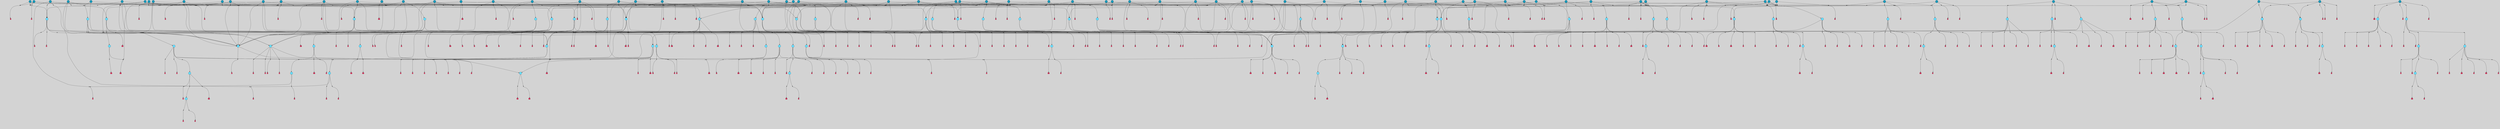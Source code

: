 // File exported with GEGELATI v1.3.1
// On the 2024-04-08 17:25:01
// With the File::TPGGraphDotExporter
digraph{
	graph[pad = "0.212, 0.055" bgcolor = lightgray]
	node[shape=circle style = filled label = ""]
		T7 [fillcolor="#66ddff"]
		T11 [fillcolor="#66ddff"]
		T54 [fillcolor="#66ddff"]
		T95 [fillcolor="#66ddff"]
		T129 [fillcolor="#66ddff"]
		T214 [fillcolor="#66ddff"]
		T242 [fillcolor="#66ddff"]
		T277 [fillcolor="#66ddff"]
		T280 [fillcolor="#66ddff"]
		T282 [fillcolor="#66ddff"]
		T305 [fillcolor="#66ddff"]
		T327 [fillcolor="#66ddff"]
		T328 [fillcolor="#66ddff"]
		T329 [fillcolor="#66ddff"]
		T330 [fillcolor="#66ddff"]
		T331 [fillcolor="#66ddff"]
		T332 [fillcolor="#66ddff"]
		T333 [fillcolor="#1199bb"]
		T334 [fillcolor="#66ddff"]
		T335 [fillcolor="#66ddff"]
		T336 [fillcolor="#66ddff"]
		T337 [fillcolor="#66ddff"]
		T338 [fillcolor="#66ddff"]
		T448 [fillcolor="#1199bb"]
		T482 [fillcolor="#66ddff"]
		T541 [fillcolor="#66ddff"]
		T580 [fillcolor="#66ddff"]
		T581 [fillcolor="#66ddff"]
		T582 [fillcolor="#66ddff"]
		T48 [fillcolor="#66ddff"]
		T583 [fillcolor="#1199bb"]
		T584 [fillcolor="#66ddff"]
		T585 [fillcolor="#66ddff"]
		T586 [fillcolor="#66ddff"]
		T587 [fillcolor="#66ddff"]
		T588 [fillcolor="#66ddff"]
		T640 [fillcolor="#66ddff"]
		T641 [fillcolor="#66ddff"]
		T642 [fillcolor="#66ddff"]
		T643 [fillcolor="#66ddff"]
		T644 [fillcolor="#1199bb"]
		T645 [fillcolor="#66ddff"]
		T646 [fillcolor="#66ddff"]
		T609 [fillcolor="#66ddff"]
		T647 [fillcolor="#66ddff"]
		T648 [fillcolor="#1199bb"]
		T651 [fillcolor="#66ddff"]
		T684 [fillcolor="#66ddff"]
		T693 [fillcolor="#1199bb"]
		T707 [fillcolor="#1199bb"]
		T711 [fillcolor="#66ddff"]
		T712 [fillcolor="#66ddff"]
		T713 [fillcolor="#66ddff"]
		T527 [fillcolor="#1199bb"]
		T714 [fillcolor="#66ddff"]
		T715 [fillcolor="#66ddff"]
		T716 [fillcolor="#66ddff"]
		T717 [fillcolor="#1199bb"]
		T718 [fillcolor="#1199bb"]
		T720 [fillcolor="#1199bb"]
		T736 [fillcolor="#1199bb"]
		T744 [fillcolor="#1199bb"]
		T745 [fillcolor="#1199bb"]
		T756 [fillcolor="#1199bb"]
		T758 [fillcolor="#1199bb"]
		T759 [fillcolor="#1199bb"]
		T762 [fillcolor="#1199bb"]
		T763 [fillcolor="#1199bb"]
		T764 [fillcolor="#66ddff"]
		T765 [fillcolor="#66ddff"]
		T766 [fillcolor="#66ddff"]
		T767 [fillcolor="#66ddff"]
		T768 [fillcolor="#66ddff"]
		T769 [fillcolor="#1199bb"]
		T770 [fillcolor="#66ddff"]
		T771 [fillcolor="#66ddff"]
		T772 [fillcolor="#66ddff"]
		T773 [fillcolor="#66ddff"]
		T774 [fillcolor="#66ddff"]
		T776 [fillcolor="#1199bb"]
		T778 [fillcolor="#1199bb"]
		T780 [fillcolor="#1199bb"]
		T782 [fillcolor="#1199bb"]
		T789 [fillcolor="#1199bb"]
		T792 [fillcolor="#1199bb"]
		T795 [fillcolor="#1199bb"]
		T801 [fillcolor="#1199bb"]
		T803 [fillcolor="#1199bb"]
		T805 [fillcolor="#1199bb"]
		T807 [fillcolor="#1199bb"]
		T811 [fillcolor="#1199bb"]
		T813 [fillcolor="#1199bb"]
		T814 [fillcolor="#66ddff"]
		T815 [fillcolor="#66ddff"]
		T816 [fillcolor="#66ddff"]
		T817 [fillcolor="#66ddff"]
		T818 [fillcolor="#66ddff"]
		T819 [fillcolor="#1199bb"]
		T820 [fillcolor="#66ddff"]
		T821 [fillcolor="#66ddff"]
		T822 [fillcolor="#66ddff"]
		T823 [fillcolor="#66ddff"]
		T824 [fillcolor="#66ddff"]
		T829 [fillcolor="#1199bb"]
		T834 [fillcolor="#1199bb"]
		T835 [fillcolor="#1199bb"]
		T840 [fillcolor="#1199bb"]
		T842 [fillcolor="#1199bb"]
		T844 [fillcolor="#1199bb"]
		T848 [fillcolor="#1199bb"]
		T851 [fillcolor="#1199bb"]
		T852 [fillcolor="#1199bb"]
		T826 [fillcolor="#1199bb"]
		T853 [fillcolor="#1199bb"]
		T858 [fillcolor="#1199bb"]
		T859 [fillcolor="#1199bb"]
		T865 [fillcolor="#1199bb"]
		T868 [fillcolor="#1199bb"]
		T870 [fillcolor="#1199bb"]
		T873 [fillcolor="#1199bb"]
		T874 [fillcolor="#1199bb"]
		T875 [fillcolor="#1199bb"]
		T876 [fillcolor="#1199bb"]
		T877 [fillcolor="#1199bb"]
		T878 [fillcolor="#1199bb"]
		T879 [fillcolor="#1199bb"]
		T880 [fillcolor="#1199bb"]
		T882 [fillcolor="#1199bb"]
		T883 [fillcolor="#1199bb"]
		T884 [fillcolor="#1199bb"]
		T885 [fillcolor="#1199bb"]
		T886 [fillcolor="#1199bb"]
		T889 [fillcolor="#66ddff"]
		T890 [fillcolor="#1199bb"]
		T891 [fillcolor="#66ddff"]
		T892 [fillcolor="#66ddff"]
		T893 [fillcolor="#66ddff"]
		T894 [fillcolor="#66ddff"]
		T895 [fillcolor="#1199bb"]
		T896 [fillcolor="#66ddff"]
		T897 [fillcolor="#66ddff"]
		T898 [fillcolor="#66ddff"]
		T899 [fillcolor="#66ddff"]
		T900 [fillcolor="#66ddff"]
		T905 [fillcolor="#1199bb"]
		T908 [fillcolor="#1199bb"]
		T909 [fillcolor="#1199bb"]
		T910 [fillcolor="#1199bb"]
		T911 [fillcolor="#1199bb"]
		T912 [fillcolor="#1199bb"]
		T913 [fillcolor="#1199bb"]
		T914 [fillcolor="#1199bb"]
		T915 [fillcolor="#1199bb"]
		T916 [fillcolor="#1199bb"]
		P15651 [fillcolor="#cccccc" shape=point] //-3|
		I15651 [shape=box style=invis label="1|6&2|7#0|7&#92;n10|2&0|7#1|3&#92;n9|6&2|7#2|2&#92;n5|3&0|7#0|7&#92;n1|6&2|3#0|0&#92;n2|3&2|3#2|2&#92;n5|1&2|6#0|6&#92;n"]
		P15651 -> I15651[style=invis]
		A10901 [fillcolor="#ff3366" shape=box margin=0.03 width=0 height=0 label="7"]
		T7 -> P15651 -> A10901
		P15652 [fillcolor="#cccccc" shape=point] //5|
		I15652 [shape=box style=invis label="0|5&2|3#0|1&#92;n0|6&2|1#2|4&#92;n6|2&2|6#0|7&#92;n7|4&0|3#0|1&#92;n5|4&0|7#1|6&#92;n9|1&0|5#2|2&#92;n6|3&2|3#1|7&#92;n11|7&2|4#1|6&#92;n2|5&0|1#0|0&#92;n4|7&0|0#0|2&#92;n6|2&0|6#0|0&#92;n2|1&2|6#2|4&#92;n10|0&2|0#1|0&#92;n6|6&2|4#0|6&#92;n"]
		P15652 -> I15652[style=invis]
		A10902 [fillcolor="#ff3366" shape=box margin=0.03 width=0 height=0 label="8"]
		T7 -> P15652 -> A10902
		P15653 [fillcolor="#cccccc" shape=point] //6|
		I15653 [shape=box style=invis label="3|0&2|7#2|2&#92;n3|2&0|4#2|5&#92;n5|1&0|2#1|0&#92;n8|7&0|1#2|0&#92;n8|5&0|3#0|6&#92;n0|2&0|2#2|3&#92;n1|5&2|5#0|5&#92;n5|6&0|6#0|7&#92;n6|7&0|0#2|6&#92;n1|2&2|3#0|0&#92;n7|7&2|3#0|4&#92;n0|7&2|7#0|6&#92;n1|0&2|2#2|7&#92;n4|4&0|1#0|0&#92;n"]
		P15653 -> I15653[style=invis]
		A10903 [fillcolor="#ff3366" shape=box margin=0.03 width=0 height=0 label="11"]
		T11 -> P15653 -> A10903
		P15654 [fillcolor="#cccccc" shape=point] //-4|
		I15654 [shape=box style=invis label="4|1&0|4#2|6&#92;n1|2&2|2#2|0&#92;n1|2&2|0#0|6&#92;n8|4&2|3#2|5&#92;n5|5&2|1#1|0&#92;n"]
		P15654 -> I15654[style=invis]
		A10904 [fillcolor="#ff3366" shape=box margin=0.03 width=0 height=0 label="12"]
		T11 -> P15654 -> A10904
		P15655 [fillcolor="#cccccc" shape=point] //8|
		I15655 [shape=box style=invis label="9|0&0|1#2|0&#92;n10|1&2|5#1|4&#92;n8|2&2|6#0|4&#92;n2|4&2|5#2|3&#92;n4|2&2|2#0|2&#92;n7|5&0|2#0|0&#92;n8|2&2|1#1|3&#92;n8|7&0|7#2|1&#92;n1|1&0|0#0|7&#92;n5|6&2|5#1|0&#92;n6|6&2|5#0|0&#92;n11|4&0|3#2|6&#92;n4|2&2|4#0|7&#92;n5|6&0|1#2|0&#92;n11|3&0|2#0|7&#92;n"]
		P15655 -> I15655[style=invis]
		A10905 [fillcolor="#ff3366" shape=box margin=0.03 width=0 height=0 label="6"]
		T54 -> P15655 -> A10905
		P15656 [fillcolor="#cccccc" shape=point] //5|
		I15656 [shape=box style=invis label="3|0&2|0#0|1&#92;n3|0&0|7#0|1&#92;n5|3&0|2#2|6&#92;n4|4&2|4#2|6&#92;n11|2&0|7#1|6&#92;n2|7&2|2#2|5&#92;n9|3&2|6#2|7&#92;n7|7&0|0#0|4&#92;n6|1&2|4#2|3&#92;n5|4&2|0#1|6&#92;n1|3&0|7#0|4&#92;n"]
		P15656 -> I15656[style=invis]
		A10906 [fillcolor="#ff3366" shape=box margin=0.03 width=0 height=0 label="7"]
		T54 -> P15656 -> A10906
		P15657 [fillcolor="#cccccc" shape=point] //-10|
		I15657 [shape=box style=invis label="3|6&0|0#0|4&#92;n4|1&2|4#0|1&#92;n5|1&0|1#0|4&#92;n5|5&2|6#0|5&#92;n6|5&0|6#0|3&#92;n11|1&2|0#0|1&#92;n0|7&2|0#0|3&#92;n1|2&0|6#0|1&#92;n8|0&0|4#2|0&#92;n0|4&0|7#2|7&#92;n7|0&2|7#1|3&#92;n3|1&0|5#2|5&#92;n5|1&0|4#0|3&#92;n2|2&0|2#0|0&#92;n8|3&0|1#0|7&#92;n3|0&0|3#0|5&#92;n7|2&0|5#2|0&#92;n6|3&2|7#1|5&#92;n4|7&2|7#2|1&#92;n"]
		P15657 -> I15657[style=invis]
		A10907 [fillcolor="#ff3366" shape=box margin=0.03 width=0 height=0 label="14"]
		T54 -> P15657 -> A10907
		T54 -> P15652
		P15658 [fillcolor="#cccccc" shape=point] //4|
		I15658 [shape=box style=invis label="4|3&0|6#0|3&#92;n5|7&2|3#2|2&#92;n5|6&0|7#1|2&#92;n1|4&2|6#0|3&#92;n8|4&2|1#2|5&#92;n9|5&2|4#1|4&#92;n2|4&0|5#0|7&#92;n10|0&0|6#1|3&#92;n3|0&0|6#0|2&#92;n2|7&2|7#2|6&#92;n5|2&0|5#1|5&#92;n10|4&2|5#1|7&#92;n4|0&0|4#2|4&#92;n11|1&0|4#2|6&#92;n10|6&2|0#1|4&#92;n9|7&0|3#1|4&#92;n4|5&2|7#0|6&#92;n11|5&2|6#2|3&#92;n0|3&0|5#0|1&#92;n"]
		P15658 -> I15658[style=invis]
		A10908 [fillcolor="#ff3366" shape=box margin=0.03 width=0 height=0 label="13"]
		T95 -> P15658 -> A10908
		P15659 [fillcolor="#cccccc" shape=point] //8|
		I15659 [shape=box style=invis label="9|7&0|5#2|5&#92;n3|3&2|3#0|2&#92;n9|5&2|2#1|0&#92;n2|3&0|6#0|3&#92;n4|4&2|5#2|7&#92;n11|3&2|0#1|5&#92;n6|6&2|1#2|2&#92;n4|6&0|1#2|2&#92;n2|5&2|7#2|2&#92;n7|7&2|2#2|3&#92;n6|5&0|3#2|6&#92;n6|7&0|6#0|2&#92;n"]
		P15659 -> I15659[style=invis]
		A10909 [fillcolor="#ff3366" shape=box margin=0.03 width=0 height=0 label="14"]
		T95 -> P15659 -> A10909
		P15660 [fillcolor="#cccccc" shape=point] //2|
		I15660 [shape=box style=invis label="4|1&0|4#2|6&#92;n5|5&2|1#1|0&#92;n1|0&2|0#0|6&#92;n8|4&2|3#2|5&#92;n"]
		P15660 -> I15660[style=invis]
		T95 -> P15660 -> T11
		P15661 [fillcolor="#cccccc" shape=point] //-9|
		I15661 [shape=box style=invis label="2|0&2|0#2|1&#92;n4|4&2|4#2|6&#92;n9|1&0|3#1|7&#92;n5|3&0|2#2|6&#92;n2|7&2|2#2|5&#92;n5|4&2|0#1|6&#92;n3|0&0|7#0|1&#92;n1|3&0|7#0|4&#92;n11|6&2|2#0|7&#92;n7|7&0|0#0|4&#92;n11|0&0|7#1|6&#92;n9|3&2|6#2|7&#92;n"]
		P15661 -> I15661[style=invis]
		A10910 [fillcolor="#ff3366" shape=box margin=0.03 width=0 height=0 label="7"]
		T95 -> P15661 -> A10910
		P15662 [fillcolor="#cccccc" shape=point] //-8|
		I15662 [shape=box style=invis label="7|5&0|4#2|4&#92;n"]
		P15662 -> I15662[style=invis]
		A10911 [fillcolor="#ff3366" shape=box margin=0.03 width=0 height=0 label="3"]
		T95 -> P15662 -> A10911
		T129 -> P15655
		T129 -> P15656
		P15663 [fillcolor="#cccccc" shape=point] //10|
		I15663 [shape=box style=invis label="4|5&2|7#2|1&#92;n1|7&2|3#0|6&#92;n3|5&2|2#0|3&#92;n10|3&0|7#1|4&#92;n7|1&0|4#2|6&#92;n10|2&0|3#1|7&#92;n9|5&2|0#0|4&#92;n4|0&0|3#2|7&#92;n11|4&2|6#1|2&#92;n5|4&2|7#0|2&#92;n2|6&2|4#0|0&#92;n6|5&0|7#2|1&#92;n5|3&2|3#1|6&#92;n10|7&2|0#1|2&#92;n"]
		P15663 -> I15663[style=invis]
		A10912 [fillcolor="#ff3366" shape=box margin=0.03 width=0 height=0 label="5"]
		T129 -> P15663 -> A10912
		P15664 [fillcolor="#cccccc" shape=point] //5|
		I15664 [shape=box style=invis label="9|4&2|3#1|3&#92;n0|4&2|4#0|5&#92;n6|1&2|6#2|5&#92;n4|0&0|5#2|0&#92;n"]
		P15664 -> I15664[style=invis]
		A10913 [fillcolor="#ff3366" shape=box margin=0.03 width=0 height=0 label="7"]
		T129 -> P15664 -> A10913
		P15665 [fillcolor="#cccccc" shape=point] //6|
		I15665 [shape=box style=invis label="9|4&2|7#0|6&#92;n8|4&0|1#1|0&#92;n1|3&0|0#2|1&#92;n2|4&0|6#2|2&#92;n5|1&2|5#0|7&#92;n3|0&0|3#2|6&#92;n2|2&2|6#0|2&#92;n8|4&0|4#2|2&#92;n5|1&2|4#0|3&#92;n9|4&0|6#0|6&#92;n5|0&2|2#1|5&#92;n11|7&0|0#1|1&#92;n0|4&0|3#0|3&#92;n7|7&2|4#2|5&#92;n1|5&0|1#2|1&#92;n"]
		P15665 -> I15665[style=invis]
		A10914 [fillcolor="#ff3366" shape=box margin=0.03 width=0 height=0 label="1"]
		T129 -> P15665 -> A10914
		P15666 [fillcolor="#cccccc" shape=point] //6|
		I15666 [shape=box style=invis label="9|4&2|7#0|6&#92;n8|4&0|1#1|0&#92;n1|3&0|0#2|1&#92;n2|4&0|6#2|2&#92;n5|1&2|5#0|7&#92;n3|0&0|3#2|6&#92;n2|2&2|6#0|2&#92;n8|4&0|4#2|2&#92;n5|1&2|4#0|3&#92;n9|4&0|6#0|6&#92;n5|0&2|2#1|5&#92;n11|7&0|0#1|1&#92;n0|4&0|3#0|3&#92;n7|7&2|4#2|5&#92;n1|5&0|1#2|1&#92;n"]
		P15666 -> I15666[style=invis]
		A10915 [fillcolor="#ff3366" shape=box margin=0.03 width=0 height=0 label="1"]
		T214 -> P15666 -> A10915
		P15667 [fillcolor="#cccccc" shape=point] //10|
		I15667 [shape=box style=invis label="4|5&2|7#2|1&#92;n1|7&2|3#0|6&#92;n3|5&2|2#0|3&#92;n10|3&0|7#1|4&#92;n7|1&0|4#2|6&#92;n10|2&0|3#1|7&#92;n9|5&2|0#0|4&#92;n4|0&0|3#2|7&#92;n11|4&2|6#1|2&#92;n5|4&2|7#0|2&#92;n2|6&2|4#0|0&#92;n6|5&0|7#2|1&#92;n5|3&2|3#1|6&#92;n10|7&2|0#1|2&#92;n"]
		P15667 -> I15667[style=invis]
		A10916 [fillcolor="#ff3366" shape=box margin=0.03 width=0 height=0 label="5"]
		T214 -> P15667 -> A10916
		P15668 [fillcolor="#cccccc" shape=point] //5|
		I15668 [shape=box style=invis label="3|0&2|0#0|1&#92;n3|0&0|7#0|1&#92;n5|3&0|2#2|6&#92;n4|4&2|4#2|6&#92;n11|2&0|7#1|6&#92;n2|7&2|2#2|5&#92;n9|3&2|6#2|7&#92;n7|7&0|0#0|4&#92;n6|1&2|4#2|3&#92;n5|4&2|0#1|6&#92;n1|3&0|7#0|4&#92;n"]
		P15668 -> I15668[style=invis]
		A10917 [fillcolor="#ff3366" shape=box margin=0.03 width=0 height=0 label="7"]
		T214 -> P15668 -> A10917
		P15669 [fillcolor="#cccccc" shape=point] //8|
		I15669 [shape=box style=invis label="9|0&0|1#2|0&#92;n10|1&2|5#1|4&#92;n8|2&2|6#0|4&#92;n2|4&2|5#2|3&#92;n4|2&2|2#0|2&#92;n7|5&0|2#0|0&#92;n8|2&2|1#1|3&#92;n8|7&0|7#2|1&#92;n1|1&0|0#0|7&#92;n5|6&2|5#1|0&#92;n6|6&2|5#0|0&#92;n11|4&0|3#2|6&#92;n4|2&2|4#0|7&#92;n5|6&0|1#2|0&#92;n11|3&0|2#0|7&#92;n"]
		P15669 -> I15669[style=invis]
		A10918 [fillcolor="#ff3366" shape=box margin=0.03 width=0 height=0 label="6"]
		T214 -> P15669 -> A10918
		P15670 [fillcolor="#cccccc" shape=point] //5|
		I15670 [shape=box style=invis label="9|4&2|3#1|3&#92;n0|4&2|4#0|5&#92;n6|1&2|6#2|5&#92;n4|0&0|5#2|0&#92;n"]
		P15670 -> I15670[style=invis]
		A10919 [fillcolor="#ff3366" shape=box margin=0.03 width=0 height=0 label="7"]
		T214 -> P15670 -> A10919
		P15671 [fillcolor="#cccccc" shape=point] //5|
		I15671 [shape=box style=invis label="1|6&2|7#0|7&#92;n9|2&2|7#2|2&#92;n10|2&0|7#1|3&#92;n5|3&0|7#0|7&#92;n7|0&2|7#2|2&#92;n1|6&2|3#0|0&#92;n2|3&2|3#2|2&#92;n"]
		P15671 -> I15671[style=invis]
		A10920 [fillcolor="#ff3366" shape=box margin=0.03 width=0 height=0 label="7"]
		T242 -> P15671 -> A10920
		P15672 [fillcolor="#cccccc" shape=point] //-8|
		I15672 [shape=box style=invis label="7|5&0|2#2|1&#92;n1|0&2|6#0|0&#92;n7|1&2|6#1|1&#92;n8|7&0|3#1|6&#92;n3|7&2|3#2|4&#92;n"]
		P15672 -> I15672[style=invis]
		A10921 [fillcolor="#ff3366" shape=box margin=0.03 width=0 height=0 label="2"]
		T242 -> P15672 -> A10921
		P15673 [fillcolor="#cccccc" shape=point] //-3|
		I15673 [shape=box style=invis label="1|1&2|1#0|1&#92;n1|4&0|0#2|4&#92;n11|0&2|3#0|2&#92;n11|6&0|4#0|1&#92;n5|2&0|6#1|5&#92;n3|7&2|6#2|7&#92;n7|7&0|1#2|1&#92;n9|5&2|2#2|0&#92;n6|5&2|6#1|4&#92;n0|7&0|5#2|4&#92;n8|1&0|0#2|3&#92;n0|5&0|3#0|5&#92;n2|0&2|4#0|5&#92;n7|5&2|7#1|3&#92;n8|3&0|0#1|2&#92;n"]
		P15673 -> I15673[style=invis]
		A10922 [fillcolor="#ff3366" shape=box margin=0.03 width=0 height=0 label="1"]
		T242 -> P15673 -> A10922
		P15674 [fillcolor="#cccccc" shape=point] //-9|
		I15674 [shape=box style=invis label="4|7&0|0#0|2&#92;n6|2&0|1#0|0&#92;n6|2&2|6#0|7&#92;n9|0&2|7#1|1&#92;n7|4&0|3#0|1&#92;n10|6&2|1#1|1&#92;n9|1&0|5#2|2&#92;n5|4&0|7#2|6&#92;n2|5&0|1#0|0&#92;n0|5&2|5#0|1&#92;n11|7&2|4#1|6&#92;n2|1&2|6#2|4&#92;n10|0&0|0#1|0&#92;n6|6&2|4#0|6&#92;n"]
		P15674 -> I15674[style=invis]
		T277 -> P15674 -> T214
		P15675 [fillcolor="#cccccc" shape=point] //7|
		I15675 [shape=box style=invis label="7|4&2|7#0|4&#92;n4|6&0|1#2|5&#92;n2|1&2|3#0|0&#92;n4|3&2|0#0|1&#92;n0|0&2|7#2|7&#92;n7|7&0|5#2|3&#92;n5|0&2|1#2|2&#92;n10|0&0|4#1|2&#92;n4|4&0|7#0|0&#92;n6|7&0|2#0|1&#92;n1|4&2|5#0|4&#92;n"]
		P15675 -> I15675[style=invis]
		A10923 [fillcolor="#ff3366" shape=box margin=0.03 width=0 height=0 label="0"]
		T277 -> P15675 -> A10923
		P15676 [fillcolor="#cccccc" shape=point] //1|
		I15676 [shape=box style=invis label="5|1&0|6#2|7&#92;n2|4&0|4#2|2&#92;n0|6&0|5#0|4&#92;n10|6&2|5#1|6&#92;n9|3&0|1#1|7&#92;n10|3&2|2#1|0&#92;n5|0&0|0#2|1&#92;n11|3&2|3#1|5&#92;n10|3&0|1#1|0&#92;n2|4&0|1#0|1&#92;n0|2&0|3#2|4&#92;n9|2&2|1#2|5&#92;n11|7&2|6#2|6&#92;n"]
		P15676 -> I15676[style=invis]
		T277 -> P15676 -> T7
		P15677 [fillcolor="#cccccc" shape=point] //6|
		I15677 [shape=box style=invis label="7|0&2|5#1|2&#92;n10|6&2|1#1|3&#92;n7|5&0|2#0|7&#92;n10|7&0|1#1|5&#92;n4|6&2|5#0|5&#92;n4|4&0|7#2|7&#92;n"]
		P15677 -> I15677[style=invis]
		A10924 [fillcolor="#ff3366" shape=box margin=0.03 width=0 height=0 label="7"]
		T277 -> P15677 -> A10924
		P15678 [fillcolor="#cccccc" shape=point] //-2|
		I15678 [shape=box style=invis label="3|0&2|0#0|1&#92;n4|1&0|3#2|2&#92;n11|2&0|7#1|6&#92;n8|7&2|4#0|5&#92;n6|1&2|4#1|3&#92;n4|4&2|4#2|6&#92;n3|0&0|7#0|1&#92;n9|3&2|6#2|7&#92;n7|7&0|0#0|4&#92;n5|3&0|2#2|6&#92;n5|4&2|0#1|6&#92;n1|3&0|7#0|4&#92;n"]
		P15678 -> I15678[style=invis]
		A10925 [fillcolor="#ff3366" shape=box margin=0.03 width=0 height=0 label="7"]
		T277 -> P15678 -> A10925
		T280 -> P15658
		P15679 [fillcolor="#cccccc" shape=point] //1|
		I15679 [shape=box style=invis label="0|4&0|1#0|1&#92;n10|5&2|5#1|6&#92;n7|7&2|5#2|2&#92;n9|5&0|7#2|7&#92;n8|4&0|3#2|7&#92;n11|0&2|3#0|5&#92;n7|0&0|0#0|1&#92;n4|2&0|4#0|5&#92;n5|1&0|6#2|7&#92;n11|3&0|7#1|3&#92;n"]
		P15679 -> I15679[style=invis]
		T280 -> P15679 -> T7
		P15680 [fillcolor="#cccccc" shape=point] //-3|
		I15680 [shape=box style=invis label="4|5&0|0#0|0&#92;n4|7&0|0#0|2&#92;n0|6&2|1#2|4&#92;n9|1&0|5#2|2&#92;n10|0&2|0#1|0&#92;n6|6&2|4#0|6&#92;n2|5&0|1#0|0&#92;n6|3&2|3#1|7&#92;n11|7&2|4#1|6&#92;n6|2&2|6#0|1&#92;n6|2&0|0#0|0&#92;n9|1&2|6#2|4&#92;n10|4&0|3#1|1&#92;n5|4&2|7#1|6&#92;n"]
		P15680 -> I15680[style=invis]
		T280 -> P15680 -> T95
		P15681 [fillcolor="#cccccc" shape=point] //-4|
		I15681 [shape=box style=invis label="5|5&2|1#1|0&#92;n4|1&0|4#2|6&#92;n2|4&2|3#2|5&#92;n1|0&2|0#2|6&#92;n1|4&2|5#0|7&#92;n"]
		P15681 -> I15681[style=invis]
		T282 -> P15681 -> T11
		P15682 [fillcolor="#cccccc" shape=point] //5|
		I15682 [shape=box style=invis label="3|0&2|0#2|1&#92;n3|0&0|7#0|1&#92;n5|3&0|2#2|6&#92;n4|4&2|4#2|6&#92;n5|4&2|0#1|6&#92;n2|7&2|2#2|5&#92;n1|3&0|7#0|4&#92;n11|6&2|2#0|7&#92;n7|7&0|0#0|4&#92;n6|1&2|4#2|3&#92;n11|0&0|7#1|6&#92;n9|3&2|6#2|7&#92;n"]
		P15682 -> I15682[style=invis]
		A10926 [fillcolor="#ff3366" shape=box margin=0.03 width=0 height=0 label="7"]
		T282 -> P15682 -> A10926
		P15683 [fillcolor="#cccccc" shape=point] //10|
		I15683 [shape=box style=invis label="6|6&2|5#0|4&#92;n1|0&0|5#2|3&#92;n10|5&2|5#1|5&#92;n10|6&2|1#1|0&#92;n9|6&2|3#0|3&#92;n9|6&2|2#2|1&#92;n7|5&2|2#0|7&#92;n"]
		P15683 -> I15683[style=invis]
		A10927 [fillcolor="#ff3366" shape=box margin=0.03 width=0 height=0 label="7"]
		T282 -> P15683 -> A10927
		T282 -> P15662
		P15684 [fillcolor="#cccccc" shape=point] //2|
		I15684 [shape=box style=invis label="0|3&0|0#2|7&#92;n3|6&2|5#2|5&#92;n7|4&0|0#1|1&#92;n4|1&0|0#0|6&#92;n1|6&0|2#0|1&#92;n8|6&0|2#2|4&#92;n4|4&2|4#0|3&#92;n1|0&2|4#0|1&#92;n9|2&2|3#0|7&#92;n10|5&2|2#1|1&#92;n10|6&0|1#1|2&#92;n3|3&2|2#0|5&#92;n11|3&0|2#1|0&#92;n4|5&0|6#0|4&#92;n0|7&0|6#2|2&#92;n3|2&0|5#0|1&#92;n"]
		P15684 -> I15684[style=invis]
		A10928 [fillcolor="#ff3366" shape=box margin=0.03 width=0 height=0 label="1"]
		T282 -> P15684 -> A10928
		P15685 [fillcolor="#cccccc" shape=point] //7|
		I15685 [shape=box style=invis label="7|0&2|1#2|0&#92;n9|7&2|1#1|7&#92;n8|2&0|1#1|0&#92;n6|6&0|2#1|1&#92;n2|2&0|5#0|0&#92;n5|7&0|0#2|1&#92;n5|1&2|5#1|5&#92;n4|7&2|4#2|3&#92;n10|5&2|2#1|5&#92;n1|3&2|2#2|0&#92;n10|2&2|6#1|5&#92;n"]
		P15685 -> I15685[style=invis]
		A10929 [fillcolor="#ff3366" shape=box margin=0.03 width=0 height=0 label="1"]
		T305 -> P15685 -> A10929
		P15686 [fillcolor="#cccccc" shape=point] //4|
		I15686 [shape=box style=invis label="7|1&2|6#1|3&#92;n10|1&0|3#1|6&#92;n8|5&2|3#2|1&#92;n11|5&0|0#2|6&#92;n4|1&0|6#0|0&#92;n11|1&0|2#0|3&#92;n2|0&2|1#0|7&#92;n"]
		P15686 -> I15686[style=invis]
		A10930 [fillcolor="#ff3366" shape=box margin=0.03 width=0 height=0 label="2"]
		T305 -> P15686 -> A10930
		P15687 [fillcolor="#cccccc" shape=point] //2|
		I15687 [shape=box style=invis label="10|4&0|5#1|0&#92;n8|1&0|7#1|4&#92;n3|0&2|3#0|1&#92;n0|3&0|3#0|2&#92;n"]
		P15687 -> I15687[style=invis]
		T305 -> P15687 -> T242
		P15688 [fillcolor="#cccccc" shape=point] //6|
		I15688 [shape=box style=invis label="10|4&2|6#1|2&#92;n8|4&0|1#1|0&#92;n0|4&2|6#0|0&#92;n8|4&2|5#2|1&#92;n7|5&2|5#1|0&#92;n3|6&0|6#2|2&#92;n1|7&0|7#0|5&#92;n2|0&0|7#2|4&#92;n2|6&2|2#0|0&#92;n0|7&2|7#0|7&#92;n11|6&0|4#2|2&#92;n5|5&0|0#0|1&#92;n10|1&0|0#1|0&#92;n7|3&0|1#2|5&#92;n9|2&2|7#1|5&#92;n9|4&2|6#2|7&#92;n1|6&2|4#2|2&#92;n3|3&2|2#0|7&#92;n1|6&2|0#0|0&#92;n6|4&2|6#1|0&#92;n"]
		P15688 -> I15688[style=invis]
		A10931 [fillcolor="#ff3366" shape=box margin=0.03 width=0 height=0 label="1"]
		T305 -> P15688 -> A10931
		P15689 [fillcolor="#cccccc" shape=point] //9|
		I15689 [shape=box style=invis label="0|6&2|1#2|3&#92;n7|4&0|3#0|1&#92;n0|5&2|3#0|1&#92;n9|1&0|5#2|2&#92;n6|6&2|3#1|7&#92;n11|7&2|4#1|6&#92;n2|5&0|1#0|0&#92;n7|5&2|3#1|1&#92;n5|4&0|7#1|6&#92;n4|7&0|0#0|2&#92;n2|1&2|6#2|4&#92;n10|0&2|7#1|0&#92;n6|6&2|4#0|6&#92;n"]
		P15689 -> I15689[style=invis]
		A10932 [fillcolor="#ff3366" shape=box margin=0.03 width=0 height=0 label="8"]
		T305 -> P15689 -> A10932
		P15690 [fillcolor="#cccccc" shape=point] //-4|
		I15690 [shape=box style=invis label="4|1&0|4#2|6&#92;n1|2&2|2#2|0&#92;n1|2&2|0#0|6&#92;n8|4&2|3#2|5&#92;n5|5&2|1#1|0&#92;n"]
		P15690 -> I15690[style=invis]
		A10933 [fillcolor="#ff3366" shape=box margin=0.03 width=0 height=0 label="12"]
		T330 -> P15690 -> A10933
		P15691 [fillcolor="#cccccc" shape=point] //6|
		I15691 [shape=box style=invis label="3|0&2|7#2|2&#92;n3|2&0|4#2|5&#92;n5|1&0|2#1|0&#92;n8|7&0|1#2|0&#92;n8|5&0|3#0|6&#92;n0|2&0|2#2|3&#92;n1|5&2|5#0|5&#92;n5|6&0|6#0|7&#92;n6|7&0|0#2|6&#92;n1|2&2|3#0|0&#92;n7|7&2|3#0|4&#92;n0|7&2|7#0|6&#92;n1|0&2|2#2|7&#92;n4|4&0|1#0|0&#92;n"]
		P15691 -> I15691[style=invis]
		A10934 [fillcolor="#ff3366" shape=box margin=0.03 width=0 height=0 label="11"]
		T330 -> P15691 -> A10934
		P15692 [fillcolor="#cccccc" shape=point] //-3|
		I15692 [shape=box style=invis label="8|1&2|3#0|5&#92;n0|6&0|5#0|5&#92;n3|7&2|1#0|6&#92;n3|5&0|1#0|0&#92;n9|5&2|0#0|4&#92;n3|5&0|2#0|3&#92;n10|6&2|4#1|0&#92;n9|4&2|7#2|6&#92;n1|7&2|5#2|2&#92;n"]
		P15692 -> I15692[style=invis]
		A10935 [fillcolor="#ff3366" shape=box margin=0.03 width=0 height=0 label="5"]
		T332 -> P15692 -> A10935
		P15693 [fillcolor="#cccccc" shape=point] //-2|
		I15693 [shape=box style=invis label="11|7&2|0#1|7&#92;n4|3&0|1#2|5&#92;n0|4&2|4#2|7&#92;n1|6&0|0#0|4&#92;n4|0&0|0#0|5&#92;n0|6&2|3#2|0&#92;n9|6&2|5#1|3&#92;n0|7&2|1#2|5&#92;n4|4&0|5#0|1&#92;n10|4&0|0#1|0&#92;n"]
		P15693 -> I15693[style=invis]
		A10936 [fillcolor="#ff3366" shape=box margin=0.03 width=0 height=0 label="12"]
		T328 -> P15693 -> A10936
		P15694 [fillcolor="#cccccc" shape=point] //-3|
		I15694 [shape=box style=invis label="1|6&2|7#0|7&#92;n10|2&0|7#1|3&#92;n9|6&2|7#2|2&#92;n5|3&0|7#0|7&#92;n1|6&2|3#0|0&#92;n2|3&2|3#2|2&#92;n5|1&2|6#0|6&#92;n"]
		P15694 -> I15694[style=invis]
		A10937 [fillcolor="#ff3366" shape=box margin=0.03 width=0 height=0 label="7"]
		T331 -> P15694 -> A10937
		P15695 [fillcolor="#cccccc" shape=point] //-3|
		I15695 [shape=box style=invis label="7|2&2|4#0|2&#92;n4|1&2|6#0|1&#92;n11|6&0|4#0|1&#92;n7|1&0|0#2|6&#92;n6|2&0|1#0|7&#92;n10|3&2|7#1|4&#92;n3|5&2|3#0|1&#92;n4|4&2|5#0|2&#92;n4|6&0|4#2|7&#92;n2|5&0|5#0|2&#92;n10|0&2|3#1|4&#92;n0|1&2|7#0|6&#92;n7|6&0|3#2|6&#92;n1|3&0|6#2|0&#92;n5|3&0|6#0|6&#92;n1|4&2|5#2|3&#92;n1|6&2|0#0|5&#92;n9|2&0|3#2|7&#92;n7|1&2|2#2|5&#92;n"]
		P15695 -> I15695[style=invis]
		T328 -> P15695 -> T329
		P15696 [fillcolor="#cccccc" shape=point] //-3|
		I15696 [shape=box style=invis label="3|7&0|0#0|2&#92;n11|5&0|1#1|1&#92;n4|1&0|6#2|6&#92;n4|0&0|1#0|5&#92;n"]
		P15696 -> I15696[style=invis]
		T329 -> P15696 -> T327
		P15697 [fillcolor="#cccccc" shape=point] //1|
		I15697 [shape=box style=invis label="5|1&0|6#2|7&#92;n2|4&0|4#2|2&#92;n0|6&0|5#0|4&#92;n10|6&2|5#1|6&#92;n9|3&0|1#1|7&#92;n10|3&2|2#1|0&#92;n5|0&0|0#2|1&#92;n11|3&2|3#1|5&#92;n10|3&0|1#1|0&#92;n2|4&0|1#0|1&#92;n0|2&0|3#2|4&#92;n9|2&2|1#2|5&#92;n11|7&2|6#2|6&#92;n"]
		P15697 -> I15697[style=invis]
		T327 -> P15697 -> T331
		P15698 [fillcolor="#cccccc" shape=point] //5|
		I15698 [shape=box style=invis label="10|4&2|6#1|2&#92;n8|4&0|1#1|0&#92;n0|4&2|6#0|0&#92;n8|4&2|5#2|1&#92;n7|5&2|5#1|0&#92;n3|6&0|6#2|2&#92;n1|7&0|7#0|5&#92;n2|0&0|7#2|4&#92;n9|4&2|6#2|7&#92;n2|6&2|2#0|0&#92;n11|7&2|7#0|7&#92;n5|5&0|0#0|1&#92;n10|1&0|0#1|0&#92;n7|3&0|1#2|5&#92;n9|2&2|7#1|5&#92;n9|0&2|5#1|2&#92;n1|6&2|4#2|2&#92;n3|3&2|2#0|7&#92;n1|6&2|0#0|0&#92;n6|4&2|6#1|0&#92;n"]
		P15698 -> I15698[style=invis]
		A10938 [fillcolor="#ff3366" shape=box margin=0.03 width=0 height=0 label="1"]
		T329 -> P15698 -> A10938
		P15699 [fillcolor="#cccccc" shape=point] //5|
		I15699 [shape=box style=invis label="0|5&2|3#0|1&#92;n0|6&2|1#2|4&#92;n6|2&2|6#0|7&#92;n7|4&0|3#0|1&#92;n5|4&0|7#1|6&#92;n9|1&0|5#2|2&#92;n6|3&2|3#1|7&#92;n11|7&2|4#1|6&#92;n2|5&0|1#0|0&#92;n4|7&0|0#0|2&#92;n6|2&0|6#0|0&#92;n2|1&2|6#2|4&#92;n10|0&2|0#1|0&#92;n6|6&2|4#0|6&#92;n"]
		P15699 -> I15699[style=invis]
		A10939 [fillcolor="#ff3366" shape=box margin=0.03 width=0 height=0 label="8"]
		T331 -> P15699 -> A10939
		P15700 [fillcolor="#cccccc" shape=point] //-2|
		I15700 [shape=box style=invis label="4|1&0|4#0|3&#92;n4|2&0|5#2|0&#92;n5|5&2|6#0|5&#92;n1|4&0|1#0|2&#92;n6|3&2|7#1|5&#92;n0|4&2|0#0|3&#92;n8|5&2|5#1|2&#92;n10|7&2|7#1|1&#92;n3|4&0|0#2|1&#92;n3|6&2|5#2|5&#92;n8|3&0|1#0|7&#92;n10|0&2|7#1|3&#92;n4|1&2|4#0|1&#92;n9|3&2|0#0|4&#92;n3|6&2|0#0|4&#92;n1|2&0|6#2|1&#92;n4|0&2|1#2|2&#92;n"]
		P15700 -> I15700[style=invis]
		A10940 [fillcolor="#ff3366" shape=box margin=0.03 width=0 height=0 label="14"]
		T327 -> P15700 -> A10940
		P15701 [fillcolor="#cccccc" shape=point] //5|
		I15701 [shape=box style=invis label="8|1&2|6#0|6&#92;n3|0&0|7#0|1&#92;n11|3&0|2#2|6&#92;n4|4&2|4#2|6&#92;n11|2&0|7#1|6&#92;n2|7&2|2#2|5&#92;n7|7&0|0#0|4&#92;n6|1&2|4#2|3&#92;n5|4&2|0#1|6&#92;n3|0&2|0#0|1&#92;n1|3&0|7#0|4&#92;n"]
		P15701 -> I15701[style=invis]
		A10941 [fillcolor="#ff3366" shape=box margin=0.03 width=0 height=0 label="7"]
		T329 -> P15701 -> A10941
		P15702 [fillcolor="#cccccc" shape=point] //5|
		I15702 [shape=box style=invis label="3|0&2|0#0|1&#92;n3|0&0|7#0|1&#92;n5|3&0|2#2|6&#92;n4|4&2|4#2|6&#92;n11|2&0|7#1|6&#92;n2|7&2|2#2|5&#92;n9|3&2|6#2|7&#92;n7|7&0|0#0|4&#92;n6|1&2|4#2|3&#92;n5|4&2|0#1|6&#92;n1|3&0|7#0|4&#92;n"]
		P15702 -> I15702[style=invis]
		A10942 [fillcolor="#ff3366" shape=box margin=0.03 width=0 height=0 label="7"]
		T327 -> P15702 -> A10942
		P15703 [fillcolor="#cccccc" shape=point] //2|
		I15703 [shape=box style=invis label="4|1&0|4#2|6&#92;n5|5&2|1#1|0&#92;n1|0&2|0#0|6&#92;n8|4&2|3#2|5&#92;n"]
		P15703 -> I15703[style=invis]
		T328 -> P15703 -> T330
		P15704 [fillcolor="#cccccc" shape=point] //0|
		I15704 [shape=box style=invis label="2|5&0|1#0|6&#92;n6|1&2|2#2|7&#92;n8|0&0|3#1|4&#92;n4|3&2|5#2|4&#92;n8|1&2|4#0|0&#92;n6|6&0|1#2|6&#92;n11|7&2|4#2|5&#92;n6|2&2|4#0|2&#92;n8|5&2|4#2|4&#92;n2|1&2|1#2|2&#92;n2|7&2|5#2|6&#92;n9|7&0|5#0|4&#92;n1|2&0|5#2|6&#92;n4|2&2|3#2|7&#92;n3|3&2|1#0|2&#92;n"]
		P15704 -> I15704[style=invis]
		A10943 [fillcolor="#ff3366" shape=box margin=0.03 width=0 height=0 label="5"]
		T332 -> P15704 -> A10943
		P15705 [fillcolor="#cccccc" shape=point] //7|
		I15705 [shape=box style=invis label="7|0&2|1#2|0&#92;n9|7&2|1#1|7&#92;n8|2&0|1#1|0&#92;n6|6&0|2#1|1&#92;n2|2&0|5#0|0&#92;n5|7&0|0#2|1&#92;n5|1&2|5#1|5&#92;n4|7&2|4#2|3&#92;n10|5&2|2#1|5&#92;n1|3&2|2#2|0&#92;n10|2&2|6#1|5&#92;n"]
		P15705 -> I15705[style=invis]
		A10944 [fillcolor="#ff3366" shape=box margin=0.03 width=0 height=0 label="1"]
		T329 -> P15705 -> A10944
		P15706 [fillcolor="#cccccc" shape=point] //7|
		I15706 [shape=box style=invis label="6|1&2|6#2|7&#92;n7|0&2|4#2|3&#92;n3|3&0|7#0|6&#92;n5|4&0|2#2|4&#92;n8|5&2|6#2|7&#92;n0|0&2|3#0|3&#92;n5|4&2|4#2|6&#92;n"]
		P15706 -> I15706[style=invis]
		T329 -> P15706 -> T332
		P15707 [fillcolor="#cccccc" shape=point] //7|
		I15707 [shape=box style=invis label="0|2&2|4#2|6&#92;n5|3&0|6#0|1&#92;n4|7&2|6#0|5&#92;n7|6&0|7#0|5&#92;n10|7&2|2#1|1&#92;n"]
		P15707 -> I15707[style=invis]
		A10945 [fillcolor="#ff3366" shape=box margin=0.03 width=0 height=0 label="4"]
		T332 -> P15707 -> A10945
		P15708 [fillcolor="#cccccc" shape=point] //-4|
		I15708 [shape=box style=invis label="4|1&0|4#2|6&#92;n1|2&2|2#2|0&#92;n1|2&2|0#0|6&#92;n8|4&2|3#2|5&#92;n5|5&2|1#1|0&#92;n"]
		P15708 -> I15708[style=invis]
		A10946 [fillcolor="#ff3366" shape=box margin=0.03 width=0 height=0 label="12"]
		T338 -> P15708 -> A10946
		P15709 [fillcolor="#cccccc" shape=point] //6|
		I15709 [shape=box style=invis label="3|0&2|7#2|2&#92;n3|2&0|4#2|5&#92;n5|1&0|2#1|0&#92;n8|7&0|1#2|0&#92;n8|5&0|3#0|6&#92;n0|2&0|2#2|3&#92;n1|5&2|5#0|5&#92;n5|6&0|6#0|7&#92;n6|7&0|0#2|6&#92;n1|2&2|3#0|0&#92;n7|7&2|3#0|4&#92;n0|7&2|7#0|6&#92;n1|0&2|2#2|7&#92;n4|4&0|1#0|0&#92;n"]
		P15709 -> I15709[style=invis]
		A10947 [fillcolor="#ff3366" shape=box margin=0.03 width=0 height=0 label="11"]
		T338 -> P15709 -> A10947
		P15710 [fillcolor="#cccccc" shape=point] //2|
		I15710 [shape=box style=invis label="4|1&0|4#2|6&#92;n5|5&2|1#1|0&#92;n1|0&2|0#0|6&#92;n8|4&2|3#2|5&#92;n"]
		P15710 -> I15710[style=invis]
		T333 -> P15710 -> T338
		P15711 [fillcolor="#cccccc" shape=point] //-3|
		I15711 [shape=box style=invis label="8|1&2|3#0|5&#92;n0|6&0|5#0|5&#92;n3|7&2|1#0|6&#92;n3|5&0|1#0|0&#92;n9|5&2|0#0|4&#92;n3|5&0|2#0|3&#92;n10|6&2|4#1|0&#92;n9|4&2|7#2|6&#92;n1|7&2|5#2|2&#92;n"]
		P15711 -> I15711[style=invis]
		A10948 [fillcolor="#ff3366" shape=box margin=0.03 width=0 height=0 label="5"]
		T337 -> P15711 -> A10948
		P15712 [fillcolor="#cccccc" shape=point] //-2|
		I15712 [shape=box style=invis label="11|7&2|0#1|7&#92;n4|3&0|1#2|5&#92;n0|4&2|4#2|7&#92;n1|6&0|0#0|4&#92;n4|0&0|0#0|5&#92;n0|6&2|3#2|0&#92;n9|6&2|5#1|3&#92;n0|7&2|1#2|5&#92;n4|4&0|5#0|1&#92;n10|4&0|0#1|0&#92;n"]
		P15712 -> I15712[style=invis]
		A10949 [fillcolor="#ff3366" shape=box margin=0.03 width=0 height=0 label="12"]
		T333 -> P15712 -> A10949
		P15713 [fillcolor="#cccccc" shape=point] //7|
		I15713 [shape=box style=invis label="7|0&2|1#2|0&#92;n9|7&2|1#1|7&#92;n8|2&0|1#1|0&#92;n6|6&0|2#1|1&#92;n2|2&0|5#0|0&#92;n5|7&0|0#2|1&#92;n5|1&2|5#1|5&#92;n4|7&2|4#2|3&#92;n10|5&2|2#1|5&#92;n1|3&2|2#2|0&#92;n10|2&2|6#1|5&#92;n"]
		P15713 -> I15713[style=invis]
		A10950 [fillcolor="#ff3366" shape=box margin=0.03 width=0 height=0 label="1"]
		T335 -> P15713 -> A10950
		P15714 [fillcolor="#cccccc" shape=point] //-3|
		I15714 [shape=box style=invis label="7|2&2|4#0|2&#92;n4|1&2|6#0|1&#92;n11|6&0|4#0|1&#92;n7|1&0|0#2|6&#92;n6|2&0|1#0|7&#92;n10|3&2|7#1|4&#92;n3|5&2|3#0|1&#92;n4|4&2|5#0|2&#92;n4|6&0|4#2|7&#92;n2|5&0|5#0|2&#92;n10|0&2|3#1|4&#92;n0|1&2|7#0|6&#92;n7|6&0|3#2|6&#92;n1|3&0|6#2|0&#92;n5|3&0|6#0|6&#92;n1|4&2|5#2|3&#92;n1|6&2|0#0|5&#92;n9|2&0|3#2|7&#92;n7|1&2|2#2|5&#92;n"]
		P15714 -> I15714[style=invis]
		T333 -> P15714 -> T335
		P15715 [fillcolor="#cccccc" shape=point] //7|
		I15715 [shape=box style=invis label="6|1&2|6#2|7&#92;n7|0&2|4#2|3&#92;n3|3&0|7#0|6&#92;n5|4&0|2#2|4&#92;n8|5&2|6#2|7&#92;n0|0&2|3#0|3&#92;n5|4&2|4#2|6&#92;n"]
		P15715 -> I15715[style=invis]
		T335 -> P15715 -> T337
		P15716 [fillcolor="#cccccc" shape=point] //0|
		I15716 [shape=box style=invis label="2|5&0|1#0|6&#92;n6|1&2|2#2|7&#92;n8|0&0|3#1|4&#92;n4|3&2|5#2|4&#92;n8|1&2|4#0|0&#92;n6|6&0|1#2|6&#92;n11|7&2|4#2|5&#92;n6|2&2|4#0|2&#92;n8|5&2|4#2|4&#92;n2|1&2|1#2|2&#92;n2|7&2|5#2|6&#92;n9|7&0|5#0|4&#92;n1|2&0|5#2|6&#92;n4|2&2|3#2|7&#92;n3|3&2|1#0|2&#92;n"]
		P15716 -> I15716[style=invis]
		A10951 [fillcolor="#ff3366" shape=box margin=0.03 width=0 height=0 label="5"]
		T337 -> P15716 -> A10951
		P15717 [fillcolor="#cccccc" shape=point] //-3|
		I15717 [shape=box style=invis label="3|7&0|0#0|2&#92;n11|5&0|1#1|1&#92;n4|1&0|6#2|6&#92;n4|0&0|1#0|5&#92;n"]
		P15717 -> I15717[style=invis]
		T335 -> P15717 -> T334
		P15718 [fillcolor="#cccccc" shape=point] //-3|
		I15718 [shape=box style=invis label="1|6&2|7#0|7&#92;n10|2&0|7#1|3&#92;n9|6&2|7#2|2&#92;n5|3&0|7#0|7&#92;n1|6&2|3#0|0&#92;n2|3&2|3#2|2&#92;n5|1&2|6#0|6&#92;n"]
		P15718 -> I15718[style=invis]
		A10952 [fillcolor="#ff3366" shape=box margin=0.03 width=0 height=0 label="7"]
		T336 -> P15718 -> A10952
		P15719 [fillcolor="#cccccc" shape=point] //1|
		I15719 [shape=box style=invis label="5|1&0|6#2|7&#92;n2|4&0|4#2|2&#92;n0|6&0|5#0|4&#92;n10|6&2|5#1|6&#92;n9|3&0|1#1|7&#92;n10|3&2|2#1|0&#92;n5|0&0|0#2|1&#92;n11|3&2|3#1|5&#92;n10|3&0|1#1|0&#92;n2|4&0|1#0|1&#92;n0|2&0|3#2|4&#92;n9|2&2|1#2|5&#92;n11|7&2|6#2|6&#92;n"]
		P15719 -> I15719[style=invis]
		T334 -> P15719 -> T336
		P15720 [fillcolor="#cccccc" shape=point] //5|
		I15720 [shape=box style=invis label="8|1&2|6#0|6&#92;n3|0&0|7#0|1&#92;n11|3&0|2#2|6&#92;n4|4&2|4#2|6&#92;n11|2&0|7#1|6&#92;n2|7&2|2#2|5&#92;n7|7&0|0#0|4&#92;n6|1&2|4#2|3&#92;n5|4&2|0#1|6&#92;n3|0&2|0#0|1&#92;n1|3&0|7#0|4&#92;n"]
		P15720 -> I15720[style=invis]
		A10953 [fillcolor="#ff3366" shape=box margin=0.03 width=0 height=0 label="7"]
		T335 -> P15720 -> A10953
		P15721 [fillcolor="#cccccc" shape=point] //5|
		I15721 [shape=box style=invis label="0|5&2|3#0|1&#92;n0|6&2|1#2|4&#92;n6|2&2|6#0|7&#92;n7|4&0|3#0|1&#92;n5|4&0|7#1|6&#92;n9|1&0|5#2|2&#92;n6|3&2|3#1|7&#92;n11|7&2|4#1|6&#92;n2|5&0|1#0|0&#92;n4|7&0|0#0|2&#92;n6|2&0|6#0|0&#92;n2|1&2|6#2|4&#92;n10|0&2|0#1|0&#92;n6|6&2|4#0|6&#92;n"]
		P15721 -> I15721[style=invis]
		A10954 [fillcolor="#ff3366" shape=box margin=0.03 width=0 height=0 label="8"]
		T336 -> P15721 -> A10954
		P15722 [fillcolor="#cccccc" shape=point] //5|
		I15722 [shape=box style=invis label="3|0&2|0#0|1&#92;n3|0&0|7#0|1&#92;n5|3&0|2#2|6&#92;n4|4&2|4#2|6&#92;n11|2&0|7#1|6&#92;n2|7&2|2#2|5&#92;n9|3&2|6#2|7&#92;n7|7&0|0#0|4&#92;n6|1&2|4#2|3&#92;n5|4&2|0#1|6&#92;n1|3&0|7#0|4&#92;n"]
		P15722 -> I15722[style=invis]
		A10955 [fillcolor="#ff3366" shape=box margin=0.03 width=0 height=0 label="7"]
		T334 -> P15722 -> A10955
		P15723 [fillcolor="#cccccc" shape=point] //-2|
		I15723 [shape=box style=invis label="4|1&0|4#0|3&#92;n4|2&0|5#2|0&#92;n5|5&2|6#0|5&#92;n1|4&0|1#0|2&#92;n6|3&2|7#1|5&#92;n0|4&2|0#0|3&#92;n8|5&2|5#1|2&#92;n10|7&2|7#1|1&#92;n3|4&0|0#2|1&#92;n3|6&2|5#2|5&#92;n8|3&0|1#0|7&#92;n10|0&2|7#1|3&#92;n4|1&2|4#0|1&#92;n9|3&2|0#0|4&#92;n3|6&2|0#0|4&#92;n1|2&0|6#2|1&#92;n4|0&2|1#2|2&#92;n"]
		P15723 -> I15723[style=invis]
		A10956 [fillcolor="#ff3366" shape=box margin=0.03 width=0 height=0 label="14"]
		T334 -> P15723 -> A10956
		P15724 [fillcolor="#cccccc" shape=point] //5|
		I15724 [shape=box style=invis label="10|4&2|6#1|2&#92;n8|4&0|1#1|0&#92;n0|4&2|6#0|0&#92;n8|4&2|5#2|1&#92;n7|5&2|5#1|0&#92;n3|6&0|6#2|2&#92;n1|7&0|7#0|5&#92;n2|0&0|7#2|4&#92;n9|4&2|6#2|7&#92;n2|6&2|2#0|0&#92;n11|7&2|7#0|7&#92;n5|5&0|0#0|1&#92;n10|1&0|0#1|0&#92;n7|3&0|1#2|5&#92;n9|2&2|7#1|5&#92;n9|0&2|5#1|2&#92;n1|6&2|4#2|2&#92;n3|3&2|2#0|7&#92;n1|6&2|0#0|0&#92;n6|4&2|6#1|0&#92;n"]
		P15724 -> I15724[style=invis]
		A10957 [fillcolor="#ff3366" shape=box margin=0.03 width=0 height=0 label="1"]
		T335 -> P15724 -> A10957
		P15725 [fillcolor="#cccccc" shape=point] //7|
		I15725 [shape=box style=invis label="0|2&2|4#2|6&#92;n5|3&0|6#0|1&#92;n4|7&2|6#0|5&#92;n7|6&0|7#0|5&#92;n10|7&2|2#1|1&#92;n"]
		P15725 -> I15725[style=invis]
		A10958 [fillcolor="#ff3366" shape=box margin=0.03 width=0 height=0 label="4"]
		T337 -> P15725 -> A10958
		T448 -> P15710
		T448 -> P15714
		P15726 [fillcolor="#cccccc" shape=point] //8|
		I15726 [shape=box style=invis label="4|7&0|0#0|2&#92;n0|6&0|1#2|6&#92;n5|4&2|5#0|4&#92;n5|3&0|7#0|3&#92;n6|2&2|7#0|7&#92;n2|1&0|6#2|4&#92;n1|5&0|7#0|7&#92;n7|4&0|3#2|1&#92;n6|6&2|4#0|6&#92;n9|0&2|7#1|1&#92;n0|5&2|3#0|1&#92;n4|0&0|0#0|2&#92;n7|3&2|6#1|0&#92;n2|0&0|0#2|0&#92;n"]
		P15726 -> I15726[style=invis]
		T448 -> P15726 -> T214
		P15727 [fillcolor="#cccccc" shape=point] //-5|
		I15727 [shape=box style=invis label="9|4&2|1#2|5&#92;n8|4&0|1#1|0&#92;n7|7&0|4#2|5&#92;n11|6&2|7#1|4&#92;n11|0&2|4#1|6&#92;n0|3&0|5#2|0&#92;n5|0&2|2#2|5&#92;n10|2&2|6#1|2&#92;n4|2&2|5#2|3&#92;n0|1&0|7#0|3&#92;n10|2&0|4#1|1&#92;n7|1&2|2#2|6&#92;n11|6&2|0#2|3&#92;n2|2&2|5#0|6&#92;n8|7&0|6#1|7&#92;n9|2&0|0#2|6&#92;n1|4&2|3#0|3&#92;n"]
		P15727 -> I15727[style=invis]
		A10959 [fillcolor="#ff3366" shape=box margin=0.03 width=0 height=0 label="1"]
		T482 -> P15727 -> A10959
		P15728 [fillcolor="#cccccc" shape=point] //-2|
		I15728 [shape=box style=invis label="11|1&0|6#0|5&#92;n8|0&2|1#2|0&#92;n11|2&0|1#0|5&#92;n6|6&2|3#1|6&#92;n0|1&2|0#2|2&#92;n3|3&0|5#2|7&#92;n7|2&2|6#0|4&#92;n1|2&2|4#0|6&#92;n11|2&2|4#0|3&#92;n11|7&2|2#2|0&#92;n"]
		P15728 -> I15728[style=invis]
		A10960 [fillcolor="#ff3366" shape=box margin=0.03 width=0 height=0 label="9"]
		T482 -> P15728 -> A10960
		P15729 [fillcolor="#cccccc" shape=point] //-1|
		I15729 [shape=box style=invis label="3|0&0|4#2|5&#92;n6|0&0|7#0|4&#92;n8|7&2|4#1|4&#92;n10|2&0|4#1|0&#92;n5|1&2|7#2|4&#92;n"]
		P15729 -> I15729[style=invis]
		A10961 [fillcolor="#ff3366" shape=box margin=0.03 width=0 height=0 label="3"]
		T482 -> P15729 -> A10961
		T482 -> P15683
		P15730 [fillcolor="#cccccc" shape=point] //2|
		I15730 [shape=box style=invis label="10|4&0|5#1|0&#92;n0|3&2|3#0|2&#92;n3|0&2|3#0|1&#92;n8|1&0|7#1|4&#92;n"]
		P15730 -> I15730[style=invis]
		T541 -> P15730 -> T242
		P15731 [fillcolor="#cccccc" shape=point] //-8|
		I15731 [shape=box style=invis label="5|3&0|1#1|7&#92;n2|1&0|2#2|3&#92;n6|6&0|6#0|4&#92;n11|0&2|0#2|5&#92;n0|0&2|2#2|3&#92;n0|3&0|4#2|0&#92;n5|7&2|2#0|4&#92;n9|7&2|5#0|3&#92;n8|6&0|2#2|5&#92;n2|1&2|0#0|1&#92;n6|1&0|7#2|6&#92;n5|4&2|7#0|4&#92;n"]
		P15731 -> I15731[style=invis]
		A10962 [fillcolor="#ff3366" shape=box margin=0.03 width=0 height=0 label="10"]
		T541 -> P15731 -> A10962
		P15732 [fillcolor="#cccccc" shape=point] //4|
		I15732 [shape=box style=invis label="7|5&2|5#1|5&#92;n9|5&2|3#0|3&#92;n10|2&2|1#1|0&#92;n7|0&0|5#1|3&#92;n2|5&2|2#2|3&#92;n7|5&2|2#0|7&#92;n"]
		P15732 -> I15732[style=invis]
		A10963 [fillcolor="#ff3366" shape=box margin=0.03 width=0 height=0 label="7"]
		T541 -> P15732 -> A10963
		P15733 [fillcolor="#cccccc" shape=point] //5|
		I15733 [shape=box style=invis label="9|4&2|3#1|3&#92;n0|4&2|4#0|5&#92;n6|1&2|6#2|5&#92;n4|0&0|5#2|0&#92;n"]
		P15733 -> I15733[style=invis]
		A10964 [fillcolor="#ff3366" shape=box margin=0.03 width=0 height=0 label="7"]
		T580 -> P15733 -> A10964
		P15734 [fillcolor="#cccccc" shape=point] //10|
		I15734 [shape=box style=invis label="4|5&2|7#2|1&#92;n1|7&2|3#0|6&#92;n3|5&2|2#0|3&#92;n10|3&0|7#1|4&#92;n7|1&0|4#2|6&#92;n10|2&0|3#1|7&#92;n9|5&2|0#0|4&#92;n4|0&0|3#2|7&#92;n11|4&2|6#1|2&#92;n5|4&2|7#0|2&#92;n2|6&2|4#0|0&#92;n6|5&0|7#2|1&#92;n5|3&2|3#1|6&#92;n10|7&2|0#1|2&#92;n"]
		P15734 -> I15734[style=invis]
		A10965 [fillcolor="#ff3366" shape=box margin=0.03 width=0 height=0 label="5"]
		T580 -> P15734 -> A10965
		P15735 [fillcolor="#cccccc" shape=point] //5|
		I15735 [shape=box style=invis label="3|0&2|0#0|1&#92;n3|0&0|7#0|1&#92;n5|3&0|2#2|6&#92;n4|4&2|4#2|6&#92;n11|2&0|7#1|6&#92;n2|7&2|2#2|5&#92;n9|3&2|6#2|7&#92;n7|7&0|0#0|4&#92;n6|1&2|4#2|3&#92;n5|4&2|0#1|6&#92;n1|3&0|7#0|4&#92;n"]
		P15735 -> I15735[style=invis]
		A10966 [fillcolor="#ff3366" shape=box margin=0.03 width=0 height=0 label="7"]
		T580 -> P15735 -> A10966
		P15736 [fillcolor="#cccccc" shape=point] //-6|
		I15736 [shape=box style=invis label="0|5&2|3#0|1&#92;n0|6&2|1#2|4&#92;n5|4&0|7#1|6&#92;n9|0&2|7#1|1&#92;n7|4&0|3#0|1&#92;n11|7&2|4#1|6&#92;n9|1&0|5#2|2&#92;n6|2&2|6#0|7&#92;n2|7&0|1#0|0&#92;n4|7&0|0#0|2&#92;n6|2&0|6#0|0&#92;n2|1&2|6#2|4&#92;n10|0&0|0#1|0&#92;n6|6&2|4#0|6&#92;n"]
		P15736 -> I15736[style=invis]
		T583 -> P15736 -> T580
		P15737 [fillcolor="#cccccc" shape=point] //0|
		I15737 [shape=box style=invis label="2|5&0|1#0|6&#92;n6|1&2|2#2|7&#92;n8|0&0|3#1|4&#92;n4|3&2|5#2|4&#92;n8|1&2|4#0|0&#92;n6|6&0|1#2|6&#92;n11|7&2|4#2|5&#92;n6|2&2|4#0|2&#92;n8|5&2|4#2|4&#92;n2|1&2|1#2|2&#92;n2|7&2|5#2|6&#92;n9|7&0|5#0|4&#92;n1|2&0|5#2|6&#92;n4|2&2|3#2|7&#92;n3|3&2|1#0|2&#92;n"]
		P15737 -> I15737[style=invis]
		A10967 [fillcolor="#ff3366" shape=box margin=0.03 width=0 height=0 label="5"]
		T48 -> P15737 -> A10967
		P15738 [fillcolor="#cccccc" shape=point] //-1|
		I15738 [shape=box style=invis label="6|4&0|4#2|4&#92;n4|5&2|5#2|4&#92;n9|7&2|5#0|3&#92;n3|7&2|6#0|6&#92;n8|7&0|6#0|4&#92;n2|1&2|0#0|1&#92;n8|6&0|0#2|5&#92;n2|1&0|2#0|3&#92;n6|1&0|7#2|6&#92;n6|3&0|1#1|6&#92;n5|4&2|7#0|4&#92;n0|7&0|4#2|0&#92;n11|0&2|0#2|5&#92;n3|7&2|0#2|7&#92;n8|3&2|7#1|4&#92;n5|7&0|6#0|4&#92;n0|0&2|3#2|3&#92;n5|4&2|1#0|3&#92;n0|4&0|3#2|5&#92;n"]
		P15738 -> I15738[style=invis]
		A10968 [fillcolor="#ff3366" shape=box margin=0.03 width=0 height=0 label="10"]
		T48 -> P15738 -> A10968
		P15739 [fillcolor="#cccccc" shape=point] //-6|
		I15739 [shape=box style=invis label="11|1&0|7#2|0&#92;n10|4&0|1#1|0&#92;n4|3&2|4#2|1&#92;n0|5&2|0#0|0&#92;n6|1&0|0#0|3&#92;n8|2&2|0#0|4&#92;n11|4&2|0#1|6&#92;n7|0&2|6#2|3&#92;n5|3&2|6#2|0&#92;n2|0&2|0#0|4&#92;n"]
		P15739 -> I15739[style=invis]
		A10969 [fillcolor="#ff3366" shape=box margin=0.03 width=0 height=0 label="9"]
		T581 -> P15739 -> A10969
		P15740 [fillcolor="#cccccc" shape=point] //6|
		I15740 [shape=box style=invis label="9|4&2|7#0|6&#92;n8|4&0|1#1|0&#92;n1|3&0|0#2|1&#92;n2|4&0|6#2|2&#92;n5|1&2|5#0|7&#92;n3|0&0|3#2|6&#92;n2|2&2|6#0|2&#92;n8|4&0|4#2|2&#92;n5|1&2|4#0|3&#92;n9|4&0|6#0|6&#92;n5|0&2|2#1|5&#92;n11|7&0|0#1|1&#92;n0|4&0|3#0|3&#92;n7|7&2|4#2|5&#92;n1|5&0|1#2|1&#92;n"]
		P15740 -> I15740[style=invis]
		A10970 [fillcolor="#ff3366" shape=box margin=0.03 width=0 height=0 label="1"]
		T580 -> P15740 -> A10970
		P15741 [fillcolor="#cccccc" shape=point] //-7|
		I15741 [shape=box style=invis label="6|1&0|2#0|3&#92;n1|2&0|1#2|0&#92;n10|3&2|2#1|1&#92;n0|1&0|2#0|7&#92;n4|6&2|7#2|4&#92;n6|0&2|7#0|6&#92;n"]
		P15741 -> I15741[style=invis]
		A10971 [fillcolor="#ff3366" shape=box margin=0.03 width=0 height=0 label="7"]
		T48 -> P15741 -> A10971
		P15742 [fillcolor="#cccccc" shape=point] //-6|
		I15742 [shape=box style=invis label="11|7&0|1#0|6&#92;n3|5&0|1#0|3&#92;n1|5&0|5#0|6&#92;n1|7&2|5#2|2&#92;n0|0&0|2#2|2&#92;n4|4&0|1#0|5&#92;n6|4&2|2#0|2&#92;n0|6&2|5#0|5&#92;n0|3&2|2#2|6&#92;n"]
		P15742 -> I15742[style=invis]
		A10972 [fillcolor="#ff3366" shape=box margin=0.03 width=0 height=0 label="5"]
		T48 -> P15742 -> A10972
		P15743 [fillcolor="#cccccc" shape=point] //-6|
		I15743 [shape=box style=invis label="6|1&2|7#0|1&#92;n10|4&0|0#1|1&#92;n11|0&2|4#0|6&#92;n7|7&2|2#2|2&#92;n2|0&2|5#0|0&#92;n9|2&2|1#2|7&#92;n7|2&2|0#1|5&#92;n0|2&2|7#2|5&#92;n7|2&2|4#2|5&#92;n1|1&2|7#0|6&#92;n3|4&2|2#0|3&#92;n7|4&2|0#2|1&#92;n"]
		P15743 -> I15743[style=invis]
		T583 -> P15743 -> T582
		P15744 [fillcolor="#cccccc" shape=point] //2|
		I15744 [shape=box style=invis label="3|0&2|0#0|1&#92;n11|2&0|7#1|6&#92;n8|7&2|4#0|5&#92;n5|3&0|2#2|6&#92;n4|4&2|4#2|6&#92;n3|0&0|7#0|1&#92;n2|7&2|2#2|5&#92;n9|3&2|6#2|7&#92;n7|7&0|0#0|4&#92;n6|1&2|4#1|3&#92;n5|4&2|0#1|6&#92;n1|3&0|7#0|4&#92;n"]
		P15744 -> I15744[style=invis]
		A10973 [fillcolor="#ff3366" shape=box margin=0.03 width=0 height=0 label="7"]
		T582 -> P15744 -> A10973
		P15745 [fillcolor="#cccccc" shape=point] //4|
		I15745 [shape=box style=invis label="4|3&0|6#0|3&#92;n5|7&2|3#2|2&#92;n5|6&0|7#1|2&#92;n1|4&2|6#0|3&#92;n8|4&2|1#2|5&#92;n9|5&2|4#1|4&#92;n2|4&0|5#0|7&#92;n10|0&0|6#1|3&#92;n3|0&0|6#0|2&#92;n2|7&2|7#2|6&#92;n5|2&0|5#1|5&#92;n10|4&2|5#1|7&#92;n4|0&0|4#2|4&#92;n11|1&0|4#2|6&#92;n10|6&2|0#1|4&#92;n9|7&0|3#1|4&#92;n4|5&2|7#0|6&#92;n11|5&2|6#2|3&#92;n0|3&0|5#0|1&#92;n"]
		P15745 -> I15745[style=invis]
		A10974 [fillcolor="#ff3366" shape=box margin=0.03 width=0 height=0 label="13"]
		T48 -> P15745 -> A10974
		P15746 [fillcolor="#cccccc" shape=point] //-5|
		I15746 [shape=box style=invis label="0|0&2|3#0|2&#92;n10|5&0|6#1|3&#92;n7|3&0|6#2|3&#92;n3|4&0|6#0|6&#92;n10|5&0|2#1|1&#92;n5|0&0|1#0|3&#92;n6|6&2|5#1|5&#92;n7|4&0|2#1|7&#92;n5|7&0|1#2|5&#92;n1|5&0|0#0|3&#92;n7|5&2|1#2|6&#92;n9|0&0|2#0|0&#92;n4|0&2|4#0|0&#92;n4|6&0|0#2|3&#92;n3|1&0|6#2|5&#92;n7|7&2|1#2|3&#92;n9|4&2|2#0|6&#92;n"]
		P15746 -> I15746[style=invis]
		T582 -> P15746 -> T581
		P15747 [fillcolor="#cccccc" shape=point] //4|
		I15747 [shape=box style=invis label="6|2&0|6#2|7&#92;n11|5&2|2#1|2&#92;n4|0&2|5#0|2&#92;n1|6&2|4#0|3&#92;n10|2&2|4#1|4&#92;n6|3&2|3#1|7&#92;n7|4&0|3#0|1&#92;n5|7&0|6#1|0&#92;n7|1&2|2#0|1&#92;n9|2&2|6#1|2&#92;n2|1&2|6#0|4&#92;n"]
		P15747 -> I15747[style=invis]
		A10975 [fillcolor="#ff3366" shape=box margin=0.03 width=0 height=0 label="8"]
		T583 -> P15747 -> A10975
		P15748 [fillcolor="#cccccc" shape=point] //8|
		I15748 [shape=box style=invis label="9|0&0|1#2|0&#92;n10|1&2|5#1|4&#92;n8|2&2|6#0|4&#92;n2|4&2|5#2|3&#92;n4|2&2|2#0|2&#92;n7|5&0|2#0|0&#92;n8|2&2|1#1|3&#92;n8|7&0|7#2|1&#92;n1|1&0|0#0|7&#92;n5|6&2|5#1|0&#92;n6|6&2|5#0|0&#92;n11|4&0|3#2|6&#92;n4|2&2|4#0|7&#92;n5|6&0|1#2|0&#92;n11|3&0|2#0|7&#92;n"]
		P15748 -> I15748[style=invis]
		A10976 [fillcolor="#ff3366" shape=box margin=0.03 width=0 height=0 label="6"]
		T580 -> P15748 -> A10976
		P15749 [fillcolor="#cccccc" shape=point] //2|
		I15749 [shape=box style=invis label="6|3&2|7#1|4&#92;n8|6&0|0#2|5&#92;n2|1&0|2#0|3&#92;n8|7&0|6#0|4&#92;n2|1&2|0#0|1&#92;n0|0&2|2#2|3&#92;n6|6&0|7#2|1&#92;n6|1&0|7#2|6&#92;n5|4&2|7#0|4&#92;n0|3&0|4#2|0&#92;n11|0&2|0#2|5&#92;n4|5&2|5#2|4&#92;n5|7&0|6#0|4&#92;n9|7&2|5#0|3&#92;n5|4&2|1#0|3&#92;n5|3&0|1#1|7&#92;n0|4&0|3#2|5&#92;n"]
		P15749 -> I15749[style=invis]
		A10977 [fillcolor="#ff3366" shape=box margin=0.03 width=0 height=0 label="10"]
		T581 -> P15749 -> A10977
		P15750 [fillcolor="#cccccc" shape=point] //10|
		I15750 [shape=box style=invis label="9|3&0|1#1|7&#92;n9|0&2|7#2|2&#92;n0|5&0|2#0|3&#92;n10|1&2|2#1|6&#92;n2|5&0|0#0|4&#92;n5|3&0|7#2|0&#92;n5|2&0|0#1|2&#92;n1|0&0|2#2|5&#92;n"]
		P15750 -> I15750[style=invis]
		T583 -> P15750 -> T48
		P15751 [fillcolor="#cccccc" shape=point] //7|
		I15751 [shape=box style=invis label="7|4&2|1#2|0&#92;n4|1&2|4#2|3&#92;n5|0&2|0#2|2&#92;n6|1&2|4#2|6&#92;n"]
		P15751 -> I15751[style=invis]
		A10978 [fillcolor="#ff3366" shape=box margin=0.03 width=0 height=0 label="9"]
		T582 -> P15751 -> A10978
		P15752 [fillcolor="#cccccc" shape=point] //-6|
		I15752 [shape=box style=invis label="11|1&0|7#2|0&#92;n10|4&0|1#1|0&#92;n4|3&2|4#2|1&#92;n0|5&2|0#0|0&#92;n6|1&0|0#0|3&#92;n8|2&2|0#0|4&#92;n11|4&2|0#1|6&#92;n7|0&2|6#2|3&#92;n5|3&2|6#2|0&#92;n2|0&2|0#0|4&#92;n"]
		P15752 -> I15752[style=invis]
		A10979 [fillcolor="#ff3366" shape=box margin=0.03 width=0 height=0 label="9"]
		T582 -> P15752 -> A10979
		P15753 [fillcolor="#cccccc" shape=point] //6|
		I15753 [shape=box style=invis label="9|4&2|7#0|6&#92;n8|4&0|1#1|0&#92;n1|3&0|0#2|1&#92;n2|4&0|6#2|2&#92;n5|1&2|5#0|7&#92;n3|0&0|3#2|6&#92;n2|2&2|6#0|2&#92;n8|4&0|4#2|2&#92;n5|1&2|4#0|3&#92;n9|4&0|6#0|6&#92;n5|0&2|2#1|5&#92;n11|7&0|0#1|1&#92;n0|4&0|3#0|3&#92;n7|7&2|4#2|5&#92;n1|5&0|1#2|1&#92;n"]
		P15753 -> I15753[style=invis]
		A10980 [fillcolor="#ff3366" shape=box margin=0.03 width=0 height=0 label="1"]
		T586 -> P15753 -> A10980
		P15754 [fillcolor="#cccccc" shape=point] //5|
		I15754 [shape=box style=invis label="9|4&2|3#1|3&#92;n0|4&2|4#0|5&#92;n6|1&2|6#2|5&#92;n4|0&0|5#2|0&#92;n"]
		P15754 -> I15754[style=invis]
		A10981 [fillcolor="#ff3366" shape=box margin=0.03 width=0 height=0 label="7"]
		T586 -> P15754 -> A10981
		P15755 [fillcolor="#cccccc" shape=point] //10|
		I15755 [shape=box style=invis label="4|5&2|7#2|1&#92;n1|7&2|3#0|6&#92;n3|5&2|2#0|3&#92;n10|3&0|7#1|4&#92;n7|1&0|4#2|6&#92;n10|2&0|3#1|7&#92;n9|5&2|0#0|4&#92;n4|0&0|3#2|7&#92;n11|4&2|6#1|2&#92;n5|4&2|7#0|2&#92;n2|6&2|4#0|0&#92;n6|5&0|7#2|1&#92;n5|3&2|3#1|6&#92;n10|7&2|0#1|2&#92;n"]
		P15755 -> I15755[style=invis]
		A10982 [fillcolor="#ff3366" shape=box margin=0.03 width=0 height=0 label="5"]
		T586 -> P15755 -> A10982
		P15756 [fillcolor="#cccccc" shape=point] //5|
		I15756 [shape=box style=invis label="3|0&2|0#0|1&#92;n3|0&0|7#0|1&#92;n5|3&0|2#2|6&#92;n4|4&2|4#2|6&#92;n11|2&0|7#1|6&#92;n2|7&2|2#2|5&#92;n9|3&2|6#2|7&#92;n7|7&0|0#0|4&#92;n6|1&2|4#2|3&#92;n5|4&2|0#1|6&#92;n1|3&0|7#0|4&#92;n"]
		P15756 -> I15756[style=invis]
		A10983 [fillcolor="#ff3366" shape=box margin=0.03 width=0 height=0 label="7"]
		T586 -> P15756 -> A10983
		P15757 [fillcolor="#cccccc" shape=point] //8|
		I15757 [shape=box style=invis label="9|0&0|1#2|0&#92;n10|1&2|5#1|4&#92;n8|2&2|6#0|4&#92;n2|4&2|5#2|3&#92;n4|2&2|2#0|2&#92;n7|5&0|2#0|0&#92;n8|2&2|1#1|3&#92;n8|7&0|7#2|1&#92;n1|1&0|0#0|7&#92;n5|6&2|5#1|0&#92;n6|6&2|5#0|0&#92;n11|4&0|3#2|6&#92;n4|2&2|4#0|7&#92;n5|6&0|1#2|0&#92;n11|3&0|2#0|7&#92;n"]
		P15757 -> I15757[style=invis]
		A10984 [fillcolor="#ff3366" shape=box margin=0.03 width=0 height=0 label="6"]
		T586 -> P15757 -> A10984
		P15758 [fillcolor="#cccccc" shape=point] //-6|
		I15758 [shape=box style=invis label="0|5&2|3#0|1&#92;n0|6&2|1#2|4&#92;n5|4&0|7#1|6&#92;n9|0&2|7#1|1&#92;n7|4&0|3#0|1&#92;n11|7&2|4#1|6&#92;n9|1&0|5#2|2&#92;n6|2&2|6#0|7&#92;n2|7&0|1#0|0&#92;n4|7&0|0#0|2&#92;n6|2&0|6#0|0&#92;n2|1&2|6#2|4&#92;n10|0&0|0#1|0&#92;n6|6&2|4#0|6&#92;n"]
		P15758 -> I15758[style=invis]
		T588 -> P15758 -> T586
		P15759 [fillcolor="#cccccc" shape=point] //0|
		I15759 [shape=box style=invis label="2|5&0|1#0|6&#92;n6|1&2|2#2|7&#92;n8|0&0|3#1|4&#92;n4|3&2|5#2|4&#92;n8|1&2|4#0|0&#92;n6|6&0|1#2|6&#92;n11|7&2|4#2|5&#92;n6|2&2|4#0|2&#92;n8|5&2|4#2|4&#92;n2|1&2|1#2|2&#92;n2|7&2|5#2|6&#92;n9|7&0|5#0|4&#92;n1|2&0|5#2|6&#92;n4|2&2|3#2|7&#92;n3|3&2|1#0|2&#92;n"]
		P15759 -> I15759[style=invis]
		A10985 [fillcolor="#ff3366" shape=box margin=0.03 width=0 height=0 label="5"]
		T587 -> P15759 -> A10985
		P15760 [fillcolor="#cccccc" shape=point] //-7|
		I15760 [shape=box style=invis label="6|1&0|2#0|3&#92;n1|2&0|1#2|0&#92;n10|3&2|2#1|1&#92;n0|1&0|2#0|7&#92;n4|6&2|7#2|4&#92;n6|0&2|7#0|6&#92;n"]
		P15760 -> I15760[style=invis]
		A10986 [fillcolor="#ff3366" shape=box margin=0.03 width=0 height=0 label="7"]
		T587 -> P15760 -> A10986
		P15761 [fillcolor="#cccccc" shape=point] //7|
		I15761 [shape=box style=invis label="7|4&2|1#2|0&#92;n4|1&2|4#2|3&#92;n5|0&2|0#2|2&#92;n6|1&2|4#2|6&#92;n"]
		P15761 -> I15761[style=invis]
		A10987 [fillcolor="#ff3366" shape=box margin=0.03 width=0 height=0 label="9"]
		T585 -> P15761 -> A10987
		P15762 [fillcolor="#cccccc" shape=point] //-1|
		I15762 [shape=box style=invis label="6|4&0|4#2|4&#92;n4|5&2|5#2|4&#92;n9|7&2|5#0|3&#92;n3|7&2|6#0|6&#92;n8|7&0|6#0|4&#92;n2|1&2|0#0|1&#92;n8|6&0|0#2|5&#92;n2|1&0|2#0|3&#92;n6|1&0|7#2|6&#92;n6|3&0|1#1|6&#92;n5|4&2|7#0|4&#92;n0|7&0|4#2|0&#92;n11|0&2|0#2|5&#92;n3|7&2|0#2|7&#92;n8|3&2|7#1|4&#92;n5|7&0|6#0|4&#92;n0|0&2|3#2|3&#92;n5|4&2|1#0|3&#92;n0|4&0|3#2|5&#92;n"]
		P15762 -> I15762[style=invis]
		A10988 [fillcolor="#ff3366" shape=box margin=0.03 width=0 height=0 label="10"]
		T587 -> P15762 -> A10988
		P15763 [fillcolor="#cccccc" shape=point] //-6|
		I15763 [shape=box style=invis label="11|7&0|1#0|6&#92;n3|5&0|1#0|3&#92;n1|5&0|5#0|6&#92;n1|7&2|5#2|2&#92;n0|0&0|2#2|2&#92;n4|4&0|1#0|5&#92;n6|4&2|2#0|2&#92;n0|6&2|5#0|5&#92;n0|3&2|2#2|6&#92;n"]
		P15763 -> I15763[style=invis]
		A10989 [fillcolor="#ff3366" shape=box margin=0.03 width=0 height=0 label="5"]
		T587 -> P15763 -> A10989
		P15764 [fillcolor="#cccccc" shape=point] //4|
		I15764 [shape=box style=invis label="6|2&0|6#2|7&#92;n11|5&2|2#1|2&#92;n4|0&2|5#0|2&#92;n1|6&2|4#0|3&#92;n10|2&2|4#1|4&#92;n6|3&2|3#1|7&#92;n7|4&0|3#0|1&#92;n5|7&0|6#1|0&#92;n7|1&2|2#0|1&#92;n9|2&2|6#1|2&#92;n2|1&2|6#0|4&#92;n"]
		P15764 -> I15764[style=invis]
		A10990 [fillcolor="#ff3366" shape=box margin=0.03 width=0 height=0 label="8"]
		T588 -> P15764 -> A10990
		P15765 [fillcolor="#cccccc" shape=point] //4|
		I15765 [shape=box style=invis label="4|3&0|6#0|3&#92;n5|7&2|3#2|2&#92;n5|6&0|7#1|2&#92;n1|4&2|6#0|3&#92;n8|4&2|1#2|5&#92;n9|5&2|4#1|4&#92;n2|4&0|5#0|7&#92;n10|0&0|6#1|3&#92;n3|0&0|6#0|2&#92;n2|7&2|7#2|6&#92;n5|2&0|5#1|5&#92;n10|4&2|5#1|7&#92;n4|0&0|4#2|4&#92;n11|1&0|4#2|6&#92;n10|6&2|0#1|4&#92;n9|7&0|3#1|4&#92;n4|5&2|7#0|6&#92;n11|5&2|6#2|3&#92;n0|3&0|5#0|1&#92;n"]
		P15765 -> I15765[style=invis]
		A10991 [fillcolor="#ff3366" shape=box margin=0.03 width=0 height=0 label="13"]
		T587 -> P15765 -> A10991
		P15766 [fillcolor="#cccccc" shape=point] //-6|
		I15766 [shape=box style=invis label="11|1&0|7#2|0&#92;n10|4&0|1#1|0&#92;n4|3&2|4#2|1&#92;n0|5&2|0#0|0&#92;n6|1&0|0#0|3&#92;n8|2&2|0#0|4&#92;n11|4&2|0#1|6&#92;n7|0&2|6#2|3&#92;n5|3&2|6#2|0&#92;n2|0&2|0#0|4&#92;n"]
		P15766 -> I15766[style=invis]
		A10992 [fillcolor="#ff3366" shape=box margin=0.03 width=0 height=0 label="9"]
		T584 -> P15766 -> A10992
		P15767 [fillcolor="#cccccc" shape=point] //-5|
		I15767 [shape=box style=invis label="0|0&2|3#0|2&#92;n10|5&0|6#1|3&#92;n7|3&0|6#2|3&#92;n3|4&0|6#0|6&#92;n10|5&0|2#1|1&#92;n5|0&0|1#0|3&#92;n6|6&2|5#1|5&#92;n7|4&0|2#1|7&#92;n5|7&0|1#2|5&#92;n1|5&0|0#0|3&#92;n7|5&2|1#2|6&#92;n9|0&0|2#0|0&#92;n4|0&2|4#0|0&#92;n4|6&0|0#2|3&#92;n3|1&0|6#2|5&#92;n7|7&2|1#2|3&#92;n9|4&2|2#0|6&#92;n"]
		P15767 -> I15767[style=invis]
		T585 -> P15767 -> T584
		P15768 [fillcolor="#cccccc" shape=point] //-6|
		I15768 [shape=box style=invis label="11|1&0|7#2|0&#92;n10|4&0|1#1|0&#92;n4|3&2|4#2|1&#92;n0|5&2|0#0|0&#92;n6|1&0|0#0|3&#92;n8|2&2|0#0|4&#92;n11|4&2|0#1|6&#92;n7|0&2|6#2|3&#92;n5|3&2|6#2|0&#92;n2|0&2|0#0|4&#92;n"]
		P15768 -> I15768[style=invis]
		A10993 [fillcolor="#ff3366" shape=box margin=0.03 width=0 height=0 label="9"]
		T585 -> P15768 -> A10993
		P15769 [fillcolor="#cccccc" shape=point] //2|
		I15769 [shape=box style=invis label="6|3&2|7#1|4&#92;n8|6&0|0#2|5&#92;n2|1&0|2#0|3&#92;n8|7&0|6#0|4&#92;n2|1&2|0#0|1&#92;n0|0&2|2#2|3&#92;n6|6&0|7#2|1&#92;n6|1&0|7#2|6&#92;n5|4&2|7#0|4&#92;n0|3&0|4#2|0&#92;n11|0&2|0#2|5&#92;n4|5&2|5#2|4&#92;n5|7&0|6#0|4&#92;n9|7&2|5#0|3&#92;n5|4&2|1#0|3&#92;n5|3&0|1#1|7&#92;n0|4&0|3#2|5&#92;n"]
		P15769 -> I15769[style=invis]
		A10994 [fillcolor="#ff3366" shape=box margin=0.03 width=0 height=0 label="10"]
		T584 -> P15769 -> A10994
		P15770 [fillcolor="#cccccc" shape=point] //10|
		I15770 [shape=box style=invis label="9|3&0|1#1|7&#92;n9|0&2|7#2|2&#92;n0|5&0|2#0|3&#92;n10|1&2|2#1|6&#92;n2|5&0|0#0|4&#92;n5|3&0|7#2|0&#92;n5|2&0|0#1|2&#92;n1|0&0|2#2|5&#92;n"]
		P15770 -> I15770[style=invis]
		T588 -> P15770 -> T587
		P15771 [fillcolor="#cccccc" shape=point] //-6|
		I15771 [shape=box style=invis label="6|1&2|7#0|1&#92;n10|4&0|0#1|1&#92;n11|0&2|4#0|6&#92;n7|7&2|2#2|2&#92;n2|0&2|5#0|0&#92;n9|2&2|1#2|7&#92;n7|2&2|0#1|5&#92;n0|2&2|7#2|5&#92;n7|2&2|4#2|5&#92;n1|1&2|7#0|6&#92;n3|4&2|2#0|3&#92;n7|4&2|0#2|1&#92;n"]
		P15771 -> I15771[style=invis]
		T588 -> P15771 -> T585
		P15772 [fillcolor="#cccccc" shape=point] //2|
		I15772 [shape=box style=invis label="3|0&2|0#0|1&#92;n11|2&0|7#1|6&#92;n8|7&2|4#0|5&#92;n5|3&0|2#2|6&#92;n4|4&2|4#2|6&#92;n3|0&0|7#0|1&#92;n2|7&2|2#2|5&#92;n9|3&2|6#2|7&#92;n7|7&0|0#0|4&#92;n6|1&2|4#1|3&#92;n5|4&2|0#1|6&#92;n1|3&0|7#0|4&#92;n"]
		P15772 -> I15772[style=invis]
		A10995 [fillcolor="#ff3366" shape=box margin=0.03 width=0 height=0 label="7"]
		T585 -> P15772 -> A10995
		P15773 [fillcolor="#cccccc" shape=point] //5|
		I15773 [shape=box style=invis label="9|4&2|3#1|3&#92;n0|4&2|4#0|5&#92;n6|1&2|6#2|5&#92;n4|0&0|5#2|0&#92;n"]
		P15773 -> I15773[style=invis]
		A10996 [fillcolor="#ff3366" shape=box margin=0.03 width=0 height=0 label="7"]
		T640 -> P15773 -> A10996
		P15774 [fillcolor="#cccccc" shape=point] //10|
		I15774 [shape=box style=invis label="4|5&2|7#2|1&#92;n1|7&2|3#0|6&#92;n3|5&2|2#0|3&#92;n10|3&0|7#1|4&#92;n7|1&0|4#2|6&#92;n10|2&0|3#1|7&#92;n9|5&2|0#0|4&#92;n4|0&0|3#2|7&#92;n11|4&2|6#1|2&#92;n5|4&2|7#0|2&#92;n2|6&2|4#0|0&#92;n6|5&0|7#2|1&#92;n5|3&2|3#1|6&#92;n10|7&2|0#1|2&#92;n"]
		P15774 -> I15774[style=invis]
		A10997 [fillcolor="#ff3366" shape=box margin=0.03 width=0 height=0 label="5"]
		T640 -> P15774 -> A10997
		P15775 [fillcolor="#cccccc" shape=point] //5|
		I15775 [shape=box style=invis label="3|0&2|0#0|1&#92;n3|0&0|7#0|1&#92;n5|3&0|2#2|6&#92;n4|4&2|4#2|6&#92;n11|2&0|7#1|6&#92;n2|7&2|2#2|5&#92;n9|3&2|6#2|7&#92;n7|7&0|0#0|4&#92;n6|1&2|4#2|3&#92;n5|4&2|0#1|6&#92;n1|3&0|7#0|4&#92;n"]
		P15775 -> I15775[style=invis]
		A10998 [fillcolor="#ff3366" shape=box margin=0.03 width=0 height=0 label="7"]
		T640 -> P15775 -> A10998
		P15776 [fillcolor="#cccccc" shape=point] //-6|
		I15776 [shape=box style=invis label="0|5&2|3#0|1&#92;n0|6&2|1#2|4&#92;n5|4&0|7#1|6&#92;n9|0&2|7#1|1&#92;n7|4&0|3#0|1&#92;n11|7&2|4#1|6&#92;n9|1&0|5#2|2&#92;n6|2&2|6#0|7&#92;n2|7&0|1#0|0&#92;n4|7&0|0#0|2&#92;n6|2&0|6#0|0&#92;n2|1&2|6#2|4&#92;n10|0&0|0#1|0&#92;n6|6&2|4#0|6&#92;n"]
		P15776 -> I15776[style=invis]
		T644 -> P15776 -> T640
		P15777 [fillcolor="#cccccc" shape=point] //0|
		I15777 [shape=box style=invis label="2|5&0|1#0|6&#92;n6|1&2|2#2|7&#92;n8|0&0|3#1|4&#92;n4|3&2|5#2|4&#92;n8|1&2|4#0|0&#92;n6|6&0|1#2|6&#92;n11|7&2|4#2|5&#92;n6|2&2|4#0|2&#92;n8|5&2|4#2|4&#92;n2|1&2|1#2|2&#92;n2|7&2|5#2|6&#92;n9|7&0|5#0|4&#92;n1|2&0|5#2|6&#92;n4|2&2|3#2|7&#92;n3|3&2|1#0|2&#92;n"]
		P15777 -> I15777[style=invis]
		A10999 [fillcolor="#ff3366" shape=box margin=0.03 width=0 height=0 label="5"]
		T643 -> P15777 -> A10999
		P15778 [fillcolor="#cccccc" shape=point] //-1|
		I15778 [shape=box style=invis label="6|4&0|4#2|4&#92;n4|5&2|5#2|4&#92;n9|7&2|5#0|3&#92;n3|7&2|6#0|6&#92;n8|7&0|6#0|4&#92;n2|1&2|0#0|1&#92;n8|6&0|0#2|5&#92;n2|1&0|2#0|3&#92;n6|1&0|7#2|6&#92;n6|3&0|1#1|6&#92;n5|4&2|7#0|4&#92;n0|7&0|4#2|0&#92;n11|0&2|0#2|5&#92;n3|7&2|0#2|7&#92;n8|3&2|7#1|4&#92;n5|7&0|6#0|4&#92;n0|0&2|3#2|3&#92;n5|4&2|1#0|3&#92;n0|4&0|3#2|5&#92;n"]
		P15778 -> I15778[style=invis]
		A11000 [fillcolor="#ff3366" shape=box margin=0.03 width=0 height=0 label="10"]
		T643 -> P15778 -> A11000
		P15779 [fillcolor="#cccccc" shape=point] //-6|
		I15779 [shape=box style=invis label="11|1&0|7#2|0&#92;n10|4&0|1#1|0&#92;n4|3&2|4#2|1&#92;n0|5&2|0#0|0&#92;n6|1&0|0#0|3&#92;n8|2&2|0#0|4&#92;n11|4&2|0#1|6&#92;n7|0&2|6#2|3&#92;n5|3&2|6#2|0&#92;n2|0&2|0#0|4&#92;n"]
		P15779 -> I15779[style=invis]
		A11001 [fillcolor="#ff3366" shape=box margin=0.03 width=0 height=0 label="9"]
		T641 -> P15779 -> A11001
		P15780 [fillcolor="#cccccc" shape=point] //6|
		I15780 [shape=box style=invis label="9|4&2|7#0|6&#92;n8|4&0|1#1|0&#92;n1|3&0|0#2|1&#92;n2|4&0|6#2|2&#92;n5|1&2|5#0|7&#92;n3|0&0|3#2|6&#92;n2|2&2|6#0|2&#92;n8|4&0|4#2|2&#92;n5|1&2|4#0|3&#92;n9|4&0|6#0|6&#92;n5|0&2|2#1|5&#92;n11|7&0|0#1|1&#92;n0|4&0|3#0|3&#92;n7|7&2|4#2|5&#92;n1|5&0|1#2|1&#92;n"]
		P15780 -> I15780[style=invis]
		A11002 [fillcolor="#ff3366" shape=box margin=0.03 width=0 height=0 label="1"]
		T640 -> P15780 -> A11002
		P15781 [fillcolor="#cccccc" shape=point] //-7|
		I15781 [shape=box style=invis label="6|1&0|2#0|3&#92;n1|2&0|1#2|0&#92;n10|3&2|2#1|1&#92;n0|1&0|2#0|7&#92;n4|6&2|7#2|4&#92;n6|0&2|7#0|6&#92;n"]
		P15781 -> I15781[style=invis]
		A11003 [fillcolor="#ff3366" shape=box margin=0.03 width=0 height=0 label="7"]
		T643 -> P15781 -> A11003
		P15782 [fillcolor="#cccccc" shape=point] //-6|
		I15782 [shape=box style=invis label="11|7&0|1#0|6&#92;n3|5&0|1#0|3&#92;n1|5&0|5#0|6&#92;n1|7&2|5#2|2&#92;n0|0&0|2#2|2&#92;n4|4&0|1#0|5&#92;n6|4&2|2#0|2&#92;n0|6&2|5#0|5&#92;n0|3&2|2#2|6&#92;n"]
		P15782 -> I15782[style=invis]
		A11004 [fillcolor="#ff3366" shape=box margin=0.03 width=0 height=0 label="5"]
		T643 -> P15782 -> A11004
		P15783 [fillcolor="#cccccc" shape=point] //-6|
		I15783 [shape=box style=invis label="6|1&2|7#0|1&#92;n10|4&0|0#1|1&#92;n11|0&2|4#0|6&#92;n7|7&2|2#2|2&#92;n2|0&2|5#0|0&#92;n9|2&2|1#2|7&#92;n7|2&2|0#1|5&#92;n0|2&2|7#2|5&#92;n7|2&2|4#2|5&#92;n1|1&2|7#0|6&#92;n3|4&2|2#0|3&#92;n7|4&2|0#2|1&#92;n"]
		P15783 -> I15783[style=invis]
		T644 -> P15783 -> T642
		P15784 [fillcolor="#cccccc" shape=point] //2|
		I15784 [shape=box style=invis label="3|0&2|0#0|1&#92;n11|2&0|7#1|6&#92;n8|7&2|4#0|5&#92;n5|3&0|2#2|6&#92;n4|4&2|4#2|6&#92;n3|0&0|7#0|1&#92;n2|7&2|2#2|5&#92;n9|3&2|6#2|7&#92;n7|7&0|0#0|4&#92;n6|1&2|4#1|3&#92;n5|4&2|0#1|6&#92;n1|3&0|7#0|4&#92;n"]
		P15784 -> I15784[style=invis]
		A11005 [fillcolor="#ff3366" shape=box margin=0.03 width=0 height=0 label="7"]
		T642 -> P15784 -> A11005
		P15785 [fillcolor="#cccccc" shape=point] //4|
		I15785 [shape=box style=invis label="4|3&0|6#0|3&#92;n5|7&2|3#2|2&#92;n5|6&0|7#1|2&#92;n1|4&2|6#0|3&#92;n8|4&2|1#2|5&#92;n9|5&2|4#1|4&#92;n2|4&0|5#0|7&#92;n10|0&0|6#1|3&#92;n3|0&0|6#0|2&#92;n2|7&2|7#2|6&#92;n5|2&0|5#1|5&#92;n10|4&2|5#1|7&#92;n4|0&0|4#2|4&#92;n11|1&0|4#2|6&#92;n10|6&2|0#1|4&#92;n9|7&0|3#1|4&#92;n4|5&2|7#0|6&#92;n11|5&2|6#2|3&#92;n0|3&0|5#0|1&#92;n"]
		P15785 -> I15785[style=invis]
		A11006 [fillcolor="#ff3366" shape=box margin=0.03 width=0 height=0 label="13"]
		T643 -> P15785 -> A11006
		P15786 [fillcolor="#cccccc" shape=point] //-5|
		I15786 [shape=box style=invis label="0|0&2|3#0|2&#92;n10|5&0|6#1|3&#92;n7|3&0|6#2|3&#92;n3|4&0|6#0|6&#92;n10|5&0|2#1|1&#92;n5|0&0|1#0|3&#92;n6|6&2|5#1|5&#92;n7|4&0|2#1|7&#92;n5|7&0|1#2|5&#92;n1|5&0|0#0|3&#92;n7|5&2|1#2|6&#92;n9|0&0|2#0|0&#92;n4|0&2|4#0|0&#92;n4|6&0|0#2|3&#92;n3|1&0|6#2|5&#92;n7|7&2|1#2|3&#92;n9|4&2|2#0|6&#92;n"]
		P15786 -> I15786[style=invis]
		T642 -> P15786 -> T641
		P15787 [fillcolor="#cccccc" shape=point] //4|
		I15787 [shape=box style=invis label="6|2&0|6#2|7&#92;n11|5&2|2#1|2&#92;n4|0&2|5#0|2&#92;n1|6&2|4#0|3&#92;n10|2&2|4#1|4&#92;n6|3&2|3#1|7&#92;n7|4&0|3#0|1&#92;n5|7&0|6#1|0&#92;n7|1&2|2#0|1&#92;n9|2&2|6#1|2&#92;n2|1&2|6#0|4&#92;n"]
		P15787 -> I15787[style=invis]
		A11007 [fillcolor="#ff3366" shape=box margin=0.03 width=0 height=0 label="8"]
		T644 -> P15787 -> A11007
		P15788 [fillcolor="#cccccc" shape=point] //8|
		I15788 [shape=box style=invis label="9|0&0|1#2|0&#92;n10|1&2|5#1|4&#92;n8|2&2|6#0|4&#92;n2|4&2|5#2|3&#92;n4|2&2|2#0|2&#92;n7|5&0|2#0|0&#92;n8|2&2|1#1|3&#92;n8|7&0|7#2|1&#92;n1|1&0|0#0|7&#92;n5|6&2|5#1|0&#92;n6|6&2|5#0|0&#92;n11|4&0|3#2|6&#92;n4|2&2|4#0|7&#92;n5|6&0|1#2|0&#92;n11|3&0|2#0|7&#92;n"]
		P15788 -> I15788[style=invis]
		A11008 [fillcolor="#ff3366" shape=box margin=0.03 width=0 height=0 label="6"]
		T640 -> P15788 -> A11008
		P15789 [fillcolor="#cccccc" shape=point] //2|
		I15789 [shape=box style=invis label="6|3&2|7#1|4&#92;n8|6&0|0#2|5&#92;n2|1&0|2#0|3&#92;n8|7&0|6#0|4&#92;n2|1&2|0#0|1&#92;n0|0&2|2#2|3&#92;n6|6&0|7#2|1&#92;n6|1&0|7#2|6&#92;n5|4&2|7#0|4&#92;n0|3&0|4#2|0&#92;n11|0&2|0#2|5&#92;n4|5&2|5#2|4&#92;n5|7&0|6#0|4&#92;n9|7&2|5#0|3&#92;n5|4&2|1#0|3&#92;n5|3&0|1#1|7&#92;n0|4&0|3#2|5&#92;n"]
		P15789 -> I15789[style=invis]
		A11009 [fillcolor="#ff3366" shape=box margin=0.03 width=0 height=0 label="10"]
		T641 -> P15789 -> A11009
		P15790 [fillcolor="#cccccc" shape=point] //10|
		I15790 [shape=box style=invis label="9|3&0|1#1|7&#92;n9|0&2|7#2|2&#92;n0|5&0|2#0|3&#92;n10|1&2|2#1|6&#92;n2|5&0|0#0|4&#92;n5|3&0|7#2|0&#92;n5|2&0|0#1|2&#92;n1|0&0|2#2|5&#92;n"]
		P15790 -> I15790[style=invis]
		T644 -> P15790 -> T643
		P15791 [fillcolor="#cccccc" shape=point] //7|
		I15791 [shape=box style=invis label="7|4&2|1#2|0&#92;n4|1&2|4#2|3&#92;n5|0&2|0#2|2&#92;n6|1&2|4#2|6&#92;n"]
		P15791 -> I15791[style=invis]
		A11010 [fillcolor="#ff3366" shape=box margin=0.03 width=0 height=0 label="9"]
		T642 -> P15791 -> A11010
		P15792 [fillcolor="#cccccc" shape=point] //-6|
		I15792 [shape=box style=invis label="11|1&0|7#2|0&#92;n10|4&0|1#1|0&#92;n4|3&2|4#2|1&#92;n0|5&2|0#0|0&#92;n6|1&0|0#0|3&#92;n8|2&2|0#0|4&#92;n11|4&2|0#1|6&#92;n7|0&2|6#2|3&#92;n5|3&2|6#2|0&#92;n2|0&2|0#0|4&#92;n"]
		P15792 -> I15792[style=invis]
		A11011 [fillcolor="#ff3366" shape=box margin=0.03 width=0 height=0 label="9"]
		T642 -> P15792 -> A11011
		P15793 [fillcolor="#cccccc" shape=point] //6|
		I15793 [shape=box style=invis label="9|4&2|7#0|6&#92;n8|4&0|1#1|0&#92;n1|3&0|0#2|1&#92;n2|4&0|6#2|2&#92;n5|1&2|5#0|7&#92;n3|0&0|3#2|6&#92;n2|2&2|6#0|2&#92;n8|4&0|4#2|2&#92;n5|1&2|4#0|3&#92;n9|4&0|6#0|6&#92;n5|0&2|2#1|5&#92;n11|7&0|0#1|1&#92;n0|4&0|3#0|3&#92;n7|7&2|4#2|5&#92;n1|5&0|1#2|1&#92;n"]
		P15793 -> I15793[style=invis]
		A11012 [fillcolor="#ff3366" shape=box margin=0.03 width=0 height=0 label="1"]
		T609 -> P15793 -> A11012
		P15794 [fillcolor="#cccccc" shape=point] //5|
		I15794 [shape=box style=invis label="9|4&2|3#1|3&#92;n0|4&2|4#0|5&#92;n6|1&2|6#2|5&#92;n4|0&0|5#2|0&#92;n"]
		P15794 -> I15794[style=invis]
		A11013 [fillcolor="#ff3366" shape=box margin=0.03 width=0 height=0 label="7"]
		T609 -> P15794 -> A11013
		P15795 [fillcolor="#cccccc" shape=point] //10|
		I15795 [shape=box style=invis label="4|5&2|7#2|1&#92;n1|7&2|3#0|6&#92;n3|5&2|2#0|3&#92;n10|3&0|7#1|4&#92;n7|1&0|4#2|6&#92;n10|2&0|3#1|7&#92;n9|5&2|0#0|4&#92;n4|0&0|3#2|7&#92;n11|4&2|6#1|2&#92;n5|4&2|7#0|2&#92;n2|6&2|4#0|0&#92;n6|5&0|7#2|1&#92;n5|3&2|3#1|6&#92;n10|7&2|0#1|2&#92;n"]
		P15795 -> I15795[style=invis]
		A11014 [fillcolor="#ff3366" shape=box margin=0.03 width=0 height=0 label="5"]
		T609 -> P15795 -> A11014
		P15796 [fillcolor="#cccccc" shape=point] //5|
		I15796 [shape=box style=invis label="3|0&2|0#0|1&#92;n3|0&0|7#0|1&#92;n5|3&0|2#2|6&#92;n4|4&2|4#2|6&#92;n11|2&0|7#1|6&#92;n2|7&2|2#2|5&#92;n9|3&2|6#2|7&#92;n7|7&0|0#0|4&#92;n6|1&2|4#2|3&#92;n5|4&2|0#1|6&#92;n1|3&0|7#0|4&#92;n"]
		P15796 -> I15796[style=invis]
		A11015 [fillcolor="#ff3366" shape=box margin=0.03 width=0 height=0 label="7"]
		T609 -> P15796 -> A11015
		P15797 [fillcolor="#cccccc" shape=point] //8|
		I15797 [shape=box style=invis label="9|0&0|1#2|0&#92;n10|1&2|5#1|4&#92;n8|2&2|6#0|4&#92;n2|4&2|5#2|3&#92;n4|2&2|2#0|2&#92;n7|5&0|2#0|0&#92;n8|2&2|1#1|3&#92;n8|7&0|7#2|1&#92;n1|1&0|0#0|7&#92;n5|6&2|5#1|0&#92;n6|6&2|5#0|0&#92;n11|4&0|3#2|6&#92;n4|2&2|4#0|7&#92;n5|6&0|1#2|0&#92;n11|3&0|2#0|7&#92;n"]
		P15797 -> I15797[style=invis]
		A11016 [fillcolor="#ff3366" shape=box margin=0.03 width=0 height=0 label="6"]
		T609 -> P15797 -> A11016
		P15798 [fillcolor="#cccccc" shape=point] //-6|
		I15798 [shape=box style=invis label="0|5&2|3#0|1&#92;n0|6&2|1#2|4&#92;n5|4&0|7#1|6&#92;n9|0&2|7#1|1&#92;n7|4&0|3#0|1&#92;n11|7&2|4#1|6&#92;n9|1&0|5#2|2&#92;n6|2&2|6#0|7&#92;n2|7&0|1#0|0&#92;n4|7&0|0#0|2&#92;n6|2&0|6#0|0&#92;n2|1&2|6#2|4&#92;n10|0&0|0#1|0&#92;n6|6&2|4#0|6&#92;n"]
		P15798 -> I15798[style=invis]
		T648 -> P15798 -> T609
		P15799 [fillcolor="#cccccc" shape=point] //0|
		I15799 [shape=box style=invis label="2|5&0|1#0|6&#92;n6|1&2|2#2|7&#92;n8|0&0|3#1|4&#92;n4|3&2|5#2|4&#92;n8|1&2|4#0|0&#92;n6|6&0|1#2|6&#92;n11|7&2|4#2|5&#92;n6|2&2|4#0|2&#92;n8|5&2|4#2|4&#92;n2|1&2|1#2|2&#92;n2|7&2|5#2|6&#92;n9|7&0|5#0|4&#92;n1|2&0|5#2|6&#92;n4|2&2|3#2|7&#92;n3|3&2|1#0|2&#92;n"]
		P15799 -> I15799[style=invis]
		A11017 [fillcolor="#ff3366" shape=box margin=0.03 width=0 height=0 label="5"]
		T647 -> P15799 -> A11017
		P15800 [fillcolor="#cccccc" shape=point] //-7|
		I15800 [shape=box style=invis label="6|1&0|2#0|3&#92;n1|2&0|1#2|0&#92;n10|3&2|2#1|1&#92;n0|1&0|2#0|7&#92;n4|6&2|7#2|4&#92;n6|0&2|7#0|6&#92;n"]
		P15800 -> I15800[style=invis]
		A11018 [fillcolor="#ff3366" shape=box margin=0.03 width=0 height=0 label="7"]
		T647 -> P15800 -> A11018
		P15801 [fillcolor="#cccccc" shape=point] //7|
		I15801 [shape=box style=invis label="7|4&2|1#2|0&#92;n4|1&2|4#2|3&#92;n5|0&2|0#2|2&#92;n6|1&2|4#2|6&#92;n"]
		P15801 -> I15801[style=invis]
		A11019 [fillcolor="#ff3366" shape=box margin=0.03 width=0 height=0 label="9"]
		T646 -> P15801 -> A11019
		P15802 [fillcolor="#cccccc" shape=point] //-1|
		I15802 [shape=box style=invis label="6|4&0|4#2|4&#92;n4|5&2|5#2|4&#92;n9|7&2|5#0|3&#92;n3|7&2|6#0|6&#92;n8|7&0|6#0|4&#92;n2|1&2|0#0|1&#92;n8|6&0|0#2|5&#92;n2|1&0|2#0|3&#92;n6|1&0|7#2|6&#92;n6|3&0|1#1|6&#92;n5|4&2|7#0|4&#92;n0|7&0|4#2|0&#92;n11|0&2|0#2|5&#92;n3|7&2|0#2|7&#92;n8|3&2|7#1|4&#92;n5|7&0|6#0|4&#92;n0|0&2|3#2|3&#92;n5|4&2|1#0|3&#92;n0|4&0|3#2|5&#92;n"]
		P15802 -> I15802[style=invis]
		A11020 [fillcolor="#ff3366" shape=box margin=0.03 width=0 height=0 label="10"]
		T647 -> P15802 -> A11020
		P15803 [fillcolor="#cccccc" shape=point] //-6|
		I15803 [shape=box style=invis label="11|7&0|1#0|6&#92;n3|5&0|1#0|3&#92;n1|5&0|5#0|6&#92;n1|7&2|5#2|2&#92;n0|0&0|2#2|2&#92;n4|4&0|1#0|5&#92;n6|4&2|2#0|2&#92;n0|6&2|5#0|5&#92;n0|3&2|2#2|6&#92;n"]
		P15803 -> I15803[style=invis]
		A11021 [fillcolor="#ff3366" shape=box margin=0.03 width=0 height=0 label="5"]
		T647 -> P15803 -> A11021
		P15804 [fillcolor="#cccccc" shape=point] //4|
		I15804 [shape=box style=invis label="6|2&0|6#2|7&#92;n11|5&2|2#1|2&#92;n4|0&2|5#0|2&#92;n1|6&2|4#0|3&#92;n10|2&2|4#1|4&#92;n6|3&2|3#1|7&#92;n7|4&0|3#0|1&#92;n5|7&0|6#1|0&#92;n7|1&2|2#0|1&#92;n9|2&2|6#1|2&#92;n2|1&2|6#0|4&#92;n"]
		P15804 -> I15804[style=invis]
		A11022 [fillcolor="#ff3366" shape=box margin=0.03 width=0 height=0 label="8"]
		T648 -> P15804 -> A11022
		P15805 [fillcolor="#cccccc" shape=point] //4|
		I15805 [shape=box style=invis label="4|3&0|6#0|3&#92;n5|7&2|3#2|2&#92;n5|6&0|7#1|2&#92;n1|4&2|6#0|3&#92;n8|4&2|1#2|5&#92;n9|5&2|4#1|4&#92;n2|4&0|5#0|7&#92;n10|0&0|6#1|3&#92;n3|0&0|6#0|2&#92;n2|7&2|7#2|6&#92;n5|2&0|5#1|5&#92;n10|4&2|5#1|7&#92;n4|0&0|4#2|4&#92;n11|1&0|4#2|6&#92;n10|6&2|0#1|4&#92;n9|7&0|3#1|4&#92;n4|5&2|7#0|6&#92;n11|5&2|6#2|3&#92;n0|3&0|5#0|1&#92;n"]
		P15805 -> I15805[style=invis]
		A11023 [fillcolor="#ff3366" shape=box margin=0.03 width=0 height=0 label="13"]
		T647 -> P15805 -> A11023
		P15806 [fillcolor="#cccccc" shape=point] //-6|
		I15806 [shape=box style=invis label="11|1&0|7#2|0&#92;n10|4&0|1#1|0&#92;n4|3&2|4#2|1&#92;n0|5&2|0#0|0&#92;n6|1&0|0#0|3&#92;n8|2&2|0#0|4&#92;n11|4&2|0#1|6&#92;n7|0&2|6#2|3&#92;n5|3&2|6#2|0&#92;n2|0&2|0#0|4&#92;n"]
		P15806 -> I15806[style=invis]
		A11024 [fillcolor="#ff3366" shape=box margin=0.03 width=0 height=0 label="9"]
		T645 -> P15806 -> A11024
		P15807 [fillcolor="#cccccc" shape=point] //-5|
		I15807 [shape=box style=invis label="0|0&2|3#0|2&#92;n10|5&0|6#1|3&#92;n7|3&0|6#2|3&#92;n3|4&0|6#0|6&#92;n10|5&0|2#1|1&#92;n5|0&0|1#0|3&#92;n6|6&2|5#1|5&#92;n7|4&0|2#1|7&#92;n5|7&0|1#2|5&#92;n1|5&0|0#0|3&#92;n7|5&2|1#2|6&#92;n9|0&0|2#0|0&#92;n4|0&2|4#0|0&#92;n4|6&0|0#2|3&#92;n3|1&0|6#2|5&#92;n7|7&2|1#2|3&#92;n9|4&2|2#0|6&#92;n"]
		P15807 -> I15807[style=invis]
		T646 -> P15807 -> T645
		P15808 [fillcolor="#cccccc" shape=point] //-6|
		I15808 [shape=box style=invis label="11|1&0|7#2|0&#92;n10|4&0|1#1|0&#92;n4|3&2|4#2|1&#92;n0|5&2|0#0|0&#92;n6|1&0|0#0|3&#92;n8|2&2|0#0|4&#92;n11|4&2|0#1|6&#92;n7|0&2|6#2|3&#92;n5|3&2|6#2|0&#92;n2|0&2|0#0|4&#92;n"]
		P15808 -> I15808[style=invis]
		A11025 [fillcolor="#ff3366" shape=box margin=0.03 width=0 height=0 label="9"]
		T646 -> P15808 -> A11025
		P15809 [fillcolor="#cccccc" shape=point] //2|
		I15809 [shape=box style=invis label="6|3&2|7#1|4&#92;n8|6&0|0#2|5&#92;n2|1&0|2#0|3&#92;n8|7&0|6#0|4&#92;n2|1&2|0#0|1&#92;n0|0&2|2#2|3&#92;n6|6&0|7#2|1&#92;n6|1&0|7#2|6&#92;n5|4&2|7#0|4&#92;n0|3&0|4#2|0&#92;n11|0&2|0#2|5&#92;n4|5&2|5#2|4&#92;n5|7&0|6#0|4&#92;n9|7&2|5#0|3&#92;n5|4&2|1#0|3&#92;n5|3&0|1#1|7&#92;n0|4&0|3#2|5&#92;n"]
		P15809 -> I15809[style=invis]
		A11026 [fillcolor="#ff3366" shape=box margin=0.03 width=0 height=0 label="10"]
		T645 -> P15809 -> A11026
		P15810 [fillcolor="#cccccc" shape=point] //10|
		I15810 [shape=box style=invis label="9|3&0|1#1|7&#92;n9|0&2|7#2|2&#92;n0|5&0|2#0|3&#92;n10|1&2|2#1|6&#92;n2|5&0|0#0|4&#92;n5|3&0|7#2|0&#92;n5|2&0|0#1|2&#92;n1|0&0|2#2|5&#92;n"]
		P15810 -> I15810[style=invis]
		T648 -> P15810 -> T647
		P15811 [fillcolor="#cccccc" shape=point] //-6|
		I15811 [shape=box style=invis label="6|1&2|7#0|1&#92;n10|4&0|0#1|1&#92;n11|0&2|4#0|6&#92;n7|7&2|2#2|2&#92;n2|0&2|5#0|0&#92;n9|2&2|1#2|7&#92;n7|2&2|0#1|5&#92;n0|2&2|7#2|5&#92;n7|2&2|4#2|5&#92;n1|1&2|7#0|6&#92;n3|4&2|2#0|3&#92;n7|4&2|0#2|1&#92;n"]
		P15811 -> I15811[style=invis]
		T648 -> P15811 -> T646
		P15812 [fillcolor="#cccccc" shape=point] //2|
		I15812 [shape=box style=invis label="3|0&2|0#0|1&#92;n11|2&0|7#1|6&#92;n8|7&2|4#0|5&#92;n5|3&0|2#2|6&#92;n4|4&2|4#2|6&#92;n3|0&0|7#0|1&#92;n2|7&2|2#2|5&#92;n9|3&2|6#2|7&#92;n7|7&0|0#0|4&#92;n6|1&2|4#1|3&#92;n5|4&2|0#1|6&#92;n1|3&0|7#0|4&#92;n"]
		P15812 -> I15812[style=invis]
		A11027 [fillcolor="#ff3366" shape=box margin=0.03 width=0 height=0 label="7"]
		T646 -> P15812 -> A11027
		T651 -> P15710
		T651 -> P15726
		P15813 [fillcolor="#cccccc" shape=point] //-5|
		I15813 [shape=box style=invis label="0|4&0|5#2|4&#92;n3|0&2|3#0|7&#92;n8|1&0|7#1|4&#92;n10|4&0|5#1|0&#92;n0|3&0|3#0|2&#92;n"]
		P15813 -> I15813[style=invis]
		T651 -> P15813 -> T242
		P15814 [fillcolor="#cccccc" shape=point] //3|
		I15814 [shape=box style=invis label="9|3&0|1#1|7&#92;n2|4&0|1#0|0&#92;n11|0&2|3#0|5&#92;n0|6&0|7#0|4&#92;n10|0&0|0#1|1&#92;n6|7&2|6#2|6&#92;n5|1&0|6#2|7&#92;n4|4&2|0#2|0&#92;n"]
		P15814 -> I15814[style=invis]
		T651 -> P15814 -> T7
		T684 -> P15783
		P15815 [fillcolor="#cccccc" shape=point] //-2|
		I15815 [shape=box style=invis label="7|4&2|3#0|1&#92;n7|5&2|6#0|6&#92;n7|1&2|2#0|1&#92;n9|2&2|6#1|2&#92;n4|0&2|5#0|2&#92;n1|6&2|4#0|3&#92;n6|7&2|6#2|7&#92;n5|7&0|6#1|0&#92;n11|4&0|4#2|0&#92;n2|1&2|6#2|4&#92;n"]
		P15815 -> I15815[style=invis]
		A11028 [fillcolor="#ff3366" shape=box margin=0.03 width=0 height=0 label="8"]
		T684 -> P15815 -> A11028
		T684 -> P15790
		P15816 [fillcolor="#cccccc" shape=point] //6|
		I15816 [shape=box style=invis label="6|1&2|6#1|7&#92;n10|7&2|0#1|5&#92;n9|4&0|1#2|2&#92;n8|6&0|0#1|0&#92;n"]
		P15816 -> I15816[style=invis]
		A11029 [fillcolor="#ff3366" shape=box margin=0.03 width=0 height=0 label="3"]
		T684 -> P15816 -> A11029
		P15817 [fillcolor="#cccccc" shape=point] //6|
		I15817 [shape=box style=invis label="9|4&0|6#1|2&#92;n0|6&0|1#0|5&#92;n2|1&2|6#0|6&#92;n1|6&2|6#2|0&#92;n10|6&0|0#1|0&#92;n4|4&0|0#2|6&#92;n6|2&2|6#0|7&#92;n4|4&0|0#0|2&#92;n8|2&0|4#1|2&#92;n0|4&2|1#2|4&#92;n3|5&2|5#2|1&#92;n11|4&2|2#2|3&#92;n7|0&2|4#1|0&#92;n1|3&2|0#2|5&#92;n0|3&0|0#2|7&#92;n2|0&2|4#2|5&#92;n4|3&2|3#0|4&#92;n11|6&2|6#2|5&#92;n"]
		P15817 -> I15817[style=invis]
		T693 -> P15817 -> T214
		P15818 [fillcolor="#cccccc" shape=point] //-5|
		I15818 [shape=box style=invis label="11|6&0|1#0|2&#92;n2|3&2|6#2|6&#92;n11|0&0|6#0|2&#92;n6|0&0|0#2|1&#92;n11|2&0|2#2|3&#92;n3|1&0|0#2|5&#92;n7|1&0|4#0|3&#92;n7|1&2|2#0|1&#92;n"]
		P15818 -> I15818[style=invis]
		T693 -> P15818 -> T328
		P15819 [fillcolor="#cccccc" shape=point] //9|
		I15819 [shape=box style=invis label="11|4&2|4#0|7&#92;n11|1&2|4#2|5&#92;n6|0&2|7#0|4&#92;n4|7&0|2#2|6&#92;n11|3&0|0#1|5&#92;n2|4&0|6#0|1&#92;n11|3&2|0#2|3&#92;n2|7&2|1#0|1&#92;n"]
		P15819 -> I15819[style=invis]
		T693 -> P15819 -> T242
		P15820 [fillcolor="#cccccc" shape=point] //-6|
		I15820 [shape=box style=invis label="11|1&0|7#2|0&#92;n10|4&0|1#1|0&#92;n4|3&2|4#2|1&#92;n0|5&2|0#0|0&#92;n6|1&0|0#0|3&#92;n8|2&2|0#0|4&#92;n11|4&2|0#1|6&#92;n7|0&2|6#2|3&#92;n5|3&2|6#2|0&#92;n2|0&2|0#0|4&#92;n"]
		P15820 -> I15820[style=invis]
		A11030 [fillcolor="#ff3366" shape=box margin=0.03 width=0 height=0 label="9"]
		T693 -> P15820 -> A11030
		P15821 [fillcolor="#cccccc" shape=point] //2|
		I15821 [shape=box style=invis label="5|0&0|0#2|2&#92;n6|6&2|7#0|5&#92;n5|6&0|4#0|0&#92;n6|3&2|3#1|2&#92;n6|3&2|3#2|5&#92;n1|4&2|7#0|0&#92;n1|7&0|6#2|3&#92;n"]
		P15821 -> I15821[style=invis]
		A11031 [fillcolor="#ff3366" shape=box margin=0.03 width=0 height=0 label="4"]
		T693 -> P15821 -> A11031
		T707 -> P15710
		T707 -> P15714
		P15822 [fillcolor="#cccccc" shape=point] //5|
		I15822 [shape=box style=invis label="10|4&0|1#1|0&#92;n4|3&2|4#2|1&#92;n2|0&2|0#0|4&#92;n6|1&0|0#0|3&#92;n8|2&2|0#0|4&#92;n0|0&0|0#0|0&#92;n11|4&2|0#1|6&#92;n7|0&2|6#2|3&#92;n5|3&2|6#2|0&#92;n0|0&2|0#0|0&#92;n"]
		P15822 -> I15822[style=invis]
		A11032 [fillcolor="#ff3366" shape=box margin=0.03 width=0 height=0 label="9"]
		T707 -> P15822 -> A11032
		P15823 [fillcolor="#cccccc" shape=point] //2|
		I15823 [shape=box style=invis label="6|4&0|4#2|4&#92;n4|1&2|5#2|4&#92;n8|3&2|7#1|4&#92;n3|7&2|6#0|6&#92;n8|7&0|6#0|4&#92;n2|1&2|0#0|1&#92;n8|6&0|0#2|5&#92;n6|1&0|7#2|6&#92;n6|3&0|1#1|6&#92;n2|1&0|2#0|3&#92;n5|4&2|7#0|4&#92;n11|0&2|0#2|5&#92;n3|7&2|0#2|7&#92;n9|7&2|5#0|3&#92;n5|7&0|6#0|4&#92;n0|0&0|3#2|3&#92;n5|4&2|1#0|3&#92;n0|4&0|3#2|3&#92;n"]
		P15823 -> I15823[style=invis]
		A11033 [fillcolor="#ff3366" shape=box margin=0.03 width=0 height=0 label="10"]
		T707 -> P15823 -> A11033
		P15824 [fillcolor="#cccccc" shape=point] //8|
		I15824 [shape=box style=invis label="9|0&0|1#2|0&#92;n10|1&2|5#1|4&#92;n8|2&2|6#0|4&#92;n2|4&2|5#2|3&#92;n4|2&2|2#0|2&#92;n7|5&0|2#0|0&#92;n8|2&2|1#1|3&#92;n8|7&0|7#2|1&#92;n1|1&0|0#0|7&#92;n5|6&2|5#1|0&#92;n6|6&2|5#0|0&#92;n11|4&0|3#2|6&#92;n4|2&2|4#0|7&#92;n5|6&0|1#2|0&#92;n11|3&0|2#0|7&#92;n"]
		P15824 -> I15824[style=invis]
		A11034 [fillcolor="#ff3366" shape=box margin=0.03 width=0 height=0 label="6"]
		T527 -> P15824 -> A11034
		P15825 [fillcolor="#cccccc" shape=point] //-5|
		I15825 [shape=box style=invis label="11|0&2|0#1|1&#92;n11|5&2|7#2|4&#92;n1|4&0|0#2|4&#92;n9|2&0|5#1|1&#92;n5|2&0|6#1|5&#92;n11|7&2|6#1|7&#92;n4|5&2|2#2|3&#92;n9|5&0|6#0|3&#92;n2|2&2|7#0|5&#92;n3|6&0|6#0|0&#92;n8|4&2|2#0|0&#92;n1|1&2|0#0|1&#92;n2|3&2|0#2|7&#92;n6|6&0|6#1|2&#92;n9|7&0|1#0|3&#92;n2|0&2|4#2|5&#92;n11|0&2|7#0|1&#92;n6|1&2|1#1|7&#92;n10|2&2|5#1|6&#92;n9|0&2|2#2|0&#92;n"]
		P15825 -> I15825[style=invis]
		A11035 [fillcolor="#ff3366" shape=box margin=0.03 width=0 height=0 label="1"]
		T527 -> P15825 -> A11035
		P15826 [fillcolor="#cccccc" shape=point] //10|
		I15826 [shape=box style=invis label="9|3&0|1#1|7&#92;n9|0&2|7#2|2&#92;n0|5&0|2#0|3&#92;n2|5&0|0#0|4&#92;n10|0&2|2#1|6&#92;n5|3&0|7#2|0&#92;n5|2&0|0#1|2&#92;n4|5&2|0#2|0&#92;n1|0&0|2#2|5&#92;n"]
		P15826 -> I15826[style=invis]
		T527 -> P15826 -> T713
		P15827 [fillcolor="#cccccc" shape=point] //0|
		I15827 [shape=box style=invis label="2|5&0|1#0|6&#92;n6|1&2|2#2|7&#92;n8|0&0|3#1|4&#92;n4|3&2|5#2|4&#92;n8|1&2|4#0|0&#92;n6|6&0|1#2|6&#92;n11|7&2|4#2|5&#92;n6|2&2|4#0|2&#92;n8|5&2|4#2|4&#92;n2|1&2|1#2|2&#92;n2|7&2|5#2|6&#92;n9|7&0|5#0|4&#92;n1|2&0|5#2|6&#92;n4|2&2|3#2|7&#92;n3|3&2|1#0|2&#92;n"]
		P15827 -> I15827[style=invis]
		A11036 [fillcolor="#ff3366" shape=box margin=0.03 width=0 height=0 label="5"]
		T713 -> P15827 -> A11036
		P15828 [fillcolor="#cccccc" shape=point] //3|
		I15828 [shape=box style=invis label="9|0&0|1#2|2&#92;n8|6&0|0#1|0&#92;n8|2&0|2#2|4&#92;n3|5&0|1#0|5&#92;n0|0&0|6#2|7&#92;n"]
		P15828 -> I15828[style=invis]
		A11037 [fillcolor="#ff3366" shape=box margin=0.03 width=0 height=0 label="3"]
		T527 -> P15828 -> A11037
		P15829 [fillcolor="#cccccc" shape=point] //-1|
		I15829 [shape=box style=invis label="6|4&0|4#2|4&#92;n4|5&2|5#2|4&#92;n9|7&2|5#0|3&#92;n3|7&2|6#0|6&#92;n8|7&0|6#0|4&#92;n2|1&2|0#0|1&#92;n8|6&0|0#2|5&#92;n2|1&0|2#0|3&#92;n6|1&0|7#2|6&#92;n6|3&0|1#1|6&#92;n5|4&2|7#0|4&#92;n0|7&0|4#2|0&#92;n11|0&2|0#2|5&#92;n3|7&2|0#2|7&#92;n8|3&2|7#1|4&#92;n5|7&0|6#0|4&#92;n0|0&2|3#2|3&#92;n5|4&2|1#0|3&#92;n0|4&0|3#2|5&#92;n"]
		P15829 -> I15829[style=invis]
		A11038 [fillcolor="#ff3366" shape=box margin=0.03 width=0 height=0 label="10"]
		T713 -> P15829 -> A11038
		P15830 [fillcolor="#cccccc" shape=point] //-7|
		I15830 [shape=box style=invis label="6|1&0|2#0|3&#92;n1|2&0|1#2|0&#92;n10|3&2|2#1|1&#92;n0|1&0|2#0|7&#92;n4|6&2|7#2|4&#92;n6|0&2|7#0|6&#92;n"]
		P15830 -> I15830[style=invis]
		A11039 [fillcolor="#ff3366" shape=box margin=0.03 width=0 height=0 label="7"]
		T713 -> P15830 -> A11039
		P15831 [fillcolor="#cccccc" shape=point] //-6|
		I15831 [shape=box style=invis label="11|7&0|1#0|6&#92;n3|5&0|1#0|3&#92;n1|5&0|5#0|6&#92;n1|7&2|5#2|2&#92;n0|0&0|2#2|2&#92;n4|4&0|1#0|5&#92;n6|4&2|2#0|2&#92;n0|6&2|5#0|5&#92;n0|3&2|2#2|6&#92;n"]
		P15831 -> I15831[style=invis]
		A11040 [fillcolor="#ff3366" shape=box margin=0.03 width=0 height=0 label="5"]
		T713 -> P15831 -> A11040
		P15832 [fillcolor="#cccccc" shape=point] //-6|
		I15832 [shape=box style=invis label="11|1&0|7#2|0&#92;n10|4&0|1#1|0&#92;n4|3&2|4#2|1&#92;n0|5&2|0#0|0&#92;n6|1&0|0#0|3&#92;n8|2&2|0#0|4&#92;n11|4&2|0#1|6&#92;n7|0&2|6#2|3&#92;n5|3&2|6#2|0&#92;n2|0&2|0#0|4&#92;n"]
		P15832 -> I15832[style=invis]
		A11041 [fillcolor="#ff3366" shape=box margin=0.03 width=0 height=0 label="9"]
		T711 -> P15832 -> A11041
		P15833 [fillcolor="#cccccc" shape=point] //-6|
		I15833 [shape=box style=invis label="6|1&2|7#0|1&#92;n10|4&0|0#1|1&#92;n11|0&2|4#0|6&#92;n7|7&2|2#2|2&#92;n2|0&2|5#0|0&#92;n9|2&2|1#2|7&#92;n7|2&2|0#1|5&#92;n0|2&2|7#2|5&#92;n7|2&2|4#2|5&#92;n1|1&2|7#0|6&#92;n3|4&2|2#0|3&#92;n7|4&2|0#2|1&#92;n"]
		P15833 -> I15833[style=invis]
		T527 -> P15833 -> T712
		P15834 [fillcolor="#cccccc" shape=point] //-6|
		I15834 [shape=box style=invis label="11|1&0|7#2|0&#92;n10|4&0|1#1|0&#92;n4|3&2|4#2|1&#92;n0|5&2|0#0|0&#92;n6|1&0|0#0|3&#92;n8|2&2|0#0|4&#92;n11|4&2|0#1|6&#92;n7|0&2|6#2|3&#92;n5|3&2|6#2|0&#92;n2|0&2|0#0|4&#92;n"]
		P15834 -> I15834[style=invis]
		A11042 [fillcolor="#ff3366" shape=box margin=0.03 width=0 height=0 label="9"]
		T712 -> P15834 -> A11042
		P15835 [fillcolor="#cccccc" shape=point] //4|
		I15835 [shape=box style=invis label="4|3&0|6#0|3&#92;n5|7&2|3#2|2&#92;n5|6&0|7#1|2&#92;n1|4&2|6#0|3&#92;n8|4&2|1#2|5&#92;n9|5&2|4#1|4&#92;n2|4&0|5#0|7&#92;n10|0&0|6#1|3&#92;n3|0&0|6#0|2&#92;n2|7&2|7#2|6&#92;n5|2&0|5#1|5&#92;n10|4&2|5#1|7&#92;n4|0&0|4#2|4&#92;n11|1&0|4#2|6&#92;n10|6&2|0#1|4&#92;n9|7&0|3#1|4&#92;n4|5&2|7#0|6&#92;n11|5&2|6#2|3&#92;n0|3&0|5#0|1&#92;n"]
		P15835 -> I15835[style=invis]
		A11043 [fillcolor="#ff3366" shape=box margin=0.03 width=0 height=0 label="13"]
		T713 -> P15835 -> A11043
		P15836 [fillcolor="#cccccc" shape=point] //-5|
		I15836 [shape=box style=invis label="0|0&2|3#0|2&#92;n10|5&0|6#1|3&#92;n7|3&0|6#2|3&#92;n3|4&0|6#0|6&#92;n10|5&0|2#1|1&#92;n5|0&0|1#0|3&#92;n6|6&2|5#1|5&#92;n7|4&0|2#1|7&#92;n5|7&0|1#2|5&#92;n1|5&0|0#0|3&#92;n7|5&2|1#2|6&#92;n9|0&0|2#0|0&#92;n4|0&2|4#0|0&#92;n4|6&0|0#2|3&#92;n3|1&0|6#2|5&#92;n7|7&2|1#2|3&#92;n9|4&2|2#0|6&#92;n"]
		P15836 -> I15836[style=invis]
		T712 -> P15836 -> T711
		P15837 [fillcolor="#cccccc" shape=point] //2|
		I15837 [shape=box style=invis label="6|3&2|7#1|4&#92;n8|6&0|0#2|5&#92;n2|1&0|2#0|3&#92;n8|7&0|6#0|4&#92;n2|1&2|0#0|1&#92;n0|0&2|2#2|3&#92;n6|6&0|7#2|1&#92;n6|1&0|7#2|6&#92;n5|4&2|7#0|4&#92;n0|3&0|4#2|0&#92;n11|0&2|0#2|5&#92;n4|5&2|5#2|4&#92;n5|7&0|6#0|4&#92;n9|7&2|5#0|3&#92;n5|4&2|1#0|3&#92;n5|3&0|1#1|7&#92;n0|4&0|3#2|5&#92;n"]
		P15837 -> I15837[style=invis]
		A11044 [fillcolor="#ff3366" shape=box margin=0.03 width=0 height=0 label="10"]
		T711 -> P15837 -> A11044
		P15838 [fillcolor="#cccccc" shape=point] //7|
		I15838 [shape=box style=invis label="7|4&2|1#2|0&#92;n4|1&2|4#2|3&#92;n5|0&2|0#2|2&#92;n6|1&2|4#2|6&#92;n"]
		P15838 -> I15838[style=invis]
		A11045 [fillcolor="#ff3366" shape=box margin=0.03 width=0 height=0 label="9"]
		T712 -> P15838 -> A11045
		P15839 [fillcolor="#cccccc" shape=point] //2|
		I15839 [shape=box style=invis label="3|0&2|0#0|1&#92;n11|2&0|7#1|6&#92;n8|7&2|4#0|5&#92;n5|3&0|2#2|6&#92;n4|4&2|4#2|6&#92;n3|0&0|7#0|1&#92;n2|7&2|2#2|5&#92;n9|3&2|6#2|7&#92;n7|7&0|0#0|4&#92;n6|1&2|4#1|3&#92;n5|4&2|0#1|6&#92;n1|3&0|7#0|4&#92;n"]
		P15839 -> I15839[style=invis]
		A11046 [fillcolor="#ff3366" shape=box margin=0.03 width=0 height=0 label="7"]
		T712 -> P15839 -> A11046
		P15840 [fillcolor="#cccccc" shape=point] //8|
		I15840 [shape=box style=invis label="9|0&0|1#2|0&#92;n10|1&2|5#1|4&#92;n8|2&2|6#0|4&#92;n2|4&2|5#2|3&#92;n4|2&2|2#0|2&#92;n7|5&0|2#0|0&#92;n8|2&2|1#1|3&#92;n8|7&0|7#2|1&#92;n1|1&0|0#0|7&#92;n5|6&2|5#1|0&#92;n6|6&2|5#0|0&#92;n11|4&0|3#2|6&#92;n4|2&2|4#0|7&#92;n5|6&0|1#2|0&#92;n11|3&0|2#0|7&#92;n"]
		P15840 -> I15840[style=invis]
		A11047 [fillcolor="#ff3366" shape=box margin=0.03 width=0 height=0 label="6"]
		T717 -> P15840 -> A11047
		P15841 [fillcolor="#cccccc" shape=point] //3|
		I15841 [shape=box style=invis label="9|0&0|1#2|2&#92;n8|6&0|0#1|0&#92;n8|2&0|2#2|4&#92;n3|5&0|1#0|5&#92;n0|0&0|6#2|7&#92;n"]
		P15841 -> I15841[style=invis]
		A11048 [fillcolor="#ff3366" shape=box margin=0.03 width=0 height=0 label="3"]
		T717 -> P15841 -> A11048
		P15842 [fillcolor="#cccccc" shape=point] //10|
		I15842 [shape=box style=invis label="9|3&0|1#1|7&#92;n9|0&2|7#2|2&#92;n0|5&0|2#0|3&#92;n2|5&0|0#0|4&#92;n10|0&2|2#1|6&#92;n5|3&0|7#2|0&#92;n5|2&0|0#1|2&#92;n4|5&2|0#2|0&#92;n1|0&0|2#2|5&#92;n"]
		P15842 -> I15842[style=invis]
		T717 -> P15842 -> T716
		P15843 [fillcolor="#cccccc" shape=point] //4|
		I15843 [shape=box style=invis label="4|3&0|6#0|3&#92;n5|7&2|3#2|2&#92;n5|6&0|7#1|2&#92;n1|4&2|6#0|3&#92;n8|4&2|1#2|5&#92;n9|5&2|4#1|4&#92;n2|4&0|5#0|7&#92;n10|0&0|6#1|3&#92;n3|0&0|6#0|2&#92;n2|7&2|7#2|6&#92;n5|2&0|5#1|5&#92;n10|4&2|5#1|7&#92;n4|0&0|4#2|4&#92;n11|1&0|4#2|6&#92;n10|6&2|0#1|4&#92;n9|7&0|3#1|4&#92;n4|5&2|7#0|6&#92;n11|5&2|6#2|3&#92;n0|3&0|5#0|1&#92;n"]
		P15843 -> I15843[style=invis]
		A11049 [fillcolor="#ff3366" shape=box margin=0.03 width=0 height=0 label="13"]
		T716 -> P15843 -> A11049
		P15844 [fillcolor="#cccccc" shape=point] //-6|
		I15844 [shape=box style=invis label="6|1&2|7#0|1&#92;n10|4&0|0#1|1&#92;n11|0&2|4#0|6&#92;n7|7&2|2#2|2&#92;n2|0&2|5#0|0&#92;n9|2&2|1#2|7&#92;n7|2&2|0#1|5&#92;n0|2&2|7#2|5&#92;n7|2&2|4#2|5&#92;n1|1&2|7#0|6&#92;n3|4&2|2#0|3&#92;n7|4&2|0#2|1&#92;n"]
		P15844 -> I15844[style=invis]
		T717 -> P15844 -> T715
		P15845 [fillcolor="#cccccc" shape=point] //0|
		I15845 [shape=box style=invis label="2|5&0|1#0|6&#92;n6|1&2|2#2|7&#92;n8|0&0|3#1|4&#92;n4|3&2|5#2|4&#92;n8|1&2|4#0|0&#92;n6|6&0|1#2|6&#92;n11|7&2|4#2|5&#92;n6|2&2|4#0|2&#92;n8|5&2|4#2|4&#92;n2|1&2|1#2|2&#92;n2|7&2|5#2|6&#92;n9|7&0|5#0|4&#92;n1|2&0|5#2|6&#92;n4|2&2|3#2|7&#92;n3|3&2|1#0|2&#92;n"]
		P15845 -> I15845[style=invis]
		A11050 [fillcolor="#ff3366" shape=box margin=0.03 width=0 height=0 label="5"]
		T716 -> P15845 -> A11050
		P15846 [fillcolor="#cccccc" shape=point] //-5|
		I15846 [shape=box style=invis label="0|0&2|3#0|2&#92;n10|5&0|6#1|3&#92;n7|3&0|6#2|3&#92;n3|4&0|6#0|6&#92;n10|5&0|2#1|1&#92;n5|0&0|1#0|3&#92;n6|6&2|5#1|5&#92;n7|4&0|2#1|7&#92;n5|7&0|1#2|5&#92;n1|5&0|0#0|3&#92;n7|5&2|1#2|6&#92;n9|0&0|2#0|0&#92;n4|0&2|4#0|0&#92;n4|6&0|0#2|3&#92;n3|1&0|6#2|5&#92;n7|7&2|1#2|3&#92;n9|4&2|2#0|6&#92;n"]
		P15846 -> I15846[style=invis]
		T715 -> P15846 -> T714
		P15847 [fillcolor="#cccccc" shape=point] //-6|
		I15847 [shape=box style=invis label="11|1&0|7#2|0&#92;n10|4&0|1#1|0&#92;n4|3&2|4#2|1&#92;n0|5&2|0#0|0&#92;n6|1&0|0#0|3&#92;n8|2&2|0#0|4&#92;n11|4&2|0#1|6&#92;n7|0&2|6#2|3&#92;n5|3&2|6#2|0&#92;n2|0&2|0#0|4&#92;n"]
		P15847 -> I15847[style=invis]
		A11051 [fillcolor="#ff3366" shape=box margin=0.03 width=0 height=0 label="9"]
		T714 -> P15847 -> A11051
		P15848 [fillcolor="#cccccc" shape=point] //-5|
		I15848 [shape=box style=invis label="11|0&2|0#1|1&#92;n11|5&2|7#2|4&#92;n1|4&0|0#2|4&#92;n9|2&0|5#1|1&#92;n5|2&0|6#1|5&#92;n11|7&2|6#1|7&#92;n4|5&2|2#2|3&#92;n9|5&0|6#0|3&#92;n2|2&2|7#0|5&#92;n3|6&0|6#0|0&#92;n8|4&2|2#0|0&#92;n1|1&2|0#0|1&#92;n2|3&2|0#2|7&#92;n6|6&0|6#1|2&#92;n9|7&0|1#0|3&#92;n2|0&2|4#2|5&#92;n11|0&2|7#0|1&#92;n6|1&2|1#1|7&#92;n10|2&2|5#1|6&#92;n9|0&2|2#2|0&#92;n"]
		P15848 -> I15848[style=invis]
		A11052 [fillcolor="#ff3366" shape=box margin=0.03 width=0 height=0 label="1"]
		T717 -> P15848 -> A11052
		P15849 [fillcolor="#cccccc" shape=point] //-7|
		I15849 [shape=box style=invis label="6|1&0|2#0|3&#92;n1|2&0|1#2|0&#92;n10|3&2|2#1|1&#92;n0|1&0|2#0|7&#92;n4|6&2|7#2|4&#92;n6|0&2|7#0|6&#92;n"]
		P15849 -> I15849[style=invis]
		A11053 [fillcolor="#ff3366" shape=box margin=0.03 width=0 height=0 label="7"]
		T716 -> P15849 -> A11053
		P15850 [fillcolor="#cccccc" shape=point] //7|
		I15850 [shape=box style=invis label="7|4&2|1#2|0&#92;n4|1&2|4#2|3&#92;n5|0&2|0#2|2&#92;n6|1&2|4#2|6&#92;n"]
		P15850 -> I15850[style=invis]
		A11054 [fillcolor="#ff3366" shape=box margin=0.03 width=0 height=0 label="9"]
		T715 -> P15850 -> A11054
		P15851 [fillcolor="#cccccc" shape=point] //-1|
		I15851 [shape=box style=invis label="6|4&0|4#2|4&#92;n4|5&2|5#2|4&#92;n9|7&2|5#0|3&#92;n3|7&2|6#0|6&#92;n8|7&0|6#0|4&#92;n2|1&2|0#0|1&#92;n8|6&0|0#2|5&#92;n2|1&0|2#0|3&#92;n6|1&0|7#2|6&#92;n6|3&0|1#1|6&#92;n5|4&2|7#0|4&#92;n0|7&0|4#2|0&#92;n11|0&2|0#2|5&#92;n3|7&2|0#2|7&#92;n8|3&2|7#1|4&#92;n5|7&0|6#0|4&#92;n0|0&2|3#2|3&#92;n5|4&2|1#0|3&#92;n0|4&0|3#2|5&#92;n"]
		P15851 -> I15851[style=invis]
		A11055 [fillcolor="#ff3366" shape=box margin=0.03 width=0 height=0 label="10"]
		T716 -> P15851 -> A11055
		P15852 [fillcolor="#cccccc" shape=point] //-6|
		I15852 [shape=box style=invis label="11|7&0|1#0|6&#92;n3|5&0|1#0|3&#92;n1|5&0|5#0|6&#92;n1|7&2|5#2|2&#92;n0|0&0|2#2|2&#92;n4|4&0|1#0|5&#92;n6|4&2|2#0|2&#92;n0|6&2|5#0|5&#92;n0|3&2|2#2|6&#92;n"]
		P15852 -> I15852[style=invis]
		A11056 [fillcolor="#ff3366" shape=box margin=0.03 width=0 height=0 label="5"]
		T716 -> P15852 -> A11056
		P15853 [fillcolor="#cccccc" shape=point] //-6|
		I15853 [shape=box style=invis label="11|1&0|7#2|0&#92;n10|4&0|1#1|0&#92;n4|3&2|4#2|1&#92;n0|5&2|0#0|0&#92;n6|1&0|0#0|3&#92;n8|2&2|0#0|4&#92;n11|4&2|0#1|6&#92;n7|0&2|6#2|3&#92;n5|3&2|6#2|0&#92;n2|0&2|0#0|4&#92;n"]
		P15853 -> I15853[style=invis]
		A11057 [fillcolor="#ff3366" shape=box margin=0.03 width=0 height=0 label="9"]
		T715 -> P15853 -> A11057
		P15854 [fillcolor="#cccccc" shape=point] //2|
		I15854 [shape=box style=invis label="6|3&2|7#1|4&#92;n8|6&0|0#2|5&#92;n2|1&0|2#0|3&#92;n8|7&0|6#0|4&#92;n2|1&2|0#0|1&#92;n0|0&2|2#2|3&#92;n6|6&0|7#2|1&#92;n6|1&0|7#2|6&#92;n5|4&2|7#0|4&#92;n0|3&0|4#2|0&#92;n11|0&2|0#2|5&#92;n4|5&2|5#2|4&#92;n5|7&0|6#0|4&#92;n9|7&2|5#0|3&#92;n5|4&2|1#0|3&#92;n5|3&0|1#1|7&#92;n0|4&0|3#2|5&#92;n"]
		P15854 -> I15854[style=invis]
		A11058 [fillcolor="#ff3366" shape=box margin=0.03 width=0 height=0 label="10"]
		T714 -> P15854 -> A11058
		P15855 [fillcolor="#cccccc" shape=point] //2|
		I15855 [shape=box style=invis label="3|0&2|0#0|1&#92;n11|2&0|7#1|6&#92;n8|7&2|4#0|5&#92;n5|3&0|2#2|6&#92;n4|4&2|4#2|6&#92;n3|0&0|7#0|1&#92;n2|7&2|2#2|5&#92;n9|3&2|6#2|7&#92;n7|7&0|0#0|4&#92;n6|1&2|4#1|3&#92;n5|4&2|0#1|6&#92;n1|3&0|7#0|4&#92;n"]
		P15855 -> I15855[style=invis]
		A11059 [fillcolor="#ff3366" shape=box margin=0.03 width=0 height=0 label="7"]
		T715 -> P15855 -> A11059
		T718 -> P15743
		T718 -> P15747
		T718 -> P15750
		P15856 [fillcolor="#cccccc" shape=point] //-6|
		I15856 [shape=box style=invis label="10|4&2|4#1|2&#92;n1|4&0|5#2|1&#92;n0|4&2|6#0|0&#92;n8|4&0|1#1|0&#92;n7|5&2|5#1|0&#92;n7|2&0|4#0|2&#92;n1|7&2|7#0|7&#92;n1|7&0|7#0|5&#92;n2|0&0|7#2|4&#92;n9|2&2|7#1|5&#92;n10|3&0|0#1|0&#92;n11|6&0|4#2|2&#92;n3|6&0|6#2|2&#92;n5|5&0|0#0|1&#92;n7|3&0|5#2|5&#92;n2|6&2|2#0|0&#92;n1|6&2|4#2|2&#92;n3|3&2|7#0|7&#92;n1|6&2|0#0|0&#92;n9|4&2|2#2|7&#92;n"]
		P15856 -> I15856[style=invis]
		A11060 [fillcolor="#ff3366" shape=box margin=0.03 width=0 height=0 label="1"]
		T718 -> P15856 -> A11060
		P15857 [fillcolor="#cccccc" shape=point] //3|
		I15857 [shape=box style=invis label="0|6&0|0#0|0&#92;n8|4&2|0#1|6&#92;n10|4&0|1#1|0&#92;n7|0&2|6#2|2&#92;n8|3&0|7#2|3&#92;n5|3&2|6#2|0&#92;n6|2&0|4#2|3&#92;n11|1&0|7#2|0&#92;n4|3&2|4#2|1&#92;n8|4&2|6#0|6&#92;n8|2&2|0#0|4&#92;n7|5&0|2#2|7&#92;n2|0&0|2#0|4&#92;n"]
		P15857 -> I15857[style=invis]
		A11061 [fillcolor="#ff3366" shape=box margin=0.03 width=0 height=0 label="9"]
		T718 -> P15857 -> A11061
		T720 -> P15783
		P15858 [fillcolor="#cccccc" shape=point] //10|
		I15858 [shape=box style=invis label="9|3&0|1#1|7&#92;n0|5&0|2#0|2&#92;n10|1&2|2#1|6&#92;n5|2&0|0#1|2&#92;n5|3&0|7#2|0&#92;n2|5&0|0#0|4&#92;n1|0&0|2#2|5&#92;n"]
		P15858 -> I15858[style=invis]
		T720 -> P15858 -> T643
		T720 -> P15816
		T720 -> P15738
		P15859 [fillcolor="#cccccc" shape=point] //9|
		I15859 [shape=box style=invis label="11|0&2|0#1|1&#92;n3|6&0|6#0|0&#92;n1|4&0|0#2|4&#92;n7|5&2|2#1|3&#92;n11|7&2|6#1|7&#92;n5|2&0|6#1|5&#92;n9|5&0|6#0|3&#92;n2|2&2|7#0|5&#92;n9|3&2|2#2|0&#92;n11|0&2|7#0|1&#92;n1|1&2|0#0|1&#92;n6|6&0|6#1|2&#92;n9|7&0|1#0|3&#92;n2|0&2|4#2|5&#92;n2|4&2|2#0|0&#92;n6|1&2|1#1|7&#92;n10|7&2|5#1|6&#92;n11|5&2|7#2|4&#92;n"]
		P15859 -> I15859[style=invis]
		A11062 [fillcolor="#ff3366" shape=box margin=0.03 width=0 height=0 label="1"]
		T720 -> P15859 -> A11062
		P15860 [fillcolor="#cccccc" shape=point] //9|
		I15860 [shape=box style=invis label="0|5&2|3#0|1&#92;n2|1&0|6#2|4&#92;n6|2&2|7#0|7&#92;n9|0&2|7#1|1&#92;n10|0&0|5#1|3&#92;n7|4&0|3#0|1&#92;n5|3&0|1#1|5&#92;n11|7&2|4#1|6&#92;n2|0&0|0#2|0&#92;n4|7&0|0#0|2&#92;n4|0&0|0#0|2&#92;n6|6&2|6#0|6&#92;n"]
		P15860 -> I15860[style=invis]
		T736 -> P15860 -> T588
		T736 -> P15822
		T736 -> P15800
		P15861 [fillcolor="#cccccc" shape=point] //-6|
		I15861 [shape=box style=invis label="10|1&2|1#1|5&#92;n1|0&0|1#0|2&#92;n5|6&0|1#1|5&#92;n3|2&0|1#2|1&#92;n2|6&0|7#0|5&#92;n6|7&0|0#0|0&#92;n4|7&2|0#2|5&#92;n"]
		P15861 -> I15861[style=invis]
		T736 -> P15861 -> T482
		T744 -> P15860
		P15862 [fillcolor="#cccccc" shape=point] //8|
		I15862 [shape=box style=invis label="2|6&0|1#0|2&#92;n9|5&2|3#1|1&#92;n8|4&2|5#1|0&#92;n6|2&2|7#0|3&#92;n10|0&0|5#1|2&#92;n"]
		P15862 -> I15862[style=invis]
		T744 -> P15862 -> T54
		T744 -> P15822
		P15863 [fillcolor="#cccccc" shape=point] //-2|
		I15863 [shape=box style=invis label="0|6&0|5#0|5&#92;n7|5&0|0#0|2&#92;n8|5&2|0#0|3&#92;n4|0&0|5#2|1&#92;n9|4&2|2#1|6&#92;n1|7&2|2#2|2&#92;n4|2&2|2#2|3&#92;n3|7&2|1#0|6&#92;n0|2&0|3#0|0&#92;n"]
		P15863 -> I15863[style=invis]
		A11063 [fillcolor="#ff3366" shape=box margin=0.03 width=0 height=0 label="5"]
		T744 -> P15863 -> A11063
		T744 -> P15678
		T745 -> P15743
		P15864 [fillcolor="#cccccc" shape=point] //4|
		I15864 [shape=box style=invis label="6|2&0|6#2|7&#92;n11|5&2|2#1|2&#92;n4|0&2|5#0|2&#92;n1|6&2|4#0|3&#92;n10|2&2|4#1|4&#92;n6|0&2|3#1|7&#92;n7|4&0|3#0|1&#92;n9|2&2|6#1|2&#92;n7|1&2|2#0|1&#92;n5|7&0|6#1|0&#92;n2|1&2|6#0|4&#92;n"]
		P15864 -> I15864[style=invis]
		A11064 [fillcolor="#ff3366" shape=box margin=0.03 width=0 height=0 label="8"]
		T745 -> P15864 -> A11064
		T745 -> P15750
		P15865 [fillcolor="#cccccc" shape=point] //7|
		I15865 [shape=box style=invis label="6|2&2|6#0|7&#92;n0|6&2|1#2|4&#92;n0|5&2|3#0|1&#92;n7|4&0|3#0|1&#92;n5|4&0|7#1|6&#92;n9|1&0|5#1|2&#92;n6|3&2|3#1|7&#92;n11|7&2|4#1|6&#92;n2|5&0|1#0|0&#92;n4|7&0|0#0|2&#92;n6|2&0|6#0|0&#92;n2|1&2|6#2|4&#92;n10|0&2|0#1|0&#92;n"]
		P15865 -> I15865[style=invis]
		A11065 [fillcolor="#ff3366" shape=box margin=0.03 width=0 height=0 label="8"]
		T745 -> P15865 -> A11065
		T756 -> P15776
		T756 -> P15790
		P15866 [fillcolor="#cccccc" shape=point] //7|
		I15866 [shape=box style=invis label="2|5&0|1#0|6&#92;n6|1&2|2#2|7&#92;n9|3&2|6#2|0&#92;n2|4&2|7#2|0&#92;n8|5&2|4#2|4&#92;n4|3&2|5#2|4&#92;n8|1&2|4#0|0&#92;n4|2&2|3#2|7&#92;n11|7&2|4#2|5&#92;n6|2&2|5#0|2&#92;n8|0&0|3#1|4&#92;n2|1&2|1#2|2&#92;n2|7&2|5#2|6&#92;n9|7&0|5#0|4&#92;n1|2&0|5#2|6&#92;n9|6&0|1#2|6&#92;n"]
		P15866 -> I15866[style=invis]
		A11066 [fillcolor="#ff3366" shape=box margin=0.03 width=0 height=0 label="5"]
		T756 -> P15866 -> A11066
		T756 -> P15835
		T758 -> P15735
		T758 -> P15860
		P15867 [fillcolor="#cccccc" shape=point] //5|
		I15867 [shape=box style=invis label="0|6&0|5#0|5&#92;n7|5&0|0#0|2&#92;n3|7&2|1#0|6&#92;n8|5&2|0#0|3&#92;n2|6&0|7#2|0&#92;n9|4&2|2#1|6&#92;n1|7&2|2#2|2&#92;n4|0&0|5#2|1&#92;n0|0&0|2#0|0&#92;n3|5&0|2#0|3&#92;n"]
		P15867 -> I15867[style=invis]
		T758 -> P15867 -> T335
		P15868 [fillcolor="#cccccc" shape=point] //-3|
		I15868 [shape=box style=invis label="8|1&2|3#0|5&#92;n0|6&0|5#0|5&#92;n3|7&2|1#0|6&#92;n3|5&0|1#0|0&#92;n9|5&2|0#0|4&#92;n3|5&0|2#0|3&#92;n10|6&2|4#1|0&#92;n9|4&2|7#2|6&#92;n1|7&2|5#2|2&#92;n"]
		P15868 -> I15868[style=invis]
		A11067 [fillcolor="#ff3366" shape=box margin=0.03 width=0 height=0 label="5"]
		T758 -> P15868 -> A11067
		T758 -> P15695
		T759 -> P15776
		T759 -> P15790
		P15869 [fillcolor="#cccccc" shape=point] //-9|
		I15869 [shape=box style=invis label="0|5&2|3#0|1&#92;n2|1&0|6#2|4&#92;n2|7&2|4#2|6&#92;n9|0&2|7#1|1&#92;n10|0&0|5#1|3&#92;n3|5&2|0#0|7&#92;n7|4&0|3#0|1&#92;n5|3&0|1#1|5&#92;n6|2&2|7#0|7&#92;n2|0&0|0#2|0&#92;n4|7&0|0#0|2&#92;n6|6&2|6#0|6&#92;n"]
		P15869 -> I15869[style=invis]
		T759 -> P15869 -> T588
		P15870 [fillcolor="#cccccc" shape=point] //7|
		I15870 [shape=box style=invis label="7|7&0|0#0|4&#92;n11|2&0|7#1|6&#92;n3|2&2|6#2|2&#92;n9|0&0|7#0|3&#92;n5|4&0|5#1|6&#92;n10|0&2|7#1|7&#92;n9|3&2|6#2|7&#92;n4|4&2|4#2|6&#92;n6|1&2|4#2|3&#92;n6|3&0|2#2|6&#92;n1|3&0|7#0|7&#92;n"]
		P15870 -> I15870[style=invis]
		A11068 [fillcolor="#ff3366" shape=box margin=0.03 width=0 height=0 label="7"]
		T759 -> P15870 -> A11068
		P15871 [fillcolor="#cccccc" shape=point] //-10|
		I15871 [shape=box style=invis label="6|6&2|6#0|6&#92;n6|2&2|7#0|7&#92;n2|1&0|6#2|4&#92;n9|0&2|7#1|1&#92;n10|0&0|5#1|3&#92;n7|4&0|3#0|1&#92;n5|3&0|1#1|5&#92;n11|7&2|4#1|6&#92;n10|2&2|7#1|2&#92;n2|0&2|0#2|0&#92;n4|7&0|0#0|2&#92;n4|0&0|0#0|2&#92;n2|7&2|5#2|0&#92;n0|5&0|3#0|1&#92;n"]
		P15871 -> I15871[style=invis]
		T759 -> P15871 -> T588
		P15872 [fillcolor="#cccccc" shape=point] //8|
		I15872 [shape=box style=invis label="5|2&0|5#1|5&#92;n0|6&0|4#2|5&#92;n8|4&2|1#2|5&#92;n4|5&0|1#2|5&#92;n1|4&2|4#2|0&#92;n2|0&2|3#2|4&#92;n11|6&0|0#2|2&#92;n7|6&0|6#0|7&#92;n8|3&0|5#1|3&#92;n10|3&0|6#1|5&#92;n0|5&0|0#2|6&#92;n"]
		P15872 -> I15872[style=invis]
		A11069 [fillcolor="#ff3366" shape=box margin=0.03 width=0 height=0 label="1"]
		T762 -> P15872 -> A11069
		P15873 [fillcolor="#cccccc" shape=point] //-10|
		I15873 [shape=box style=invis label="1|1&0|2#0|5&#92;n8|4&0|3#0|2&#92;n0|6&2|5#0|3&#92;n0|6&0|1#0|4&#92;n5|1&0|6#2|7&#92;n10|0&2|5#1|3&#92;n"]
		P15873 -> I15873[style=invis]
		T762 -> P15873 -> T7
		T762 -> P15738
		T762 -> P15790
		P15874 [fillcolor="#cccccc" shape=point] //1|
		I15874 [shape=box style=invis label="0|3&2|4#2|1&#92;n8|5&2|1#0|0&#92;n10|0&2|2#1|5&#92;n9|7&2|6#0|0&#92;n5|5&2|5#2|5&#92;n0|1&0|4#0|4&#92;n7|1&0|3#0|4&#92;n3|0&2|4#2|5&#92;n6|7&2|7#2|0&#92;n7|7&0|1#0|2&#92;n5|4&2|0#1|2&#92;n0|4&0|4#0|2&#92;n8|3&2|6#2|0&#92;n6|6&2|2#1|4&#92;n5|7&2|3#2|3&#92;n"]
		P15874 -> I15874[style=invis]
		T762 -> P15874 -> T277
		P15875 [fillcolor="#cccccc" shape=point] //-6|
		I15875 [shape=box style=invis label="11|1&0|7#2|0&#92;n10|4&0|1#1|0&#92;n4|3&2|4#2|1&#92;n0|5&2|0#0|0&#92;n6|1&0|0#0|3&#92;n8|2&2|0#0|4&#92;n11|4&2|0#1|6&#92;n7|0&2|6#2|3&#92;n5|3&2|6#2|0&#92;n2|0&2|0#0|4&#92;n"]
		P15875 -> I15875[style=invis]
		A11070 [fillcolor="#ff3366" shape=box margin=0.03 width=0 height=0 label="9"]
		T768 -> P15875 -> A11070
		P15876 [fillcolor="#cccccc" shape=point] //7|
		I15876 [shape=box style=invis label="9|2&2|5#2|5&#92;n8|0&0|2#1|6&#92;n11|6&2|2#1|0&#92;n3|3&0|7#0|1&#92;n6|0&2|4#2|3&#92;n3|0&0|0#2|2&#92;n1|4&0|5#0|6&#92;n5|5&0|2#2|6&#92;n2|1&0|0#2|6&#92;n4|4&2|4#2|6&#92;n"]
		P15876 -> I15876[style=invis]
		T763 -> P15876 -> T768
		P15877 [fillcolor="#cccccc" shape=point] //-4|
		I15877 [shape=box style=invis label="0|7&2|5#0|4&#92;n8|5&0|5#2|7&#92;n5|6&0|7#0|4&#92;n7|0&0|5#2|1&#92;n10|6&2|1#1|2&#92;n0|0&2|1#0|6&#92;n8|4&0|5#0|6&#92;n4|2&0|5#2|4&#92;n"]
		P15877 -> I15877[style=invis]
		A11071 [fillcolor="#ff3366" shape=box margin=0.03 width=0 height=0 label="5"]
		T763 -> P15877 -> A11071
		P15878 [fillcolor="#cccccc" shape=point] //10|
		I15878 [shape=box style=invis label="4|5&2|7#2|1&#92;n1|7&2|3#0|6&#92;n3|5&2|2#0|3&#92;n10|3&0|7#1|4&#92;n7|1&0|4#2|6&#92;n10|2&0|3#1|7&#92;n9|5&2|0#0|4&#92;n4|0&0|3#2|7&#92;n11|4&2|6#1|2&#92;n5|4&2|7#0|2&#92;n2|6&2|4#0|0&#92;n6|5&0|7#2|1&#92;n5|3&2|3#1|6&#92;n10|7&2|0#1|2&#92;n"]
		P15878 -> I15878[style=invis]
		A11072 [fillcolor="#ff3366" shape=box margin=0.03 width=0 height=0 label="5"]
		T767 -> P15878 -> A11072
		P15879 [fillcolor="#cccccc" shape=point] //5|
		I15879 [shape=box style=invis label="3|0&2|0#0|1&#92;n3|0&0|7#0|1&#92;n5|3&0|2#2|6&#92;n4|4&2|4#2|6&#92;n11|2&0|7#1|6&#92;n2|7&2|2#2|5&#92;n9|3&2|6#2|7&#92;n7|7&0|0#0|4&#92;n6|1&2|4#2|3&#92;n5|4&2|0#1|6&#92;n1|3&0|7#0|4&#92;n"]
		P15879 -> I15879[style=invis]
		A11073 [fillcolor="#ff3366" shape=box margin=0.03 width=0 height=0 label="7"]
		T767 -> P15879 -> A11073
		P15880 [fillcolor="#cccccc" shape=point] //5|
		I15880 [shape=box style=invis label="9|4&2|3#1|3&#92;n0|4&2|4#0|5&#92;n6|1&2|6#2|5&#92;n4|0&0|5#2|0&#92;n"]
		P15880 -> I15880[style=invis]
		A11074 [fillcolor="#ff3366" shape=box margin=0.03 width=0 height=0 label="7"]
		T767 -> P15880 -> A11074
		P15881 [fillcolor="#cccccc" shape=point] //7|
		I15881 [shape=box style=invis label="0|5&2|3#0|0&#92;n0|6&2|1#2|4&#92;n5|4&0|7#1|6&#92;n9|0&2|7#1|1&#92;n7|4&0|3#0|1&#92;n11|7&2|4#1|6&#92;n8|7&0|4#2|1&#92;n9|1&0|5#2|2&#92;n6|2&2|6#0|7&#92;n8|6&0|2#0|0&#92;n4|7&0|0#0|2&#92;n6|2&0|6#0|0&#92;n10|0&0|0#1|0&#92;n6|6&2|4#0|6&#92;n"]
		P15881 -> I15881[style=invis]
		T763 -> P15881 -> T767
		P15882 [fillcolor="#cccccc" shape=point] //0|
		I15882 [shape=box style=invis label="2|5&0|1#0|6&#92;n6|1&2|2#2|7&#92;n8|0&0|3#1|4&#92;n4|3&2|5#2|4&#92;n8|1&2|4#0|0&#92;n6|6&0|1#2|6&#92;n11|7&2|4#2|5&#92;n6|2&2|4#0|2&#92;n8|5&2|4#2|4&#92;n2|1&2|1#2|2&#92;n2|7&2|5#2|6&#92;n9|7&0|5#0|4&#92;n1|2&0|5#2|6&#92;n4|2&2|3#2|7&#92;n3|3&2|1#0|2&#92;n"]
		P15882 -> I15882[style=invis]
		A11075 [fillcolor="#ff3366" shape=box margin=0.03 width=0 height=0 label="5"]
		T764 -> P15882 -> A11075
		P15883 [fillcolor="#cccccc" shape=point] //-1|
		I15883 [shape=box style=invis label="6|4&0|4#2|4&#92;n4|5&2|5#2|4&#92;n9|7&2|5#0|3&#92;n3|7&2|6#0|6&#92;n8|7&0|6#0|4&#92;n2|1&2|0#0|1&#92;n8|6&0|0#2|5&#92;n2|1&0|2#0|3&#92;n6|1&0|7#2|6&#92;n6|3&0|1#1|6&#92;n5|4&2|7#0|4&#92;n0|7&0|4#2|0&#92;n11|0&2|0#2|5&#92;n3|7&2|0#2|7&#92;n8|3&2|7#1|4&#92;n5|7&0|6#0|4&#92;n0|0&2|3#2|3&#92;n5|4&2|1#0|3&#92;n0|4&0|3#2|5&#92;n"]
		P15883 -> I15883[style=invis]
		A11076 [fillcolor="#ff3366" shape=box margin=0.03 width=0 height=0 label="10"]
		T764 -> P15883 -> A11076
		P15884 [fillcolor="#cccccc" shape=point] //-6|
		I15884 [shape=box style=invis label="11|1&0|7#2|0&#92;n10|4&0|1#1|0&#92;n4|3&2|4#2|1&#92;n0|5&2|0#0|0&#92;n6|1&0|0#0|3&#92;n8|2&2|0#0|4&#92;n11|4&2|0#1|6&#92;n7|0&2|6#2|3&#92;n5|3&2|6#2|0&#92;n2|0&2|0#0|4&#92;n"]
		P15884 -> I15884[style=invis]
		A11077 [fillcolor="#ff3366" shape=box margin=0.03 width=0 height=0 label="9"]
		T766 -> P15884 -> A11077
		P15885 [fillcolor="#cccccc" shape=point] //6|
		I15885 [shape=box style=invis label="9|4&2|7#0|6&#92;n8|4&0|1#1|0&#92;n1|3&0|0#2|1&#92;n2|4&0|6#2|2&#92;n5|1&2|5#0|7&#92;n3|0&0|3#2|6&#92;n2|2&2|6#0|2&#92;n8|4&0|4#2|2&#92;n5|1&2|4#0|3&#92;n9|4&0|6#0|6&#92;n5|0&2|2#1|5&#92;n11|7&0|0#1|1&#92;n0|4&0|3#0|3&#92;n7|7&2|4#2|5&#92;n1|5&0|1#2|1&#92;n"]
		P15885 -> I15885[style=invis]
		A11078 [fillcolor="#ff3366" shape=box margin=0.03 width=0 height=0 label="1"]
		T767 -> P15885 -> A11078
		P15886 [fillcolor="#cccccc" shape=point] //-7|
		I15886 [shape=box style=invis label="6|1&0|2#0|3&#92;n1|2&0|1#2|0&#92;n10|3&2|2#1|1&#92;n0|1&0|2#0|7&#92;n4|6&2|7#2|4&#92;n6|0&2|7#0|6&#92;n"]
		P15886 -> I15886[style=invis]
		A11079 [fillcolor="#ff3366" shape=box margin=0.03 width=0 height=0 label="7"]
		T764 -> P15886 -> A11079
		P15887 [fillcolor="#cccccc" shape=point] //-6|
		I15887 [shape=box style=invis label="11|7&0|1#0|6&#92;n3|5&0|1#0|3&#92;n1|5&0|5#0|6&#92;n1|7&2|5#2|2&#92;n0|0&0|2#2|2&#92;n4|4&0|1#0|5&#92;n6|4&2|2#0|2&#92;n0|6&2|5#0|5&#92;n0|3&2|2#2|6&#92;n"]
		P15887 -> I15887[style=invis]
		A11080 [fillcolor="#ff3366" shape=box margin=0.03 width=0 height=0 label="5"]
		T764 -> P15887 -> A11080
		P15888 [fillcolor="#cccccc" shape=point] //4|
		I15888 [shape=box style=invis label="4|3&0|6#0|3&#92;n5|7&2|3#2|2&#92;n5|6&0|7#1|2&#92;n1|4&2|6#0|3&#92;n8|4&2|1#2|5&#92;n9|5&2|4#1|4&#92;n2|4&0|5#0|7&#92;n10|0&0|6#1|3&#92;n3|0&0|6#0|2&#92;n2|7&2|7#2|6&#92;n5|2&0|5#1|5&#92;n10|4&2|5#1|7&#92;n4|0&0|4#2|4&#92;n11|1&0|4#2|6&#92;n10|6&2|0#1|4&#92;n9|7&0|3#1|4&#92;n4|5&2|7#0|6&#92;n11|5&2|6#2|3&#92;n0|3&0|5#0|1&#92;n"]
		P15888 -> I15888[style=invis]
		A11081 [fillcolor="#ff3366" shape=box margin=0.03 width=0 height=0 label="13"]
		T764 -> P15888 -> A11081
		P15889 [fillcolor="#cccccc" shape=point] //-5|
		I15889 [shape=box style=invis label="0|0&2|3#0|2&#92;n10|5&0|6#1|3&#92;n7|3&0|6#2|3&#92;n3|4&0|6#0|6&#92;n10|5&0|2#1|1&#92;n5|0&0|1#0|3&#92;n6|6&2|5#1|5&#92;n7|4&0|2#1|7&#92;n5|7&0|1#2|5&#92;n1|5&0|0#0|3&#92;n7|5&2|1#2|6&#92;n9|0&0|2#0|0&#92;n4|0&2|4#0|0&#92;n4|6&0|0#2|3&#92;n3|1&0|6#2|5&#92;n7|7&2|1#2|3&#92;n9|4&2|2#0|6&#92;n"]
		P15889 -> I15889[style=invis]
		T765 -> P15889 -> T766
		P15890 [fillcolor="#cccccc" shape=point] //8|
		I15890 [shape=box style=invis label="9|0&0|1#2|0&#92;n10|1&2|5#1|4&#92;n8|2&2|6#0|4&#92;n2|4&2|5#2|3&#92;n4|2&2|2#0|2&#92;n7|5&0|2#0|0&#92;n8|2&2|1#1|3&#92;n8|7&0|7#2|1&#92;n1|1&0|0#0|7&#92;n5|6&2|5#1|0&#92;n6|6&2|5#0|0&#92;n11|4&0|3#2|6&#92;n4|2&2|4#0|7&#92;n5|6&0|1#2|0&#92;n11|3&0|2#0|7&#92;n"]
		P15890 -> I15890[style=invis]
		A11082 [fillcolor="#ff3366" shape=box margin=0.03 width=0 height=0 label="6"]
		T767 -> P15890 -> A11082
		P15891 [fillcolor="#cccccc" shape=point] //2|
		I15891 [shape=box style=invis label="6|3&2|7#1|4&#92;n8|6&0|0#2|5&#92;n2|1&0|2#0|3&#92;n8|7&0|6#0|4&#92;n2|1&2|0#0|1&#92;n0|0&2|2#2|3&#92;n6|6&0|7#2|1&#92;n6|1&0|7#2|6&#92;n5|4&2|7#0|4&#92;n0|3&0|4#2|0&#92;n11|0&2|0#2|5&#92;n4|5&2|5#2|4&#92;n5|7&0|6#0|4&#92;n9|7&2|5#0|3&#92;n5|4&2|1#0|3&#92;n5|3&0|1#1|7&#92;n0|4&0|3#2|5&#92;n"]
		P15891 -> I15891[style=invis]
		A11083 [fillcolor="#ff3366" shape=box margin=0.03 width=0 height=0 label="10"]
		T766 -> P15891 -> A11083
		P15892 [fillcolor="#cccccc" shape=point] //10|
		I15892 [shape=box style=invis label="9|3&0|1#1|7&#92;n9|0&2|7#2|2&#92;n0|5&0|2#0|3&#92;n10|1&2|2#1|6&#92;n2|5&0|0#0|4&#92;n5|3&0|7#2|0&#92;n5|2&0|0#1|2&#92;n1|0&0|2#2|5&#92;n"]
		P15892 -> I15892[style=invis]
		T763 -> P15892 -> T764
		P15893 [fillcolor="#cccccc" shape=point] //7|
		I15893 [shape=box style=invis label="7|4&2|1#2|0&#92;n4|1&2|4#2|3&#92;n5|0&2|0#2|2&#92;n6|1&2|4#2|6&#92;n"]
		P15893 -> I15893[style=invis]
		A11084 [fillcolor="#ff3366" shape=box margin=0.03 width=0 height=0 label="9"]
		T765 -> P15893 -> A11084
		P15894 [fillcolor="#cccccc" shape=point] //6|
		I15894 [shape=box style=invis label="0|5&2|3#0|1&#92;n0|6&2|1#2|4&#92;n9|1&0|5#2|2&#92;n7|4&0|3#0|1&#92;n5|4&0|7#1|6&#92;n2|5&0|1#0|0&#92;n6|3&2|3#1|7&#92;n11|7&2|4#1|6&#92;n6|2&2|6#0|1&#92;n4|7&0|0#0|2&#92;n6|2&0|6#0|0&#92;n9|1&2|6#2|4&#92;n10|0&2|0#1|0&#92;n6|6&2|4#0|6&#92;n"]
		P15894 -> I15894[style=invis]
		A11085 [fillcolor="#ff3366" shape=box margin=0.03 width=0 height=0 label="8"]
		T768 -> P15894 -> A11085
		P15895 [fillcolor="#cccccc" shape=point] //2|
		I15895 [shape=box style=invis label="3|0&2|0#0|1&#92;n11|2&0|7#1|6&#92;n8|7&2|4#0|5&#92;n5|3&0|2#2|6&#92;n4|4&2|4#2|6&#92;n3|0&0|7#0|1&#92;n2|7&2|2#2|5&#92;n9|3&2|6#2|7&#92;n7|7&0|0#0|4&#92;n6|1&2|4#1|3&#92;n5|4&2|0#1|6&#92;n1|3&0|7#0|4&#92;n"]
		P15895 -> I15895[style=invis]
		A11086 [fillcolor="#ff3366" shape=box margin=0.03 width=0 height=0 label="7"]
		T765 -> P15895 -> A11086
		P15896 [fillcolor="#cccccc" shape=point] //6|
		I15896 [shape=box style=invis label="7|0&2|5#1|2&#92;n10|6&2|1#1|3&#92;n7|5&0|2#0|7&#92;n10|7&0|1#1|5&#92;n4|6&2|5#0|5&#92;n4|4&0|7#2|7&#92;n"]
		P15896 -> I15896[style=invis]
		A11087 [fillcolor="#ff3366" shape=box margin=0.03 width=0 height=0 label="7"]
		T768 -> P15896 -> A11087
		P15897 [fillcolor="#cccccc" shape=point] //-1|
		I15897 [shape=box style=invis label="9|7&2|6#2|0&#92;n8|3&2|1#0|2&#92;n11|5&0|0#0|6&#92;n9|7&2|7#1|7&#92;n2|0&2|5#2|0&#92;n9|4&2|0#2|1&#92;n3|7&0|4#2|3&#92;n0|2&2|7#2|5&#92;n10|4&0|6#1|1&#92;n1|5&2|7#0|6&#92;n5|2&0|0#1|6&#92;n3|4&2|2#0|3&#92;n"]
		P15897 -> I15897[style=invis]
		T763 -> P15897 -> T765
		P15898 [fillcolor="#cccccc" shape=point] //-6|
		I15898 [shape=box style=invis label="11|1&0|7#2|0&#92;n10|4&0|1#1|0&#92;n4|3&2|4#2|1&#92;n0|5&2|0#0|0&#92;n6|1&0|0#0|3&#92;n8|2&2|0#0|4&#92;n11|4&2|0#1|6&#92;n7|0&2|6#2|3&#92;n5|3&2|6#2|0&#92;n2|0&2|0#0|4&#92;n"]
		P15898 -> I15898[style=invis]
		A11088 [fillcolor="#ff3366" shape=box margin=0.03 width=0 height=0 label="9"]
		T765 -> P15898 -> A11088
		P15899 [fillcolor="#cccccc" shape=point] //6|
		I15899 [shape=box style=invis label="0|5&2|3#0|1&#92;n0|6&2|1#2|4&#92;n9|1&0|5#2|2&#92;n7|4&0|3#0|1&#92;n5|4&0|7#1|6&#92;n2|5&0|1#0|0&#92;n6|3&2|3#1|7&#92;n11|7&2|4#1|6&#92;n6|2&2|6#0|1&#92;n4|7&0|0#0|2&#92;n6|2&0|6#0|0&#92;n9|1&2|6#2|4&#92;n10|0&2|0#1|0&#92;n6|6&2|4#0|6&#92;n"]
		P15899 -> I15899[style=invis]
		A11089 [fillcolor="#ff3366" shape=box margin=0.03 width=0 height=0 label="8"]
		T774 -> P15899 -> A11089
		P15900 [fillcolor="#cccccc" shape=point] //7|
		I15900 [shape=box style=invis label="9|2&2|5#2|5&#92;n8|0&0|2#1|6&#92;n11|6&2|2#1|0&#92;n3|3&0|7#0|1&#92;n6|0&2|4#2|3&#92;n3|0&0|0#2|2&#92;n1|4&0|5#0|6&#92;n5|5&0|2#2|6&#92;n2|1&0|0#2|6&#92;n4|4&2|4#2|6&#92;n"]
		P15900 -> I15900[style=invis]
		T769 -> P15900 -> T774
		P15901 [fillcolor="#cccccc" shape=point] //-4|
		I15901 [shape=box style=invis label="0|7&2|5#0|4&#92;n8|5&0|5#2|7&#92;n5|6&0|7#0|4&#92;n7|0&0|5#2|1&#92;n10|6&2|1#1|2&#92;n0|0&2|1#0|6&#92;n8|4&0|5#0|6&#92;n4|2&0|5#2|4&#92;n"]
		P15901 -> I15901[style=invis]
		A11090 [fillcolor="#ff3366" shape=box margin=0.03 width=0 height=0 label="5"]
		T769 -> P15901 -> A11090
		P15902 [fillcolor="#cccccc" shape=point] //10|
		I15902 [shape=box style=invis label="4|5&2|7#2|1&#92;n1|7&2|3#0|6&#92;n3|5&2|2#0|3&#92;n10|3&0|7#1|4&#92;n7|1&0|4#2|6&#92;n10|2&0|3#1|7&#92;n9|5&2|0#0|4&#92;n4|0&0|3#2|7&#92;n11|4&2|6#1|2&#92;n5|4&2|7#0|2&#92;n2|6&2|4#0|0&#92;n6|5&0|7#2|1&#92;n5|3&2|3#1|6&#92;n10|7&2|0#1|2&#92;n"]
		P15902 -> I15902[style=invis]
		A11091 [fillcolor="#ff3366" shape=box margin=0.03 width=0 height=0 label="5"]
		T771 -> P15902 -> A11091
		P15903 [fillcolor="#cccccc" shape=point] //5|
		I15903 [shape=box style=invis label="3|0&2|0#0|1&#92;n3|0&0|7#0|1&#92;n5|3&0|2#2|6&#92;n4|4&2|4#2|6&#92;n11|2&0|7#1|6&#92;n2|7&2|2#2|5&#92;n9|3&2|6#2|7&#92;n7|7&0|0#0|4&#92;n6|1&2|4#2|3&#92;n5|4&2|0#1|6&#92;n1|3&0|7#0|4&#92;n"]
		P15903 -> I15903[style=invis]
		A11092 [fillcolor="#ff3366" shape=box margin=0.03 width=0 height=0 label="7"]
		T771 -> P15903 -> A11092
		P15904 [fillcolor="#cccccc" shape=point] //8|
		I15904 [shape=box style=invis label="9|0&0|1#2|0&#92;n10|1&2|5#1|4&#92;n8|2&2|6#0|4&#92;n2|4&2|5#2|3&#92;n4|2&2|2#0|2&#92;n7|5&0|2#0|0&#92;n8|2&2|1#1|3&#92;n8|7&0|7#2|1&#92;n1|1&0|0#0|7&#92;n5|6&2|5#1|0&#92;n6|6&2|5#0|0&#92;n11|4&0|3#2|6&#92;n4|2&2|4#0|7&#92;n5|6&0|1#2|0&#92;n11|3&0|2#0|7&#92;n"]
		P15904 -> I15904[style=invis]
		A11093 [fillcolor="#ff3366" shape=box margin=0.03 width=0 height=0 label="6"]
		T771 -> P15904 -> A11093
		P15905 [fillcolor="#cccccc" shape=point] //6|
		I15905 [shape=box style=invis label="9|4&2|7#0|6&#92;n8|4&0|1#1|0&#92;n1|3&0|0#2|1&#92;n2|4&0|6#2|2&#92;n5|1&2|5#0|7&#92;n3|0&0|3#2|6&#92;n2|2&2|6#0|2&#92;n8|4&0|4#2|2&#92;n5|1&2|4#0|3&#92;n9|4&0|6#0|6&#92;n5|0&2|2#1|5&#92;n11|7&0|0#1|1&#92;n0|4&0|3#0|3&#92;n7|7&2|4#2|5&#92;n1|5&0|1#2|1&#92;n"]
		P15905 -> I15905[style=invis]
		A11094 [fillcolor="#ff3366" shape=box margin=0.03 width=0 height=0 label="1"]
		T771 -> P15905 -> A11094
		P15906 [fillcolor="#cccccc" shape=point] //5|
		I15906 [shape=box style=invis label="9|4&2|3#1|3&#92;n0|4&2|4#0|5&#92;n6|1&2|6#2|5&#92;n4|0&0|5#2|0&#92;n"]
		P15906 -> I15906[style=invis]
		A11095 [fillcolor="#ff3366" shape=box margin=0.03 width=0 height=0 label="7"]
		T771 -> P15906 -> A11095
		P15907 [fillcolor="#cccccc" shape=point] //7|
		I15907 [shape=box style=invis label="0|5&2|3#0|0&#92;n0|6&2|1#2|4&#92;n5|4&0|7#1|6&#92;n9|0&2|7#1|1&#92;n7|4&0|3#0|1&#92;n11|7&2|4#1|6&#92;n8|7&0|4#2|1&#92;n9|1&0|5#2|2&#92;n6|2&2|6#0|7&#92;n8|6&0|2#0|0&#92;n4|7&0|0#0|2&#92;n6|2&0|6#0|0&#92;n10|0&0|0#1|0&#92;n6|6&2|4#0|6&#92;n"]
		P15907 -> I15907[style=invis]
		T769 -> P15907 -> T771
		P15908 [fillcolor="#cccccc" shape=point] //-6|
		I15908 [shape=box style=invis label="11|1&0|7#2|0&#92;n10|4&0|1#1|0&#92;n4|3&2|4#2|1&#92;n0|5&2|0#0|0&#92;n6|1&0|0#0|3&#92;n8|2&2|0#0|4&#92;n11|4&2|0#1|6&#92;n7|0&2|6#2|3&#92;n5|3&2|6#2|0&#92;n2|0&2|0#0|4&#92;n"]
		P15908 -> I15908[style=invis]
		A11096 [fillcolor="#ff3366" shape=box margin=0.03 width=0 height=0 label="9"]
		T774 -> P15908 -> A11096
		P15909 [fillcolor="#cccccc" shape=point] //10|
		I15909 [shape=box style=invis label="9|3&0|1#1|7&#92;n9|0&2|7#2|2&#92;n0|5&0|2#0|3&#92;n10|1&2|2#1|6&#92;n2|5&0|0#0|4&#92;n5|3&0|7#2|0&#92;n5|2&0|0#1|2&#92;n1|0&0|2#2|5&#92;n"]
		P15909 -> I15909[style=invis]
		T769 -> P15909 -> T770
		P15910 [fillcolor="#cccccc" shape=point] //6|
		I15910 [shape=box style=invis label="7|0&2|5#1|2&#92;n10|6&2|1#1|3&#92;n7|5&0|2#0|7&#92;n10|7&0|1#1|5&#92;n4|6&2|5#0|5&#92;n4|4&0|7#2|7&#92;n"]
		P15910 -> I15910[style=invis]
		A11097 [fillcolor="#ff3366" shape=box margin=0.03 width=0 height=0 label="7"]
		T774 -> P15910 -> A11097
		P15911 [fillcolor="#cccccc" shape=point] //0|
		I15911 [shape=box style=invis label="2|5&0|1#0|6&#92;n6|1&2|2#2|7&#92;n8|0&0|3#1|4&#92;n4|3&2|5#2|4&#92;n8|1&2|4#0|0&#92;n6|6&0|1#2|6&#92;n11|7&2|4#2|5&#92;n6|2&2|4#0|2&#92;n8|5&2|4#2|4&#92;n2|1&2|1#2|2&#92;n2|7&2|5#2|6&#92;n9|7&0|5#0|4&#92;n1|2&0|5#2|6&#92;n4|2&2|3#2|7&#92;n3|3&2|1#0|2&#92;n"]
		P15911 -> I15911[style=invis]
		A11098 [fillcolor="#ff3366" shape=box margin=0.03 width=0 height=0 label="5"]
		T770 -> P15911 -> A11098
		P15912 [fillcolor="#cccccc" shape=point] //-7|
		I15912 [shape=box style=invis label="6|1&0|2#0|3&#92;n1|2&0|1#2|0&#92;n10|3&2|2#1|1&#92;n0|1&0|2#0|7&#92;n4|6&2|7#2|4&#92;n6|0&2|7#0|6&#92;n"]
		P15912 -> I15912[style=invis]
		A11099 [fillcolor="#ff3366" shape=box margin=0.03 width=0 height=0 label="7"]
		T770 -> P15912 -> A11099
		P15913 [fillcolor="#cccccc" shape=point] //7|
		I15913 [shape=box style=invis label="7|4&2|1#2|0&#92;n4|1&2|4#2|3&#92;n5|0&2|0#2|2&#92;n6|1&2|4#2|6&#92;n"]
		P15913 -> I15913[style=invis]
		A11100 [fillcolor="#ff3366" shape=box margin=0.03 width=0 height=0 label="9"]
		T772 -> P15913 -> A11100
		P15914 [fillcolor="#cccccc" shape=point] //-1|
		I15914 [shape=box style=invis label="6|4&0|4#2|4&#92;n4|5&2|5#2|4&#92;n9|7&2|5#0|3&#92;n3|7&2|6#0|6&#92;n8|7&0|6#0|4&#92;n2|1&2|0#0|1&#92;n8|6&0|0#2|5&#92;n2|1&0|2#0|3&#92;n6|1&0|7#2|6&#92;n6|3&0|1#1|6&#92;n5|4&2|7#0|4&#92;n0|7&0|4#2|0&#92;n11|0&2|0#2|5&#92;n3|7&2|0#2|7&#92;n8|3&2|7#1|4&#92;n5|7&0|6#0|4&#92;n0|0&2|3#2|3&#92;n5|4&2|1#0|3&#92;n0|4&0|3#2|5&#92;n"]
		P15914 -> I15914[style=invis]
		A11101 [fillcolor="#ff3366" shape=box margin=0.03 width=0 height=0 label="10"]
		T770 -> P15914 -> A11101
		P15915 [fillcolor="#cccccc" shape=point] //-6|
		I15915 [shape=box style=invis label="11|7&0|1#0|6&#92;n3|5&0|1#0|3&#92;n1|5&0|5#0|6&#92;n1|7&2|5#2|2&#92;n0|0&0|2#2|2&#92;n4|4&0|1#0|5&#92;n6|4&2|2#0|2&#92;n0|6&2|5#0|5&#92;n0|3&2|2#2|6&#92;n"]
		P15915 -> I15915[style=invis]
		A11102 [fillcolor="#ff3366" shape=box margin=0.03 width=0 height=0 label="5"]
		T770 -> P15915 -> A11102
		P15916 [fillcolor="#cccccc" shape=point] //4|
		I15916 [shape=box style=invis label="4|3&0|6#0|3&#92;n5|7&2|3#2|2&#92;n5|6&0|7#1|2&#92;n1|4&2|6#0|3&#92;n8|4&2|1#2|5&#92;n9|5&2|4#1|4&#92;n2|4&0|5#0|7&#92;n10|0&0|6#1|3&#92;n3|0&0|6#0|2&#92;n2|7&2|7#2|6&#92;n5|2&0|5#1|5&#92;n10|4&2|5#1|7&#92;n4|0&0|4#2|4&#92;n11|1&0|4#2|6&#92;n10|6&2|0#1|4&#92;n9|7&0|3#1|4&#92;n4|5&2|7#0|6&#92;n11|5&2|6#2|3&#92;n0|3&0|5#0|1&#92;n"]
		P15916 -> I15916[style=invis]
		A11103 [fillcolor="#ff3366" shape=box margin=0.03 width=0 height=0 label="13"]
		T770 -> P15916 -> A11103
		P15917 [fillcolor="#cccccc" shape=point] //-6|
		I15917 [shape=box style=invis label="11|1&0|7#2|0&#92;n10|4&0|1#1|0&#92;n4|3&2|4#2|1&#92;n0|5&2|0#0|0&#92;n6|1&0|0#0|3&#92;n8|2&2|0#0|4&#92;n11|4&2|0#1|6&#92;n7|0&2|6#2|3&#92;n5|3&2|6#2|0&#92;n2|0&2|0#0|4&#92;n"]
		P15917 -> I15917[style=invis]
		A11104 [fillcolor="#ff3366" shape=box margin=0.03 width=0 height=0 label="9"]
		T773 -> P15917 -> A11104
		P15918 [fillcolor="#cccccc" shape=point] //-5|
		I15918 [shape=box style=invis label="0|0&2|3#0|2&#92;n10|5&0|6#1|3&#92;n7|3&0|6#2|3&#92;n3|4&0|6#0|6&#92;n10|5&0|2#1|1&#92;n5|0&0|1#0|3&#92;n6|6&2|5#1|5&#92;n7|4&0|2#1|7&#92;n5|7&0|1#2|5&#92;n1|5&0|0#0|3&#92;n7|5&2|1#2|6&#92;n9|0&0|2#0|0&#92;n4|0&2|4#0|0&#92;n4|6&0|0#2|3&#92;n3|1&0|6#2|5&#92;n7|7&2|1#2|3&#92;n9|4&2|2#0|6&#92;n"]
		P15918 -> I15918[style=invis]
		T772 -> P15918 -> T773
		P15919 [fillcolor="#cccccc" shape=point] //-1|
		I15919 [shape=box style=invis label="9|7&2|6#2|0&#92;n8|3&2|1#0|2&#92;n11|5&0|0#0|6&#92;n9|7&2|7#1|7&#92;n2|0&2|5#2|0&#92;n9|4&2|0#2|1&#92;n3|7&0|4#2|3&#92;n0|2&2|7#2|5&#92;n10|4&0|6#1|1&#92;n1|5&2|7#0|6&#92;n5|2&0|0#1|6&#92;n3|4&2|2#0|3&#92;n"]
		P15919 -> I15919[style=invis]
		T769 -> P15919 -> T772
		P15920 [fillcolor="#cccccc" shape=point] //2|
		I15920 [shape=box style=invis label="3|0&2|0#0|1&#92;n11|2&0|7#1|6&#92;n8|7&2|4#0|5&#92;n5|3&0|2#2|6&#92;n4|4&2|4#2|6&#92;n3|0&0|7#0|1&#92;n2|7&2|2#2|5&#92;n9|3&2|6#2|7&#92;n7|7&0|0#0|4&#92;n6|1&2|4#1|3&#92;n5|4&2|0#1|6&#92;n1|3&0|7#0|4&#92;n"]
		P15920 -> I15920[style=invis]
		A11105 [fillcolor="#ff3366" shape=box margin=0.03 width=0 height=0 label="7"]
		T772 -> P15920 -> A11105
		P15921 [fillcolor="#cccccc" shape=point] //-6|
		I15921 [shape=box style=invis label="11|1&0|7#2|0&#92;n10|4&0|1#1|0&#92;n4|3&2|4#2|1&#92;n0|5&2|0#0|0&#92;n6|1&0|0#0|3&#92;n8|2&2|0#0|4&#92;n11|4&2|0#1|6&#92;n7|0&2|6#2|3&#92;n5|3&2|6#2|0&#92;n2|0&2|0#0|4&#92;n"]
		P15921 -> I15921[style=invis]
		A11106 [fillcolor="#ff3366" shape=box margin=0.03 width=0 height=0 label="9"]
		T772 -> P15921 -> A11106
		P15922 [fillcolor="#cccccc" shape=point] //2|
		I15922 [shape=box style=invis label="6|3&2|7#1|4&#92;n8|6&0|0#2|5&#92;n2|1&0|2#0|3&#92;n8|7&0|6#0|4&#92;n2|1&2|0#0|1&#92;n0|0&2|2#2|3&#92;n6|6&0|7#2|1&#92;n6|1&0|7#2|6&#92;n5|4&2|7#0|4&#92;n0|3&0|4#2|0&#92;n11|0&2|0#2|5&#92;n4|5&2|5#2|4&#92;n5|7&0|6#0|4&#92;n9|7&2|5#0|3&#92;n5|4&2|1#0|3&#92;n5|3&0|1#1|7&#92;n0|4&0|3#2|5&#92;n"]
		P15922 -> I15922[style=invis]
		A11107 [fillcolor="#ff3366" shape=box margin=0.03 width=0 height=0 label="10"]
		T773 -> P15922 -> A11107
		P15923 [fillcolor="#cccccc" shape=point] //-5|
		I15923 [shape=box style=invis label="8|3&2|6#2|0&#92;n8|5&0|1#0|1&#92;n5|4&2|0#1|2&#92;n5|5&2|5#2|5&#92;n6|3&2|2#1|4&#92;n8|0&2|4#1|5&#92;n0|1&0|4#0|4&#92;n5|7&2|4#1|1&#92;n0|4&0|4#0|2&#92;n0|3&2|4#2|1&#92;n7|1&0|3#0|4&#92;n6|1&0|1#0|3&#92;n9|7&2|3#2|0&#92;n"]
		P15923 -> I15923[style=invis]
		T776 -> P15923 -> T277
		T776 -> P15872
		P15924 [fillcolor="#cccccc" shape=point] //-3|
		I15924 [shape=box style=invis label="3|0&2|2#2|2&#92;n3|1&0|7#2|7&#92;n9|0&0|5#0|1&#92;n8|1&0|3#2|0&#92;n0|4&2|0#2|0&#92;n1|0&0|0#2|2&#92;n4|4&0|2#0|2&#92;n"]
		P15924 -> I15924[style=invis]
		A11108 [fillcolor="#ff3366" shape=box margin=0.03 width=0 height=0 label="5"]
		T776 -> P15924 -> A11108
		T776 -> P15871
		T778 -> P15658
		P15925 [fillcolor="#cccccc" shape=point] //-4|
		I15925 [shape=box style=invis label="0|6&0|6#0|0&#92;n3|3&0|0#2|1&#92;n4|1&0|5#2|1&#92;n1|2&2|1#2|1&#92;n2|0&2|2#2|6&#92;n"]
		P15925 -> I15925[style=invis]
		T778 -> P15925 -> T7
		P15926 [fillcolor="#cccccc" shape=point] //2|
		I15926 [shape=box style=invis label="7|4&0|3#0|1&#92;n0|6&2|1#2|4&#92;n0|6&2|3#0|1&#92;n2|5&0|1#0|0&#92;n6|3&2|3#1|7&#92;n11|7&2|4#1|6&#92;n9|1&2|6#2|4&#92;n4|7&0|0#0|2&#92;n10|3&2|1#1|5&#92;n6|2&0|6#0|0&#92;n6|2&2|6#0|1&#92;n10|0&2|0#1|0&#92;n0|6&2|4#0|6&#92;n"]
		P15926 -> I15926[style=invis]
		A11109 [fillcolor="#ff3366" shape=box margin=0.03 width=0 height=0 label="8"]
		T778 -> P15926 -> A11109
		P15927 [fillcolor="#cccccc" shape=point] //3|
		I15927 [shape=box style=invis label="0|5&2|3#0|1&#92;n6|2&2|6#0|1&#92;n9|1&0|5#2|2&#92;n7|4&0|3#0|5&#92;n5|4&0|7#1|6&#92;n2|5&0|6#0|0&#92;n6|3&2|3#1|7&#92;n6|6&2|4#0|6&#92;n11|7&2|4#1|6&#92;n4|7&0|0#0|2&#92;n6|2&0|6#0|1&#92;n9|1&2|6#2|4&#92;n10|0&2|0#1|0&#92;n0|6&2|1#2|4&#92;n"]
		P15927 -> I15927[style=invis]
		A11110 [fillcolor="#ff3366" shape=box margin=0.03 width=0 height=0 label="8"]
		T778 -> P15927 -> A11110
		T778 -> P15678
		T780 -> P15783
		T780 -> P15815
		T780 -> P15790
		P15928 [fillcolor="#cccccc" shape=point] //10|
		I15928 [shape=box style=invis label="5|0&2|0#0|1&#92;n6|2&0|3#2|0&#92;n2|0&0|0#2|6&#92;n2|1&0|4#0|3&#92;n9|2&2|0#2|4&#92;n"]
		P15928 -> I15928[style=invis]
		T780 -> P15928 -> T305
		T780 -> P15756
		P15929 [fillcolor="#cccccc" shape=point] //7|
		I15929 [shape=box style=invis label="10|0&0|5#1|3&#92;n2|1&0|6#2|4&#92;n6|2&2|7#0|7&#92;n4|0&0|0#0|2&#92;n0|5&2|3#0|4&#92;n7|4&0|3#0|1&#92;n7|6&0|6#0|5&#92;n2|7&0|0#2|5&#92;n5|3&0|1#1|5&#92;n8|0&2|7#1|1&#92;n2|0&0|0#2|0&#92;n4|7&0|0#0|7&#92;n11|7&2|4#1|6&#92;n6|6&2|6#0|6&#92;n"]
		P15929 -> I15929[style=invis]
		T782 -> P15929 -> T588
		T782 -> P15822
		T782 -> P15762
		P15930 [fillcolor="#cccccc" shape=point] //9|
		I15930 [shape=box style=invis label="9|7&0|5#1|4&#92;n3|7&2|7#2|1&#92;n5|5&2|0#2|4&#92;n6|2&2|1#1|7&#92;n2|2&0|7#2|6&#92;n6|0&2|4#0|6&#92;n3|4&0|6#0|4&#92;n6|7&2|1#2|0&#92;n0|3&0|4#0|0&#92;n8|4&0|5#2|5&#92;n1|7&2|2#0|5&#92;n5|4&0|4#1|7&#92;n11|6&2|0#1|6&#92;n9|1&2|1#2|1&#92;n"]
		P15930 -> I15930[style=invis]
		T782 -> P15930 -> T54
		P15931 [fillcolor="#cccccc" shape=point] //-4|
		I15931 [shape=box style=invis label="2|7&0|4#0|2&#92;n9|3&0|1#1|7&#92;n10|0&2|4#1|4&#92;n2|6&2|7#0|2&#92;n10|3&0|1#1|4&#92;n10|3&0|4#1|0&#92;n7|3&0|2#2|5&#92;n11|3&0|1#2|7&#92;n0|7&2|1#2|7&#92;n5|1&2|6#2|7&#92;n"]
		P15931 -> I15931[style=invis]
		T782 -> P15931 -> T541
		T789 -> P15710
		T789 -> P15714
		P15932 [fillcolor="#cccccc" shape=point] //-10|
		I15932 [shape=box style=invis label="0|0&0|1#2|2&#92;n4|4&2|1#0|0&#92;n7|3&2|7#2|6&#92;n0|6&2|1#2|0&#92;n2|0&0|6#2|7&#92;n2|2&2|6#2|6&#92;n1|2&2|4#2|1&#92;n9|6&2|1#1|7&#92;n6|1&0|0#0|0&#92;n10|0&0|0#1|0&#92;n2|7&2|1#0|6&#92;n"]
		P15932 -> I15932[style=invis]
		T789 -> P15932 -> T214
		P15933 [fillcolor="#cccccc" shape=point] //-2|
		I15933 [shape=box style=invis label="8|6&2|1#2|4&#92;n9|1&0|5#2|2&#92;n6|2&0|6#0|0&#92;n5|4&0|7#1|6&#92;n2|5&0|1#0|0&#92;n6|3&2|3#1|7&#92;n11|7&2|4#1|6&#92;n10|0&2|0#1|0&#92;n5|7&0|0#0|2&#92;n7|4&0|3#0|1&#92;n9|1&2|6#2|4&#92;n1|1&0|3#2|0&#92;n6|6&2|4#0|6&#92;n8|2&2|6#0|1&#92;n"]
		P15933 -> I15933[style=invis]
		T789 -> P15933 -> T282
		P15934 [fillcolor="#cccccc" shape=point] //-6|
		I15934 [shape=box style=invis label="10|4&0|1#1|0&#92;n4|3&2|4#2|1&#92;n0|2&2|6#0|4&#92;n2|0&2|0#0|4&#92;n11|4&2|0#1|6&#92;n8|2&2|0#0|4&#92;n0|0&0|0#0|0&#92;n0|0&2|0#0|0&#92;n7|0&0|6#2|3&#92;n5|3&2|6#2|0&#92;n6|1&0|0#0|3&#92;n"]
		P15934 -> I15934[style=invis]
		T792 -> P15934 -> T651
		T792 -> P15710
		T792 -> P15818
		P15935 [fillcolor="#cccccc" shape=point] //-7|
		I15935 [shape=box style=invis label="8|4&2|3#0|0&#92;n3|6&2|4#0|7&#92;n1|5&2|7#2|5&#92;n7|6&2|5#1|1&#92;n4|1&0|1#0|4&#92;n9|0&0|4#2|5&#92;n2|4&2|2#2|3&#92;n10|7&0|1#1|5&#92;n3|3&0|2#0|1&#92;n1|5&0|5#0|0&#92;n5|6&2|4#1|1&#92;n3|4&0|4#2|2&#92;n6|7&0|0#2|6&#92;n11|1&0|0#1|3&#92;n"]
		P15935 -> I15935[style=invis]
		T795 -> P15935 -> T277
		P15936 [fillcolor="#cccccc" shape=point] //10|
		I15936 [shape=box style=invis label="8|0&2|1#2|7&#92;n10|1&2|3#1|1&#92;n1|5&2|4#2|0&#92;n1|5&2|2#2|6&#92;n7|3&0|2#2|5&#92;n0|0&0|0#2|5&#92;n9|3&0|1#1|7&#92;n5|1&0|6#2|7&#92;n11|3&0|1#2|7&#92;n2|2&0|1#0|1&#92;n2|6&0|4#0|2&#92;n"]
		P15936 -> I15936[style=invis]
		T795 -> P15936 -> T7
		T795 -> P15919
		T795 -> P15718
		P15937 [fillcolor="#cccccc" shape=point] //9|
		I15937 [shape=box style=invis label="0|5&0|4#2|7&#92;n5|3&0|1#0|6&#92;n1|0&0|4#0|5&#92;n"]
		P15937 -> I15937[style=invis]
		T801 -> P15937 -> T129
		P15938 [fillcolor="#cccccc" shape=point] //-6|
		I15938 [shape=box style=invis label="7|2&2|4#0|2&#92;n7|1&0|0#2|6&#92;n11|6&0|4#0|1&#92;n2|5&0|5#0|2&#92;n6|2&0|1#0|7&#92;n10|3&0|7#1|4&#92;n3|5&2|3#0|1&#92;n4|4&2|5#0|2&#92;n4|6&0|4#2|7&#92;n4|1&2|6#0|1&#92;n10|0&2|3#1|4&#92;n0|1&2|7#0|6&#92;n7|6&0|3#2|6&#92;n1|3&0|6#2|0&#92;n1|4&2|5#2|3&#92;n1|6&2|0#0|5&#92;n9|2&0|3#2|7&#92;n11|1&2|2#2|5&#92;n"]
		P15938 -> I15938[style=invis]
		T801 -> P15938 -> T335
		P15939 [fillcolor="#cccccc" shape=point] //-2|
		I15939 [shape=box style=invis label="11|0&2|0#2|0&#92;n1|6&0|0#2|4&#92;n11|5&2|3#0|6&#92;n10|7&2|2#1|7&#92;n7|7&0|0#0|0&#92;n2|1&0|4#2|6&#92;n6|3&2|1#1|6&#92;n6|6&2|6#1|1&#92;n6|1&2|5#1|7&#92;n10|3&2|5#1|3&#92;n7|0&2|6#0|6&#92;n9|0&2|2#2|0&#92;n9|3&2|3#0|7&#92;n7|2&2|2#0|0&#92;n1|3&0|6#0|3&#92;n4|5&2|5#0|2&#92;n11|7&2|7#2|4&#92;n2|0&2|2#0|5&#92;n"]
		P15939 -> I15939[style=invis]
		A11111 [fillcolor="#ff3366" shape=box margin=0.03 width=0 height=0 label="1"]
		T801 -> P15939 -> A11111
		P15940 [fillcolor="#cccccc" shape=point] //-5|
		I15940 [shape=box style=invis label="1|3&2|2#2|0&#92;n9|7&2|1#1|7&#92;n7|0&2|1#2|0&#92;n2|2&0|5#0|0&#92;n8|2&2|1#1|0&#92;n5|1&2|5#1|3&#92;n6|6&0|2#1|1&#92;n10|5&2|2#1|5&#92;n4|7&0|4#2|1&#92;n10|2&2|6#1|5&#92;n1|0&0|5#2|0&#92;n"]
		P15940 -> I15940[style=invis]
		A11112 [fillcolor="#ff3366" shape=box margin=0.03 width=0 height=0 label="1"]
		T801 -> P15940 -> A11112
		T801 -> P15871
		T803 -> P15860
		P15941 [fillcolor="#cccccc" shape=point] //-3|
		I15941 [shape=box style=invis label="2|0&0|1#0|1&#92;n9|5&2|3#1|1&#92;n8|4&2|5#1|0&#92;n6|2&2|7#0|3&#92;n10|0&0|5#1|2&#92;n"]
		P15941 -> I15941[style=invis]
		T803 -> P15941 -> T54
		T803 -> P15678
		T803 -> P15803
		T805 -> P15872
		T805 -> P15873
		P15942 [fillcolor="#cccccc" shape=point] //-10|
		I15942 [shape=box style=invis label="9|3&0|1#1|7&#92;n9|6&2|7#2|2&#92;n2|5&0|0#0|4&#92;n2|7&0|1#2|0&#92;n10|1&2|2#1|6&#92;n0|5&0|2#0|3&#92;n5|2&0|0#1|2&#92;n4|4&2|7#2|2&#92;n3|0&0|2#2|5&#92;n"]
		P15942 -> I15942[style=invis]
		T805 -> P15942 -> T643
		T805 -> P15674
		P15943 [fillcolor="#cccccc" shape=point] //0|
		I15943 [shape=box style=invis label="10|3&0|1#1|0&#92;n2|4&0|4#2|2&#92;n5|1&0|6#2|0&#92;n10|3&2|2#1|0&#92;n5|0&0|0#2|1&#92;n11|4&0|1#0|1&#92;n10|6&2|7#1|6&#92;n9|0&2|2#2|5&#92;n7|7&2|1#0|5&#92;n1|2&0|3#2|4&#92;n11|3&2|3#1|5&#92;n11|7&2|6#2|6&#92;n"]
		P15943 -> I15943[style=invis]
		T805 -> P15943 -> T7
		T807 -> P15877
		P15944 [fillcolor="#cccccc" shape=point] //-2|
		I15944 [shape=box style=invis label="9|3&0|1#1|7&#92;n9|0&2|4#2|2&#92;n4|1&2|1#0|1&#92;n10|1&2|2#1|6&#92;n2|5&0|0#0|4&#92;n0|5&0|2#0|3&#92;n5|3&0|7#2|0&#92;n5|2&0|0#1|2&#92;n1|0&0|2#2|5&#92;n"]
		P15944 -> I15944[style=invis]
		T807 -> P15944 -> T764
		P15945 [fillcolor="#cccccc" shape=point] //-4|
		I15945 [shape=box style=invis label="0|0&0|0#0|0&#92;n11|0&2|0#0|6&#92;n10|4&0|1#1|0&#92;n2|5&0|2#0|1&#92;n0|4&0|7#0|4&#92;n2|2&0|7#0|4&#92;n0|0&2|0#0|0&#92;n4|3&2|4#2|6&#92;n1|4&2|5#0|4&#92;n"]
		P15945 -> I15945[style=invis]
		A11113 [fillcolor="#ff3366" shape=box margin=0.03 width=0 height=0 label="9"]
		T807 -> P15945 -> A11113
		T807 -> P15937
		T807 -> P15743
		T811 -> P15929
		T811 -> P15822
		T811 -> P15668
		P15946 [fillcolor="#cccccc" shape=point] //-10|
		I15946 [shape=box style=invis label="2|6&0|6#0|6&#92;n4|2&2|6#2|7&#92;n1|2&0|5#2|6&#92;n6|2&2|4#0|2&#92;n0|5&2|7#0|1&#92;n3|3&2|1#0|3&#92;n4|2&0|5#0|6&#92;n8|0&0|3#1|5&#92;n9|7&2|5#0|4&#92;n4|3&2|5#2|1&#92;n2|4&0|0#2|0&#92;n8|1&2|4#0|0&#92;n6|6&0|1#2|6&#92;n9|4&0|5#0|7&#92;n"]
		P15946 -> I15946[style=invis]
		A11114 [fillcolor="#ff3366" shape=box margin=0.03 width=0 height=0 label="5"]
		T811 -> P15946 -> A11114
		P15947 [fillcolor="#cccccc" shape=point] //-6|
		I15947 [shape=box style=invis label="11|1&0|7#2|0&#92;n10|4&0|1#1|0&#92;n4|3&2|4#2|1&#92;n0|5&2|0#0|0&#92;n6|1&0|0#0|3&#92;n8|2&2|0#0|4&#92;n11|4&2|0#1|6&#92;n7|0&2|6#2|3&#92;n5|3&2|6#2|0&#92;n2|0&2|0#0|4&#92;n"]
		P15947 -> I15947[style=invis]
		A11115 [fillcolor="#ff3366" shape=box margin=0.03 width=0 height=0 label="9"]
		T818 -> P15947 -> A11115
		P15948 [fillcolor="#cccccc" shape=point] //7|
		I15948 [shape=box style=invis label="9|2&2|5#2|5&#92;n8|0&0|2#1|6&#92;n11|6&2|2#1|0&#92;n3|3&0|7#0|1&#92;n6|0&2|4#2|3&#92;n3|0&0|0#2|2&#92;n1|4&0|5#0|6&#92;n5|5&0|2#2|6&#92;n2|1&0|0#2|6&#92;n4|4&2|4#2|6&#92;n"]
		P15948 -> I15948[style=invis]
		T813 -> P15948 -> T818
		P15949 [fillcolor="#cccccc" shape=point] //-4|
		I15949 [shape=box style=invis label="0|7&2|5#0|4&#92;n8|5&0|5#2|7&#92;n5|6&0|7#0|4&#92;n7|0&0|5#2|1&#92;n10|6&2|1#1|2&#92;n0|0&2|1#0|6&#92;n8|4&0|5#0|6&#92;n4|2&0|5#2|4&#92;n"]
		P15949 -> I15949[style=invis]
		A11116 [fillcolor="#ff3366" shape=box margin=0.03 width=0 height=0 label="5"]
		T813 -> P15949 -> A11116
		P15950 [fillcolor="#cccccc" shape=point] //10|
		I15950 [shape=box style=invis label="4|5&2|7#2|1&#92;n1|7&2|3#0|6&#92;n3|5&2|2#0|3&#92;n10|3&0|7#1|4&#92;n7|1&0|4#2|6&#92;n10|2&0|3#1|7&#92;n9|5&2|0#0|4&#92;n4|0&0|3#2|7&#92;n11|4&2|6#1|2&#92;n5|4&2|7#0|2&#92;n2|6&2|4#0|0&#92;n6|5&0|7#2|1&#92;n5|3&2|3#1|6&#92;n10|7&2|0#1|2&#92;n"]
		P15950 -> I15950[style=invis]
		A11117 [fillcolor="#ff3366" shape=box margin=0.03 width=0 height=0 label="5"]
		T817 -> P15950 -> A11117
		P15951 [fillcolor="#cccccc" shape=point] //5|
		I15951 [shape=box style=invis label="3|0&2|0#0|1&#92;n3|0&0|7#0|1&#92;n5|3&0|2#2|6&#92;n4|4&2|4#2|6&#92;n11|2&0|7#1|6&#92;n2|7&2|2#2|5&#92;n9|3&2|6#2|7&#92;n7|7&0|0#0|4&#92;n6|1&2|4#2|3&#92;n5|4&2|0#1|6&#92;n1|3&0|7#0|4&#92;n"]
		P15951 -> I15951[style=invis]
		A11118 [fillcolor="#ff3366" shape=box margin=0.03 width=0 height=0 label="7"]
		T817 -> P15951 -> A11118
		P15952 [fillcolor="#cccccc" shape=point] //5|
		I15952 [shape=box style=invis label="9|4&2|3#1|3&#92;n0|4&2|4#0|5&#92;n6|1&2|6#2|5&#92;n4|0&0|5#2|0&#92;n"]
		P15952 -> I15952[style=invis]
		A11119 [fillcolor="#ff3366" shape=box margin=0.03 width=0 height=0 label="7"]
		T817 -> P15952 -> A11119
		P15953 [fillcolor="#cccccc" shape=point] //7|
		I15953 [shape=box style=invis label="0|5&2|3#0|0&#92;n0|6&2|1#2|4&#92;n5|4&0|7#1|6&#92;n9|0&2|7#1|1&#92;n7|4&0|3#0|1&#92;n11|7&2|4#1|6&#92;n8|7&0|4#2|1&#92;n9|1&0|5#2|2&#92;n6|2&2|6#0|7&#92;n8|6&0|2#0|0&#92;n4|7&0|0#0|2&#92;n6|2&0|6#0|0&#92;n10|0&0|0#1|0&#92;n6|6&2|4#0|6&#92;n"]
		P15953 -> I15953[style=invis]
		T813 -> P15953 -> T817
		P15954 [fillcolor="#cccccc" shape=point] //0|
		I15954 [shape=box style=invis label="2|5&0|1#0|6&#92;n6|1&2|2#2|7&#92;n8|0&0|3#1|4&#92;n4|3&2|5#2|4&#92;n8|1&2|4#0|0&#92;n6|6&0|1#2|6&#92;n11|7&2|4#2|5&#92;n6|2&2|4#0|2&#92;n8|5&2|4#2|4&#92;n2|1&2|1#2|2&#92;n2|7&2|5#2|6&#92;n9|7&0|5#0|4&#92;n1|2&0|5#2|6&#92;n4|2&2|3#2|7&#92;n3|3&2|1#0|2&#92;n"]
		P15954 -> I15954[style=invis]
		A11120 [fillcolor="#ff3366" shape=box margin=0.03 width=0 height=0 label="5"]
		T814 -> P15954 -> A11120
		P15955 [fillcolor="#cccccc" shape=point] //-1|
		I15955 [shape=box style=invis label="6|4&0|4#2|4&#92;n4|5&2|5#2|4&#92;n9|7&2|5#0|3&#92;n3|7&2|6#0|6&#92;n8|7&0|6#0|4&#92;n2|1&2|0#0|1&#92;n8|6&0|0#2|5&#92;n2|1&0|2#0|3&#92;n6|1&0|7#2|6&#92;n6|3&0|1#1|6&#92;n5|4&2|7#0|4&#92;n0|7&0|4#2|0&#92;n11|0&2|0#2|5&#92;n3|7&2|0#2|7&#92;n8|3&2|7#1|4&#92;n5|7&0|6#0|4&#92;n0|0&2|3#2|3&#92;n5|4&2|1#0|3&#92;n0|4&0|3#2|5&#92;n"]
		P15955 -> I15955[style=invis]
		A11121 [fillcolor="#ff3366" shape=box margin=0.03 width=0 height=0 label="10"]
		T814 -> P15955 -> A11121
		P15956 [fillcolor="#cccccc" shape=point] //-6|
		I15956 [shape=box style=invis label="11|1&0|7#2|0&#92;n10|4&0|1#1|0&#92;n4|3&2|4#2|1&#92;n0|5&2|0#0|0&#92;n6|1&0|0#0|3&#92;n8|2&2|0#0|4&#92;n11|4&2|0#1|6&#92;n7|0&2|6#2|3&#92;n5|3&2|6#2|0&#92;n2|0&2|0#0|4&#92;n"]
		P15956 -> I15956[style=invis]
		A11122 [fillcolor="#ff3366" shape=box margin=0.03 width=0 height=0 label="9"]
		T816 -> P15956 -> A11122
		P15957 [fillcolor="#cccccc" shape=point] //6|
		I15957 [shape=box style=invis label="9|4&2|7#0|6&#92;n8|4&0|1#1|0&#92;n1|3&0|0#2|1&#92;n2|4&0|6#2|2&#92;n5|1&2|5#0|7&#92;n3|0&0|3#2|6&#92;n2|2&2|6#0|2&#92;n8|4&0|4#2|2&#92;n5|1&2|4#0|3&#92;n9|4&0|6#0|6&#92;n5|0&2|2#1|5&#92;n11|7&0|0#1|1&#92;n0|4&0|3#0|3&#92;n7|7&2|4#2|5&#92;n1|5&0|1#2|1&#92;n"]
		P15957 -> I15957[style=invis]
		A11123 [fillcolor="#ff3366" shape=box margin=0.03 width=0 height=0 label="1"]
		T817 -> P15957 -> A11123
		P15958 [fillcolor="#cccccc" shape=point] //-7|
		I15958 [shape=box style=invis label="6|1&0|2#0|3&#92;n1|2&0|1#2|0&#92;n10|3&2|2#1|1&#92;n0|1&0|2#0|7&#92;n4|6&2|7#2|4&#92;n6|0&2|7#0|6&#92;n"]
		P15958 -> I15958[style=invis]
		A11124 [fillcolor="#ff3366" shape=box margin=0.03 width=0 height=0 label="7"]
		T814 -> P15958 -> A11124
		P15959 [fillcolor="#cccccc" shape=point] //-6|
		I15959 [shape=box style=invis label="11|7&0|1#0|6&#92;n3|5&0|1#0|3&#92;n1|5&0|5#0|6&#92;n1|7&2|5#2|2&#92;n0|0&0|2#2|2&#92;n4|4&0|1#0|5&#92;n6|4&2|2#0|2&#92;n0|6&2|5#0|5&#92;n0|3&2|2#2|6&#92;n"]
		P15959 -> I15959[style=invis]
		A11125 [fillcolor="#ff3366" shape=box margin=0.03 width=0 height=0 label="5"]
		T814 -> P15959 -> A11125
		P15960 [fillcolor="#cccccc" shape=point] //4|
		I15960 [shape=box style=invis label="4|3&0|6#0|3&#92;n5|7&2|3#2|2&#92;n5|6&0|7#1|2&#92;n1|4&2|6#0|3&#92;n8|4&2|1#2|5&#92;n9|5&2|4#1|4&#92;n2|4&0|5#0|7&#92;n10|0&0|6#1|3&#92;n3|0&0|6#0|2&#92;n2|7&2|7#2|6&#92;n5|2&0|5#1|5&#92;n10|4&2|5#1|7&#92;n4|0&0|4#2|4&#92;n11|1&0|4#2|6&#92;n10|6&2|0#1|4&#92;n9|7&0|3#1|4&#92;n4|5&2|7#0|6&#92;n11|5&2|6#2|3&#92;n0|3&0|5#0|1&#92;n"]
		P15960 -> I15960[style=invis]
		A11126 [fillcolor="#ff3366" shape=box margin=0.03 width=0 height=0 label="13"]
		T814 -> P15960 -> A11126
		P15961 [fillcolor="#cccccc" shape=point] //-5|
		I15961 [shape=box style=invis label="0|0&2|3#0|2&#92;n10|5&0|6#1|3&#92;n7|3&0|6#2|3&#92;n3|4&0|6#0|6&#92;n10|5&0|2#1|1&#92;n5|0&0|1#0|3&#92;n6|6&2|5#1|5&#92;n7|4&0|2#1|7&#92;n5|7&0|1#2|5&#92;n1|5&0|0#0|3&#92;n7|5&2|1#2|6&#92;n9|0&0|2#0|0&#92;n4|0&2|4#0|0&#92;n4|6&0|0#2|3&#92;n3|1&0|6#2|5&#92;n7|7&2|1#2|3&#92;n9|4&2|2#0|6&#92;n"]
		P15961 -> I15961[style=invis]
		T815 -> P15961 -> T816
		P15962 [fillcolor="#cccccc" shape=point] //8|
		I15962 [shape=box style=invis label="9|0&0|1#2|0&#92;n10|1&2|5#1|4&#92;n8|2&2|6#0|4&#92;n2|4&2|5#2|3&#92;n4|2&2|2#0|2&#92;n7|5&0|2#0|0&#92;n8|2&2|1#1|3&#92;n8|7&0|7#2|1&#92;n1|1&0|0#0|7&#92;n5|6&2|5#1|0&#92;n6|6&2|5#0|0&#92;n11|4&0|3#2|6&#92;n4|2&2|4#0|7&#92;n5|6&0|1#2|0&#92;n11|3&0|2#0|7&#92;n"]
		P15962 -> I15962[style=invis]
		A11127 [fillcolor="#ff3366" shape=box margin=0.03 width=0 height=0 label="6"]
		T817 -> P15962 -> A11127
		P15963 [fillcolor="#cccccc" shape=point] //2|
		I15963 [shape=box style=invis label="6|3&2|7#1|4&#92;n8|6&0|0#2|5&#92;n2|1&0|2#0|3&#92;n8|7&0|6#0|4&#92;n2|1&2|0#0|1&#92;n0|0&2|2#2|3&#92;n6|6&0|7#2|1&#92;n6|1&0|7#2|6&#92;n5|4&2|7#0|4&#92;n0|3&0|4#2|0&#92;n11|0&2|0#2|5&#92;n4|5&2|5#2|4&#92;n5|7&0|6#0|4&#92;n9|7&2|5#0|3&#92;n5|4&2|1#0|3&#92;n5|3&0|1#1|7&#92;n0|4&0|3#2|5&#92;n"]
		P15963 -> I15963[style=invis]
		A11128 [fillcolor="#ff3366" shape=box margin=0.03 width=0 height=0 label="10"]
		T816 -> P15963 -> A11128
		P15964 [fillcolor="#cccccc" shape=point] //10|
		I15964 [shape=box style=invis label="9|3&0|1#1|7&#92;n9|0&2|7#2|2&#92;n0|5&0|2#0|3&#92;n10|1&2|2#1|6&#92;n2|5&0|0#0|4&#92;n5|3&0|7#2|0&#92;n5|2&0|0#1|2&#92;n1|0&0|2#2|5&#92;n"]
		P15964 -> I15964[style=invis]
		T813 -> P15964 -> T814
		P15965 [fillcolor="#cccccc" shape=point] //7|
		I15965 [shape=box style=invis label="7|4&2|1#2|0&#92;n4|1&2|4#2|3&#92;n5|0&2|0#2|2&#92;n6|1&2|4#2|6&#92;n"]
		P15965 -> I15965[style=invis]
		A11129 [fillcolor="#ff3366" shape=box margin=0.03 width=0 height=0 label="9"]
		T815 -> P15965 -> A11129
		P15966 [fillcolor="#cccccc" shape=point] //6|
		I15966 [shape=box style=invis label="0|5&2|3#0|1&#92;n0|6&2|1#2|4&#92;n9|1&0|5#2|2&#92;n7|4&0|3#0|1&#92;n5|4&0|7#1|6&#92;n2|5&0|1#0|0&#92;n6|3&2|3#1|7&#92;n11|7&2|4#1|6&#92;n6|2&2|6#0|1&#92;n4|7&0|0#0|2&#92;n6|2&0|6#0|0&#92;n9|1&2|6#2|4&#92;n10|0&2|0#1|0&#92;n6|6&2|4#0|6&#92;n"]
		P15966 -> I15966[style=invis]
		A11130 [fillcolor="#ff3366" shape=box margin=0.03 width=0 height=0 label="8"]
		T818 -> P15966 -> A11130
		P15967 [fillcolor="#cccccc" shape=point] //2|
		I15967 [shape=box style=invis label="3|0&2|0#0|1&#92;n11|2&0|7#1|6&#92;n8|7&2|4#0|5&#92;n5|3&0|2#2|6&#92;n4|4&2|4#2|6&#92;n3|0&0|7#0|1&#92;n2|7&2|2#2|5&#92;n9|3&2|6#2|7&#92;n7|7&0|0#0|4&#92;n6|1&2|4#1|3&#92;n5|4&2|0#1|6&#92;n1|3&0|7#0|4&#92;n"]
		P15967 -> I15967[style=invis]
		A11131 [fillcolor="#ff3366" shape=box margin=0.03 width=0 height=0 label="7"]
		T815 -> P15967 -> A11131
		P15968 [fillcolor="#cccccc" shape=point] //6|
		I15968 [shape=box style=invis label="7|0&2|5#1|2&#92;n10|6&2|1#1|3&#92;n7|5&0|2#0|7&#92;n10|7&0|1#1|5&#92;n4|6&2|5#0|5&#92;n4|4&0|7#2|7&#92;n"]
		P15968 -> I15968[style=invis]
		A11132 [fillcolor="#ff3366" shape=box margin=0.03 width=0 height=0 label="7"]
		T818 -> P15968 -> A11132
		P15969 [fillcolor="#cccccc" shape=point] //-1|
		I15969 [shape=box style=invis label="9|7&2|6#2|0&#92;n8|3&2|1#0|2&#92;n11|5&0|0#0|6&#92;n9|7&2|7#1|7&#92;n2|0&2|5#2|0&#92;n9|4&2|0#2|1&#92;n3|7&0|4#2|3&#92;n0|2&2|7#2|5&#92;n10|4&0|6#1|1&#92;n1|5&2|7#0|6&#92;n5|2&0|0#1|6&#92;n3|4&2|2#0|3&#92;n"]
		P15969 -> I15969[style=invis]
		T813 -> P15969 -> T815
		P15970 [fillcolor="#cccccc" shape=point] //-6|
		I15970 [shape=box style=invis label="11|1&0|7#2|0&#92;n10|4&0|1#1|0&#92;n4|3&2|4#2|1&#92;n0|5&2|0#0|0&#92;n6|1&0|0#0|3&#92;n8|2&2|0#0|4&#92;n11|4&2|0#1|6&#92;n7|0&2|6#2|3&#92;n5|3&2|6#2|0&#92;n2|0&2|0#0|4&#92;n"]
		P15970 -> I15970[style=invis]
		A11133 [fillcolor="#ff3366" shape=box margin=0.03 width=0 height=0 label="9"]
		T815 -> P15970 -> A11133
		P15971 [fillcolor="#cccccc" shape=point] //6|
		I15971 [shape=box style=invis label="0|5&2|3#0|1&#92;n0|6&2|1#2|4&#92;n9|1&0|5#2|2&#92;n7|4&0|3#0|1&#92;n5|4&0|7#1|6&#92;n2|5&0|1#0|0&#92;n6|3&2|3#1|7&#92;n11|7&2|4#1|6&#92;n6|2&2|6#0|1&#92;n4|7&0|0#0|2&#92;n6|2&0|6#0|0&#92;n9|1&2|6#2|4&#92;n10|0&2|0#1|0&#92;n6|6&2|4#0|6&#92;n"]
		P15971 -> I15971[style=invis]
		A11134 [fillcolor="#ff3366" shape=box margin=0.03 width=0 height=0 label="8"]
		T824 -> P15971 -> A11134
		P15972 [fillcolor="#cccccc" shape=point] //7|
		I15972 [shape=box style=invis label="9|2&2|5#2|5&#92;n8|0&0|2#1|6&#92;n11|6&2|2#1|0&#92;n3|3&0|7#0|1&#92;n6|0&2|4#2|3&#92;n3|0&0|0#2|2&#92;n1|4&0|5#0|6&#92;n5|5&0|2#2|6&#92;n2|1&0|0#2|6&#92;n4|4&2|4#2|6&#92;n"]
		P15972 -> I15972[style=invis]
		T819 -> P15972 -> T824
		P15973 [fillcolor="#cccccc" shape=point] //-4|
		I15973 [shape=box style=invis label="0|7&2|5#0|4&#92;n8|5&0|5#2|7&#92;n5|6&0|7#0|4&#92;n7|0&0|5#2|1&#92;n10|6&2|1#1|2&#92;n0|0&2|1#0|6&#92;n8|4&0|5#0|6&#92;n4|2&0|5#2|4&#92;n"]
		P15973 -> I15973[style=invis]
		A11135 [fillcolor="#ff3366" shape=box margin=0.03 width=0 height=0 label="5"]
		T819 -> P15973 -> A11135
		P15974 [fillcolor="#cccccc" shape=point] //10|
		I15974 [shape=box style=invis label="4|5&2|7#2|1&#92;n1|7&2|3#0|6&#92;n3|5&2|2#0|3&#92;n10|3&0|7#1|4&#92;n7|1&0|4#2|6&#92;n10|2&0|3#1|7&#92;n9|5&2|0#0|4&#92;n4|0&0|3#2|7&#92;n11|4&2|6#1|2&#92;n5|4&2|7#0|2&#92;n2|6&2|4#0|0&#92;n6|5&0|7#2|1&#92;n5|3&2|3#1|6&#92;n10|7&2|0#1|2&#92;n"]
		P15974 -> I15974[style=invis]
		A11136 [fillcolor="#ff3366" shape=box margin=0.03 width=0 height=0 label="5"]
		T821 -> P15974 -> A11136
		P15975 [fillcolor="#cccccc" shape=point] //5|
		I15975 [shape=box style=invis label="3|0&2|0#0|1&#92;n3|0&0|7#0|1&#92;n5|3&0|2#2|6&#92;n4|4&2|4#2|6&#92;n11|2&0|7#1|6&#92;n2|7&2|2#2|5&#92;n9|3&2|6#2|7&#92;n7|7&0|0#0|4&#92;n6|1&2|4#2|3&#92;n5|4&2|0#1|6&#92;n1|3&0|7#0|4&#92;n"]
		P15975 -> I15975[style=invis]
		A11137 [fillcolor="#ff3366" shape=box margin=0.03 width=0 height=0 label="7"]
		T821 -> P15975 -> A11137
		P15976 [fillcolor="#cccccc" shape=point] //8|
		I15976 [shape=box style=invis label="9|0&0|1#2|0&#92;n10|1&2|5#1|4&#92;n8|2&2|6#0|4&#92;n2|4&2|5#2|3&#92;n4|2&2|2#0|2&#92;n7|5&0|2#0|0&#92;n8|2&2|1#1|3&#92;n8|7&0|7#2|1&#92;n1|1&0|0#0|7&#92;n5|6&2|5#1|0&#92;n6|6&2|5#0|0&#92;n11|4&0|3#2|6&#92;n4|2&2|4#0|7&#92;n5|6&0|1#2|0&#92;n11|3&0|2#0|7&#92;n"]
		P15976 -> I15976[style=invis]
		A11138 [fillcolor="#ff3366" shape=box margin=0.03 width=0 height=0 label="6"]
		T821 -> P15976 -> A11138
		P15977 [fillcolor="#cccccc" shape=point] //6|
		I15977 [shape=box style=invis label="9|4&2|7#0|6&#92;n8|4&0|1#1|0&#92;n1|3&0|0#2|1&#92;n2|4&0|6#2|2&#92;n5|1&2|5#0|7&#92;n3|0&0|3#2|6&#92;n2|2&2|6#0|2&#92;n8|4&0|4#2|2&#92;n5|1&2|4#0|3&#92;n9|4&0|6#0|6&#92;n5|0&2|2#1|5&#92;n11|7&0|0#1|1&#92;n0|4&0|3#0|3&#92;n7|7&2|4#2|5&#92;n1|5&0|1#2|1&#92;n"]
		P15977 -> I15977[style=invis]
		A11139 [fillcolor="#ff3366" shape=box margin=0.03 width=0 height=0 label="1"]
		T821 -> P15977 -> A11139
		P15978 [fillcolor="#cccccc" shape=point] //5|
		I15978 [shape=box style=invis label="9|4&2|3#1|3&#92;n0|4&2|4#0|5&#92;n6|1&2|6#2|5&#92;n4|0&0|5#2|0&#92;n"]
		P15978 -> I15978[style=invis]
		A11140 [fillcolor="#ff3366" shape=box margin=0.03 width=0 height=0 label="7"]
		T821 -> P15978 -> A11140
		P15979 [fillcolor="#cccccc" shape=point] //7|
		I15979 [shape=box style=invis label="0|5&2|3#0|0&#92;n0|6&2|1#2|4&#92;n5|4&0|7#1|6&#92;n9|0&2|7#1|1&#92;n7|4&0|3#0|1&#92;n11|7&2|4#1|6&#92;n8|7&0|4#2|1&#92;n9|1&0|5#2|2&#92;n6|2&2|6#0|7&#92;n8|6&0|2#0|0&#92;n4|7&0|0#0|2&#92;n6|2&0|6#0|0&#92;n10|0&0|0#1|0&#92;n6|6&2|4#0|6&#92;n"]
		P15979 -> I15979[style=invis]
		T819 -> P15979 -> T821
		P15980 [fillcolor="#cccccc" shape=point] //-6|
		I15980 [shape=box style=invis label="11|1&0|7#2|0&#92;n10|4&0|1#1|0&#92;n4|3&2|4#2|1&#92;n0|5&2|0#0|0&#92;n6|1&0|0#0|3&#92;n8|2&2|0#0|4&#92;n11|4&2|0#1|6&#92;n7|0&2|6#2|3&#92;n5|3&2|6#2|0&#92;n2|0&2|0#0|4&#92;n"]
		P15980 -> I15980[style=invis]
		A11141 [fillcolor="#ff3366" shape=box margin=0.03 width=0 height=0 label="9"]
		T824 -> P15980 -> A11141
		P15981 [fillcolor="#cccccc" shape=point] //10|
		I15981 [shape=box style=invis label="9|3&0|1#1|7&#92;n9|0&2|7#2|2&#92;n0|5&0|2#0|3&#92;n10|1&2|2#1|6&#92;n2|5&0|0#0|4&#92;n5|3&0|7#2|0&#92;n5|2&0|0#1|2&#92;n1|0&0|2#2|5&#92;n"]
		P15981 -> I15981[style=invis]
		T819 -> P15981 -> T820
		P15982 [fillcolor="#cccccc" shape=point] //6|
		I15982 [shape=box style=invis label="7|0&2|5#1|2&#92;n10|6&2|1#1|3&#92;n7|5&0|2#0|7&#92;n10|7&0|1#1|5&#92;n4|6&2|5#0|5&#92;n4|4&0|7#2|7&#92;n"]
		P15982 -> I15982[style=invis]
		A11142 [fillcolor="#ff3366" shape=box margin=0.03 width=0 height=0 label="7"]
		T824 -> P15982 -> A11142
		P15983 [fillcolor="#cccccc" shape=point] //0|
		I15983 [shape=box style=invis label="2|5&0|1#0|6&#92;n6|1&2|2#2|7&#92;n8|0&0|3#1|4&#92;n4|3&2|5#2|4&#92;n8|1&2|4#0|0&#92;n6|6&0|1#2|6&#92;n11|7&2|4#2|5&#92;n6|2&2|4#0|2&#92;n8|5&2|4#2|4&#92;n2|1&2|1#2|2&#92;n2|7&2|5#2|6&#92;n9|7&0|5#0|4&#92;n1|2&0|5#2|6&#92;n4|2&2|3#2|7&#92;n3|3&2|1#0|2&#92;n"]
		P15983 -> I15983[style=invis]
		A11143 [fillcolor="#ff3366" shape=box margin=0.03 width=0 height=0 label="5"]
		T820 -> P15983 -> A11143
		P15984 [fillcolor="#cccccc" shape=point] //-7|
		I15984 [shape=box style=invis label="6|1&0|2#0|3&#92;n1|2&0|1#2|0&#92;n10|3&2|2#1|1&#92;n0|1&0|2#0|7&#92;n4|6&2|7#2|4&#92;n6|0&2|7#0|6&#92;n"]
		P15984 -> I15984[style=invis]
		A11144 [fillcolor="#ff3366" shape=box margin=0.03 width=0 height=0 label="7"]
		T820 -> P15984 -> A11144
		P15985 [fillcolor="#cccccc" shape=point] //7|
		I15985 [shape=box style=invis label="7|4&2|1#2|0&#92;n4|1&2|4#2|3&#92;n5|0&2|0#2|2&#92;n6|1&2|4#2|6&#92;n"]
		P15985 -> I15985[style=invis]
		A11145 [fillcolor="#ff3366" shape=box margin=0.03 width=0 height=0 label="9"]
		T822 -> P15985 -> A11145
		P15986 [fillcolor="#cccccc" shape=point] //-1|
		I15986 [shape=box style=invis label="6|4&0|4#2|4&#92;n4|5&2|5#2|4&#92;n9|7&2|5#0|3&#92;n3|7&2|6#0|6&#92;n8|7&0|6#0|4&#92;n2|1&2|0#0|1&#92;n8|6&0|0#2|5&#92;n2|1&0|2#0|3&#92;n6|1&0|7#2|6&#92;n6|3&0|1#1|6&#92;n5|4&2|7#0|4&#92;n0|7&0|4#2|0&#92;n11|0&2|0#2|5&#92;n3|7&2|0#2|7&#92;n8|3&2|7#1|4&#92;n5|7&0|6#0|4&#92;n0|0&2|3#2|3&#92;n5|4&2|1#0|3&#92;n0|4&0|3#2|5&#92;n"]
		P15986 -> I15986[style=invis]
		A11146 [fillcolor="#ff3366" shape=box margin=0.03 width=0 height=0 label="10"]
		T820 -> P15986 -> A11146
		P15987 [fillcolor="#cccccc" shape=point] //-6|
		I15987 [shape=box style=invis label="11|7&0|1#0|6&#92;n3|5&0|1#0|3&#92;n1|5&0|5#0|6&#92;n1|7&2|5#2|2&#92;n0|0&0|2#2|2&#92;n4|4&0|1#0|5&#92;n6|4&2|2#0|2&#92;n0|6&2|5#0|5&#92;n0|3&2|2#2|6&#92;n"]
		P15987 -> I15987[style=invis]
		A11147 [fillcolor="#ff3366" shape=box margin=0.03 width=0 height=0 label="5"]
		T820 -> P15987 -> A11147
		P15988 [fillcolor="#cccccc" shape=point] //4|
		I15988 [shape=box style=invis label="4|3&0|6#0|3&#92;n5|7&2|3#2|2&#92;n5|6&0|7#1|2&#92;n1|4&2|6#0|3&#92;n8|4&2|1#2|5&#92;n9|5&2|4#1|4&#92;n2|4&0|5#0|7&#92;n10|0&0|6#1|3&#92;n3|0&0|6#0|2&#92;n2|7&2|7#2|6&#92;n5|2&0|5#1|5&#92;n10|4&2|5#1|7&#92;n4|0&0|4#2|4&#92;n11|1&0|4#2|6&#92;n10|6&2|0#1|4&#92;n9|7&0|3#1|4&#92;n4|5&2|7#0|6&#92;n11|5&2|6#2|3&#92;n0|3&0|5#0|1&#92;n"]
		P15988 -> I15988[style=invis]
		A11148 [fillcolor="#ff3366" shape=box margin=0.03 width=0 height=0 label="13"]
		T820 -> P15988 -> A11148
		P15989 [fillcolor="#cccccc" shape=point] //-6|
		I15989 [shape=box style=invis label="11|1&0|7#2|0&#92;n10|4&0|1#1|0&#92;n4|3&2|4#2|1&#92;n0|5&2|0#0|0&#92;n6|1&0|0#0|3&#92;n8|2&2|0#0|4&#92;n11|4&2|0#1|6&#92;n7|0&2|6#2|3&#92;n5|3&2|6#2|0&#92;n2|0&2|0#0|4&#92;n"]
		P15989 -> I15989[style=invis]
		A11149 [fillcolor="#ff3366" shape=box margin=0.03 width=0 height=0 label="9"]
		T823 -> P15989 -> A11149
		P15990 [fillcolor="#cccccc" shape=point] //-5|
		I15990 [shape=box style=invis label="0|0&2|3#0|2&#92;n10|5&0|6#1|3&#92;n7|3&0|6#2|3&#92;n3|4&0|6#0|6&#92;n10|5&0|2#1|1&#92;n5|0&0|1#0|3&#92;n6|6&2|5#1|5&#92;n7|4&0|2#1|7&#92;n5|7&0|1#2|5&#92;n1|5&0|0#0|3&#92;n7|5&2|1#2|6&#92;n9|0&0|2#0|0&#92;n4|0&2|4#0|0&#92;n4|6&0|0#2|3&#92;n3|1&0|6#2|5&#92;n7|7&2|1#2|3&#92;n9|4&2|2#0|6&#92;n"]
		P15990 -> I15990[style=invis]
		T822 -> P15990 -> T823
		P15991 [fillcolor="#cccccc" shape=point] //-1|
		I15991 [shape=box style=invis label="9|7&2|6#2|0&#92;n8|3&2|1#0|2&#92;n11|5&0|0#0|6&#92;n9|7&2|7#1|7&#92;n2|0&2|5#2|0&#92;n9|4&2|0#2|1&#92;n3|7&0|4#2|3&#92;n0|2&2|7#2|5&#92;n10|4&0|6#1|1&#92;n1|5&2|7#0|6&#92;n5|2&0|0#1|6&#92;n3|4&2|2#0|3&#92;n"]
		P15991 -> I15991[style=invis]
		T819 -> P15991 -> T822
		P15992 [fillcolor="#cccccc" shape=point] //2|
		I15992 [shape=box style=invis label="3|0&2|0#0|1&#92;n11|2&0|7#1|6&#92;n8|7&2|4#0|5&#92;n5|3&0|2#2|6&#92;n4|4&2|4#2|6&#92;n3|0&0|7#0|1&#92;n2|7&2|2#2|5&#92;n9|3&2|6#2|7&#92;n7|7&0|0#0|4&#92;n6|1&2|4#1|3&#92;n5|4&2|0#1|6&#92;n1|3&0|7#0|4&#92;n"]
		P15992 -> I15992[style=invis]
		A11150 [fillcolor="#ff3366" shape=box margin=0.03 width=0 height=0 label="7"]
		T822 -> P15992 -> A11150
		P15993 [fillcolor="#cccccc" shape=point] //-6|
		I15993 [shape=box style=invis label="11|1&0|7#2|0&#92;n10|4&0|1#1|0&#92;n4|3&2|4#2|1&#92;n0|5&2|0#0|0&#92;n6|1&0|0#0|3&#92;n8|2&2|0#0|4&#92;n11|4&2|0#1|6&#92;n7|0&2|6#2|3&#92;n5|3&2|6#2|0&#92;n2|0&2|0#0|4&#92;n"]
		P15993 -> I15993[style=invis]
		A11151 [fillcolor="#ff3366" shape=box margin=0.03 width=0 height=0 label="9"]
		T822 -> P15993 -> A11151
		P15994 [fillcolor="#cccccc" shape=point] //2|
		I15994 [shape=box style=invis label="6|3&2|7#1|4&#92;n8|6&0|0#2|5&#92;n2|1&0|2#0|3&#92;n8|7&0|6#0|4&#92;n2|1&2|0#0|1&#92;n0|0&2|2#2|3&#92;n6|6&0|7#2|1&#92;n6|1&0|7#2|6&#92;n5|4&2|7#0|4&#92;n0|3&0|4#2|0&#92;n11|0&2|0#2|5&#92;n4|5&2|5#2|4&#92;n5|7&0|6#0|4&#92;n9|7&2|5#0|3&#92;n5|4&2|1#0|3&#92;n5|3&0|1#1|7&#92;n0|4&0|3#2|5&#92;n"]
		P15994 -> I15994[style=invis]
		A11152 [fillcolor="#ff3366" shape=box margin=0.03 width=0 height=0 label="10"]
		T823 -> P15994 -> A11152
		T829 -> P15815
		T829 -> P15790
		P15995 [fillcolor="#cccccc" shape=point] //-6|
		I15995 [shape=box style=invis label="9|7&0|1#0|5&#92;n0|0&2|7#2|2&#92;n"]
		P15995 -> I15995[style=invis]
		A11153 [fillcolor="#ff3366" shape=box margin=0.03 width=0 height=0 label="3"]
		T829 -> P15995 -> A11153
		P15996 [fillcolor="#cccccc" shape=point] //-2|
		I15996 [shape=box style=invis label="11|2&0|7#1|6&#92;n4|1&0|3#2|2&#92;n3|0&2|0#0|1&#92;n8|7&2|4#0|5&#92;n6|1&2|0#1|3&#92;n4|4&2|4#2|6&#92;n3|0&0|7#0|1&#92;n9|3&2|6#2|7&#92;n7|7&0|0#0|4&#92;n5|3&0|2#2|6&#92;n5|4&2|0#1|6&#92;n"]
		P15996 -> I15996[style=invis]
		A11154 [fillcolor="#ff3366" shape=box margin=0.03 width=0 height=0 label="7"]
		T829 -> P15996 -> A11154
		T829 -> P15863
		P15997 [fillcolor="#cccccc" shape=point] //1|
		I15997 [shape=box style=invis label="8|4&2|3#2|7&#92;n7|7&2|2#0|6&#92;n1|3&2|3#2|6&#92;n0|7&2|2#0|5&#92;n4|7&2|4#2|7&#92;n7|6&0|0#2|5&#92;n10|3&2|1#1|1&#92;n2|0&2|4#0|7&#92;n2|4&2|3#0|6&#92;n1|5&2|2#0|4&#92;n11|3&0|3#2|5&#92;n2|7&2|0#2|1&#92;n10|3&0|0#1|1&#92;n8|7&0|2#0|5&#92;n11|5&0|2#0|6&#92;n2|3&0|3#0|4&#92;n"]
		P15997 -> I15997[style=invis]
		T834 -> P15997 -> T582
		P15998 [fillcolor="#cccccc" shape=point] //-5|
		I15998 [shape=box style=invis label="6|0&0|6#0|3&#92;n2|6&2|7#2|6&#92;n11|6&0|3#0|3&#92;n9|3&2|2#2|6&#92;n4|5&2|2#2|2&#92;n5|2&0|6#2|7&#92;n10|6&2|5#1|6&#92;n"]
		P15998 -> I15998[style=invis]
		T834 -> P15998 -> T7
		T834 -> P15733
		T835 -> P15923
		T835 -> P15924
		T835 -> P15871
		T835 -> P15860
		P15999 [fillcolor="#cccccc" shape=point] //-5|
		I15999 [shape=box style=invis label="0|3&2|6#2|7&#92;n10|3&2|5#1|3&#92;n3|0&0|7#0|1&#92;n10|7&0|0#1|6&#92;n5|7&2|2#2|5&#92;n7|7&0|0#0|2&#92;n3|0&0|0#0|1&#92;n5|6&2|0#1|6&#92;n6|1&2|4#2|3&#92;n4|2&2|0#0|4&#92;n1|3&0|7#0|4&#92;n"]
		P15999 -> I15999[style=invis]
		A11155 [fillcolor="#ff3366" shape=box margin=0.03 width=0 height=0 label="7"]
		T835 -> P15999 -> A11155
		P16000 [fillcolor="#cccccc" shape=point] //9|
		I16000 [shape=box style=invis label="4|3&2|3#2|4&#92;n0|5&2|4#2|7&#92;n5|3&0|1#0|6&#92;n1|0&0|4#0|5&#92;n"]
		P16000 -> I16000[style=invis]
		T840 -> P16000 -> T129
		T840 -> P15939
		T840 -> P15871
		P16001 [fillcolor="#cccccc" shape=point] //9|
		I16001 [shape=box style=invis label="0|7&0|4#0|3&#92;n5|6&2|7#1|2&#92;n8|4&0|3#1|0&#92;n6|5&0|0#1|3&#92;n9|1&0|5#0|0&#92;n8|2&0|7#1|1&#92;n5|3&0|0#0|2&#92;n7|4&0|3#0|5&#92;n0|1&2|7#2|6&#92;n0|7&0|5#2|4&#92;n3|3&2|0#2|3&#92;n7|0&0|5#2|1&#92;n"]
		P16001 -> I16001[style=invis]
		A11156 [fillcolor="#ff3366" shape=box margin=0.03 width=0 height=0 label="5"]
		T840 -> P16001 -> A11156
		T840 -> P15690
		T842 -> P15872
		P16002 [fillcolor="#cccccc" shape=point] //5|
		I16002 [shape=box style=invis label="0|6&2|5#0|3&#92;n3|0&2|4#2|1&#92;n5|5&2|5#2|3&#92;n11|6&0|1#0|1&#92;n5|1&2|6#2|7&#92;n9|5&2|6#2|3&#92;n1|1&0|2#0|5&#92;n"]
		P16002 -> I16002[style=invis]
		T842 -> P16002 -> T7
		T842 -> P15942
		T842 -> P15943
		T842 -> P15860
		T844 -> P15743
		T844 -> P15747
		P16003 [fillcolor="#cccccc" shape=point] //2|
		I16003 [shape=box style=invis label="10|4&2|4#1|2&#92;n0|4&2|6#0|0&#92;n1|4&0|5#2|1&#92;n8|4&0|1#1|0&#92;n9|4&2|2#2|7&#92;n7|2&0|4#0|2&#92;n1|7&2|7#0|7&#92;n1|3&2|4#2|2&#92;n3|0&0|0#0|0&#92;n2|0&0|7#0|4&#92;n10|3&0|0#1|3&#92;n1|7&0|7#0|5&#92;n3|6&0|6#2|2&#92;n7|5&2|5#1|0&#92;n7|3&0|5#2|5&#92;n7|7&0|4#2|2&#92;n5|5&0|0#0|1&#92;n1|6&2|0#0|0&#92;n3|3&2|7#0|7&#92;n"]
		P16003 -> I16003[style=invis]
		A11157 [fillcolor="#ff3366" shape=box margin=0.03 width=0 height=0 label="1"]
		T844 -> P16003 -> A11157
		T844 -> P15764
		T844 -> P15981
		T848 -> P15949
		T848 -> P15953
		T848 -> P15964
		P16004 [fillcolor="#cccccc" shape=point] //-10|
		I16004 [shape=box style=invis label="2|6&2|6#0|1&#92;n6|7&2|6#2|0&#92;n2|0&2|5#2|0&#92;n11|7&2|7#0|6&#92;n8|3&0|0#2|2&#92;n3|4&2|2#2|3&#92;n3|7&2|1#2|2&#92;n9|6&2|7#1|7&#92;n1|5&2|5#0|6&#92;n10|4&0|6#1|1&#92;n0|2&2|0#2|5&#92;n8|0&0|5#1|3&#92;n5|2&0|0#1|6&#92;n8|3&2|1#0|2&#92;n"]
		P16004 -> I16004[style=invis]
		T848 -> P16004 -> T815
		T848 -> P15943
		T851 -> P15783
		P16005 [fillcolor="#cccccc" shape=point] //-1|
		I16005 [shape=box style=invis label="9|3&0|1#1|7&#92;n9|3&2|7#2|2&#92;n10|1&2|2#1|6&#92;n2|5&0|0#0|4&#92;n5|5&2|0#2|6&#92;n3|3&2|0#2|2&#92;n5|3&0|7#2|0&#92;n5|2&0|0#1|2&#92;n1|0&0|2#2|5&#92;n"]
		P16005 -> I16005[style=invis]
		T851 -> P16005 -> T643
		P16006 [fillcolor="#cccccc" shape=point] //-10|
		I16006 [shape=box style=invis label="9|3&0|1#1|7&#92;n9|6&2|7#2|2&#92;n2|5&0|0#0|4&#92;n2|7&0|1#2|0&#92;n4|4&2|7#2|2&#92;n0|5&0|2#0|3&#92;n5|2&0|0#1|2&#92;n10|1&2|2#1|6&#92;n9|0&0|2#2|5&#92;n"]
		P16006 -> I16006[style=invis]
		T851 -> P16006 -> T643
		P16007 [fillcolor="#cccccc" shape=point] //-9|
		I16007 [shape=box style=invis label="0|1&2|5#0|5&#92;n7|7&0|6#1|5&#92;n8|5&0|5#2|7&#92;n0|7&2|5#0|4&#92;n7|4&0|5#2|1&#92;n5|6&0|7#0|4&#92;n10|6&2|1#1|2&#92;n0|0&2|1#0|6&#92;n"]
		P16007 -> I16007[style=invis]
		A11158 [fillcolor="#ff3366" shape=box margin=0.03 width=0 height=0 label="5"]
		T852 -> P16007 -> A11158
		P16008 [fillcolor="#cccccc" shape=point] //-7|
		I16008 [shape=box style=invis label="0|6&2|1#2|4&#92;n0|5&2|3#0|0&#92;n5|4&0|7#1|6&#92;n8|7&0|4#2|1&#92;n7|4&0|3#0|1&#92;n11|7&2|4#1|6&#92;n9|0&2|7#1|1&#92;n9|1&0|5#2|2&#92;n6|2&2|6#0|4&#92;n1|3&2|5#2|6&#92;n8|6&0|2#0|0&#92;n2|7&0|0#0|2&#92;n6|2&0|6#0|0&#92;n10|0&0|0#1|0&#92;n6|6&2|4#0|6&#92;n"]
		P16008 -> I16008[style=invis]
		T852 -> P16008 -> T771
		T852 -> P15919
		P16009 [fillcolor="#cccccc" shape=point] //-1|
		I16009 [shape=box style=invis label="7|6&0|5#2|0&#92;n10|1&2|5#1|4&#92;n4|1&2|7#0|6&#92;n9|0&0|5#0|6&#92;n0|3&0|3#2|4&#92;n8|2&2|1#1|3&#92;n4|4&0|0#0|1&#92;n6|6&0|5#2|3&#92;n2|2&2|5#0|3&#92;n1|2&2|5#2|0&#92;n9|7&2|4#0|5&#92;n9|0&0|4#2|3&#92;n5|2&2|2#0|2&#92;n1|1&2|4#2|2&#92;n11|3&2|0#0|0&#92;n5|2&2|4#2|1&#92;n8|6&0|7#0|4&#92;n"]
		P16009 -> I16009[style=invis]
		T852 -> P16009 -> T280
		T852 -> P15706
		T826 -> P15877
		T826 -> P15897
		P16010 [fillcolor="#cccccc" shape=point] //6|
		I16010 [shape=box style=invis label="6|6&0|6#1|6&#92;n3|5&2|1#2|1&#92;n7|4&0|6#0|1&#92;n11|0&0|6#0|2&#92;n8|0&0|4#0|1&#92;n5|5&2|3#0|1&#92;n4|2&0|0#0|5&#92;n6|3&2|3#1|7&#92;n5|7&0|6#1|6&#92;n4|5&2|1#2|4&#92;n7|3&2|3#0|4&#92;n3|3&0|6#0|0&#92;n9|3&2|6#1|4&#92;n4|4&0|3#2|6&#92;n10|7&0|0#1|5&#92;n"]
		P16010 -> I16010[style=invis]
		A11159 [fillcolor="#ff3366" shape=box margin=0.03 width=0 height=0 label="8"]
		T826 -> P16010 -> A11159
		P16011 [fillcolor="#cccccc" shape=point] //2|
		I16011 [shape=box style=invis label="6|2&0|6#2|7&#92;n11|5&2|2#1|2&#92;n7|1&0|2#0|1&#92;n1|6&2|4#0|3&#92;n10|2&2|4#1|4&#92;n6|3&2|3#1|7&#92;n7|4&0|3#0|1&#92;n5|7&0|6#1|0&#92;n4|0&2|5#0|2&#92;n9|2&2|6#1|2&#92;n2|1&2|6#0|4&#92;n"]
		P16011 -> I16011[style=invis]
		A11160 [fillcolor="#ff3366" shape=box margin=0.03 width=0 height=0 label="8"]
		T826 -> P16011 -> A11160
		T853 -> P15824
		T853 -> P15826
		T853 -> P15833
		P16012 [fillcolor="#cccccc" shape=point] //6|
		I16012 [shape=box style=invis label="2|3&0|4#2|2&#92;n5|7&2|3#1|0&#92;n10|7&2|6#1|7&#92;n6|1&2|3#1|7&#92;n0|6&2|1#0|4&#92;n2|5&2|7#2|1&#92;n7|7&0|1#1|5&#92;n7|6&0|1#2|5&#92;n4|0&0|1#2|3&#92;n3|5&0|3#2|3&#92;n5|7&2|4#1|4&#92;n6|2&0|6#2|7&#92;n0|5&2|7#2|3&#92;n4|2&0|7#2|4&#92;n"]
		P16012 -> I16012[style=invis]
		A11161 [fillcolor="#ff3366" shape=box margin=0.03 width=0 height=0 label="8"]
		T853 -> P16012 -> A11161
		T858 -> P15860
		P16013 [fillcolor="#cccccc" shape=point] //1|
		I16013 [shape=box style=invis label="7|5&0|2#0|1&#92;n3|3&2|7#0|1&#92;n7|5&0|0#0|2&#92;n0|6&0|5#0|5&#92;n3|6&2|1#0|6&#92;n4|0&0|5#2|1&#92;n1|3&2|2#0|2&#92;n9|4&2|2#1|6&#92;n5|4&2|3#0|4&#92;n8|0&2|0#0|3&#92;n5|4&0|7#2|4&#92;n0|7&0|0#2|4&#92;n"]
		P16013 -> I16013[style=invis]
		A11162 [fillcolor="#ff3366" shape=box margin=0.03 width=0 height=0 label="5"]
		T858 -> P16013 -> A11162
		T858 -> P15750
		T858 -> P15735
		P16014 [fillcolor="#cccccc" shape=point] //8|
		I16014 [shape=box style=invis label="10|5&2|1#1|3&#92;n5|2&2|2#1|2&#92;n4|4&0|7#2|7&#92;n0|2&2|2#0|7&#92;n1|0&2|5#0|5&#92;n4|2&0|0#0|6&#92;n"]
		P16014 -> I16014[style=invis]
		A11163 [fillcolor="#ff3366" shape=box margin=0.03 width=0 height=0 label="7"]
		T858 -> P16014 -> A11163
		T859 -> P15743
		T859 -> P15750
		T859 -> P15871
		P16015 [fillcolor="#cccccc" shape=point] //-8|
		I16015 [shape=box style=invis label="11|7&0|1#0|6&#92;n4|4&0|1#0|6&#92;n1|5&2|5#0|6&#92;n0|0&2|2#2|7&#92;n9|2&2|4#2|0&#92;n1|7&2|5#2|2&#92;n11|6&2|5#2|4&#92;n"]
		P16015 -> I16015[style=invis]
		A11164 [fillcolor="#ff3366" shape=box margin=0.03 width=0 height=0 label="5"]
		T859 -> P16015 -> A11164
		T859 -> P15733
		T865 -> P15872
		T865 -> P15871
		P16016 [fillcolor="#cccccc" shape=point] //0|
		I16016 [shape=box style=invis label="2|0&0|2#2|5&#92;n10|2&2|4#1|1&#92;n6|0&0|2#2|1&#92;n2|5&0|0#2|4&#92;n8|7&2|5#1|2&#92;n9|3&2|0#1|7&#92;n10|5&0|2#1|5&#92;n"]
		P16016 -> I16016[style=invis]
		T865 -> P16016 -> T814
		T868 -> P15872
		P16017 [fillcolor="#cccccc" shape=point] //-5|
		I16017 [shape=box style=invis label="1|1&0|2#0|5&#92;n0|6&2|5#0|3&#92;n8|1&0|3#0|2&#92;n0|6&0|1#0|4&#92;n5|1&0|6#2|7&#92;n10|0&2|5#1|3&#92;n"]
		P16017 -> I16017[style=invis]
		T868 -> P16017 -> T7
		T868 -> P15738
		T868 -> P15790
		T868 -> P15743
		T870 -> P15901
		T870 -> P15907
		T870 -> P15909
		P16018 [fillcolor="#cccccc" shape=point] //-9|
		I16018 [shape=box style=invis label="10|3&0|6#1|6&#92;n8|0&2|3#1|5&#92;n7|6&2|5#2|3&#92;n2|6&2|3#0|5&#92;n"]
		P16018 -> I16018[style=invis]
		A11165 [fillcolor="#ff3366" shape=box margin=0.03 width=0 height=0 label="2"]
		T870 -> P16018 -> A11165
		P16019 [fillcolor="#cccccc" shape=point] //-4|
		I16019 [shape=box style=invis label="0|7&2|5#0|2&#92;n10|6&2|1#1|2&#92;n5|6&0|7#0|4&#92;n7|0&0|5#2|1&#92;n8|5&0|5#2|7&#92;n0|0&2|1#0|6&#92;n8|4&0|5#0|6&#92;n4|2&0|5#2|4&#92;n"]
		P16019 -> I16019[style=invis]
		A11166 [fillcolor="#ff3366" shape=box margin=0.03 width=0 height=0 label="5"]
		T873 -> P16019 -> A11166
		T873 -> P15909
		T873 -> P15656
		T873 -> P15760
		T873 -> P15901
		P16020 [fillcolor="#cccccc" shape=point] //9|
		I16020 [shape=box style=invis label="0|5&2|3#0|1&#92;n2|1&0|6#2|4&#92;n6|2&2|7#0|7&#92;n9|0&2|7#1|1&#92;n10|0&0|5#1|3&#92;n5|3&0|1#1|5&#92;n7|4&0|3#0|1&#92;n11|2&2|4#1|6&#92;n2|0&0|0#2|0&#92;n4|7&0|0#0|2&#92;n4|0&0|0#0|2&#92;n6|6&2|6#0|6&#92;n"]
		P16020 -> I16020[style=invis]
		T874 -> P16020 -> T588
		T874 -> P15678
		T874 -> P15710
		T874 -> P15980
		T874 -> P15705
		T875 -> P15824
		T875 -> P15826
		T875 -> P15833
		P16021 [fillcolor="#cccccc" shape=point] //2|
		I16021 [shape=box style=invis label="5|3&0|1#1|7&#92;n2|5&0|0#0|4&#92;n5|2&0|0#1|2&#92;n9|0&0|2#2|0&#92;n1|0&0|2#2|5&#92;n5|3&0|7#2|0&#92;n10|0&2|2#1|6&#92;n9|0&2|7#2|2&#92;n10|0&0|0#1|5&#92;n"]
		P16021 -> I16021[style=invis]
		T875 -> P16021 -> T643
		T875 -> P15919
		P16022 [fillcolor="#cccccc" shape=point] //2|
		I16022 [shape=box style=invis label="6|1&2|7#0|1&#92;n10|4&0|0#1|1&#92;n11|0&2|4#0|6&#92;n7|7&2|2#2|2&#92;n9|2&2|1#2|7&#92;n3|4&2|2#0|3&#92;n7|4&2|0#0|1&#92;n3|5&0|7#2|2&#92;n7|2&2|4#2|5&#92;n1|1&2|7#0|6&#92;n6|2&2|0#1|5&#92;n0|2&2|7#2|5&#92;n4|0&0|4#2|7&#92;n"]
		P16022 -> I16022[style=invis]
		T876 -> P16022 -> T582
		T876 -> P15750
		T876 -> P15783
		P16023 [fillcolor="#cccccc" shape=point] //7|
		I16023 [shape=box style=invis label="0|7&2|5#0|4&#92;n8|5&0|5#2|7&#92;n5|6&0|7#0|4&#92;n8|6&2|4#1|6&#92;n10|6&2|1#1|2&#92;n7|0&0|5#2|1&#92;n0|1&2|1#0|6&#92;n8|4&0|5#0|6&#92;n4|2&0|5#2|4&#92;n"]
		P16023 -> I16023[style=invis]
		A11167 [fillcolor="#ff3366" shape=box margin=0.03 width=0 height=0 label="5"]
		T876 -> P16023 -> A11167
		P16024 [fillcolor="#cccccc" shape=point] //-6|
		I16024 [shape=box style=invis label="0|5&2|3#0|1&#92;n0|6&2|1#2|4&#92;n5|4&0|7#1|6&#92;n7|4&0|3#0|1&#92;n9|0&2|7#1|1&#92;n2|0&2|1#2|7&#92;n11|0&2|4#1|6&#92;n9|1&0|5#2|2&#92;n6|2&2|6#0|7&#92;n2|7&0|1#0|0&#92;n4|7&0|0#0|2&#92;n6|2&0|6#0|0&#92;n2|1&2|6#2|4&#92;n10|0&0|0#1|0&#92;n6|6&2|4#0|6&#92;n"]
		P16024 -> I16024[style=invis]
		T877 -> P16024 -> T640
		T877 -> P15790
		T877 -> P15870
		T877 -> P15862
		T877 -> P15720
		T878 -> P15901
		T878 -> P16018
		P16025 [fillcolor="#cccccc" shape=point] //3|
		I16025 [shape=box style=invis label="2|5&0|0#0|4&#92;n8|6&0|0#0|3&#92;n7|4&0|3#1|7&#92;n9|3&0|7#2|5&#92;n2|7&0|1#2|0&#92;n7|0&2|5#1|2&#92;n10|4&2|2#1|2&#92;n10|7&2|0#1|2&#92;n9|4&2|0#0|6&#92;n"]
		P16025 -> I16025[style=invis]
		T878 -> P16025 -> T643
		T879 -> P15969
		P16026 [fillcolor="#cccccc" shape=point] //-8|
		I16026 [shape=box style=invis label="10|0&2|1#1|3&#92;n4|1&0|1#2|2&#92;n7|6&2|0#2|1&#92;n0|5&0|1#2|3&#92;n"]
		P16026 -> I16026[style=invis]
		A11168 [fillcolor="#ff3366" shape=box margin=0.03 width=0 height=0 label="2"]
		T879 -> P16026 -> A11168
		T879 -> P15968
		T879 -> P15715
		P16027 [fillcolor="#cccccc" shape=point] //4|
		I16027 [shape=box style=invis label="4|4&0|5#2|7&#92;n6|2&0|5#0|4&#92;n4|6&2|5#0|1&#92;n10|7&0|1#1|5&#92;n0|7&0|1#2|1&#92;n7|0&2|3#1|2&#92;n10|6&2|1#1|3&#92;n7|4&2|0#2|6&#92;n4|3&0|2#2|7&#92;n"]
		P16027 -> I16027[style=invis]
		T879 -> P16027 -> T684
		T880 -> P15738
		P16028 [fillcolor="#cccccc" shape=point] //10|
		I16028 [shape=box style=invis label="5|2&0|0#1|2&#92;n9|0&2|7#2|2&#92;n0|5&0|2#0|3&#92;n10|1&2|2#1|6&#92;n2|5&0|0#0|4&#92;n5|3&0|7#2|0&#92;n9|2&0|1#1|7&#92;n9|6&0|6#0|5&#92;n1|0&0|2#2|5&#92;n"]
		P16028 -> I16028[style=invis]
		T880 -> P16028 -> T643
		T880 -> P15695
		P16029 [fillcolor="#cccccc" shape=point] //3|
		I16029 [shape=box style=invis label="9|7&2|7#2|2&#92;n9|3&0|1#1|7&#92;n2|3&2|2#0|0&#92;n0|5&0|2#0|3&#92;n10|1&2|2#1|6&#92;n5|3&0|7#2|0&#92;n5|2&0|0#1|2&#92;n1|0&0|2#2|5&#92;n"]
		P16029 -> I16029[style=invis]
		T880 -> P16029 -> T770
		P16030 [fillcolor="#cccccc" shape=point] //10|
		I16030 [shape=box style=invis label="6|2&2|4#1|7&#92;n0|7&2|5#0|5&#92;n0|2&0|7#0|4&#92;n5|1&0|7#1|1&#92;n5|2&2|5#2|4&#92;n9|7&0|5#1|4&#92;n9|0&2|4#0|2&#92;n6|4&2|7#2|0&#92;n8|6&2|2#2|3&#92;n0|3&0|4#0|0&#92;n11|6&2|0#1|6&#92;n0|3&2|3#2|3&#92;n9|4&0|1#2|1&#92;n1|3&2|2#0|5&#92;n"]
		P16030 -> I16030[style=invis]
		T880 -> P16030 -> T54
		T882 -> P15972
		T882 -> P15973
		T882 -> P15991
		P16031 [fillcolor="#cccccc" shape=point] //0|
		I16031 [shape=box style=invis label="1|1&0|2#2|5&#92;n6|5&2|0#0|0&#92;n9|0&2|0#0|4&#92;n8|7&0|4#0|0&#92;n3|4&2|3#2|2&#92;n8|2&0|0#0|4&#92;n9|1&2|5#2|0&#92;n10|4&0|6#1|3&#92;n4|3&0|6#0|0&#92;n10|4&0|1#1|0&#92;n"]
		P16031 -> I16031[style=invis]
		A11169 [fillcolor="#ff3366" shape=box margin=0.03 width=0 height=0 label="9"]
		T882 -> P16031 -> A11169
		T882 -> P16005
		P16032 [fillcolor="#cccccc" shape=point] //8|
		I16032 [shape=box style=invis label="7|4&0|7#0|2&#92;n6|0&0|7#1|5&#92;n5|7&0|2#2|5&#92;n7|2&2|0#0|0&#92;n6|1&0|1#0|1&#92;n8|2&2|6#2|2&#92;n1|3&2|5#2|7&#92;n11|3&0|5#2|4&#92;n"]
		P16032 -> I16032[style=invis]
		A11170 [fillcolor="#ff3366" shape=box margin=0.03 width=0 height=0 label="1"]
		T883 -> P16032 -> A11170
		P16033 [fillcolor="#cccccc" shape=point] //5|
		I16033 [shape=box style=invis label="11|2&0|2#0|2&#92;n5|1&0|4#1|1&#92;n0|3&0|1#2|1&#92;n5|1&2|6#2|0&#92;n10|1&0|5#1|6&#92;n8|4&2|0#0|5&#92;n11|4&2|7#2|3&#92;n0|0&0|0#2|1&#92;n0|3&2|3#0|3&#92;n"]
		P16033 -> I16033[style=invis]
		T883 -> P16033 -> T7
		T883 -> P15738
		T883 -> P15790
		P16034 [fillcolor="#cccccc" shape=point] //4|
		I16034 [shape=box style=invis label="9|2&2|5#2|5&#92;n6|0&2|4#2|3&#92;n11|6&2|2#1|0&#92;n3|3&0|6#0|1&#92;n3|0&0|0#2|2&#92;n8|0&0|2#1|6&#92;n5|5&0|2#2|6&#92;n4|4&2|3#2|6&#92;n"]
		P16034 -> I16034[style=invis]
		T883 -> P16034 -> T768
		P16035 [fillcolor="#cccccc" shape=point] //-6|
		I16035 [shape=box style=invis label="6|1&2|2#0|1&#92;n10|1&2|1#1|4&#92;n7|2&2|0#1|7&#92;n3|0&2|5#2|4&#92;n11|0&2|4#0|6&#92;n8|4&2|0#2|1&#92;n2|0&2|5#0|0&#92;n3|4&0|0#0|1&#92;n7|7&2|0#1|1&#92;n7|2&2|4#2|5&#92;n4|0&0|4#0|0&#92;n3|2&2|7#2|5&#92;n9|2&2|1#2|7&#92;n7|7&2|4#2|2&#92;n10|2&0|6#1|4&#92;n"]
		P16035 -> I16035[style=invis]
		T884 -> P16035 -> T642
		P16036 [fillcolor="#cccccc" shape=point] //-9|
		I16036 [shape=box style=invis label="8|1&2|1#1|7&#92;n4|4&0|0#2|2&#92;n4|7&2|4#2|3&#92;n7|0&0|1#2|0&#92;n4|6&2|6#2|2&#92;n8|0&0|4#2|5&#92;n10|2&2|6#1|1&#92;n1|3&2|4#2|0&#92;n10|5&2|2#1|5&#92;n"]
		P16036 -> I16036[style=invis]
		A11171 [fillcolor="#ff3366" shape=box margin=0.03 width=0 height=0 label="1"]
		T884 -> P16036 -> A11171
		P16037 [fillcolor="#cccccc" shape=point] //0|
		I16037 [shape=box style=invis label="11|4&0|7#0|0&#92;n0|5&2|6#2|3&#92;n4|2&0|3#0|2&#92;n0|7&2|2#0|4&#92;n8|0&2|2#1|4&#92;n8|3&2|4#0|0&#92;n0|2&0|5#2|2&#92;n2|3&2|6#0|5&#92;n6|1&0|2#2|7&#92;n2|5&0|7#0|6&#92;n2|7&2|0#2|6&#92;n0|7&2|2#2|7&#92;n0|7&2|3#2|5&#92;n11|3&0|4#2|5&#92;n6|6&2|5#2|6&#92;n9|7&0|5#0|4&#92;n1|4&0|5#0|5&#92;n"]
		P16037 -> I16037[style=invis]
		A11172 [fillcolor="#ff3366" shape=box margin=0.03 width=0 height=0 label="5"]
		T884 -> P16037 -> A11172
		T884 -> P15858
		T885 -> P15941
		T885 -> P15803
		P16038 [fillcolor="#cccccc" shape=point] //2|
		I16038 [shape=box style=invis label="8|1&0|7#1|4&#92;n10|1&0|1#1|2&#92;n10|4&0|5#1|0&#92;n3|0&2|3#0|1&#92;n0|3&0|3#0|2&#92;n"]
		P16038 -> I16038[style=invis]
		T885 -> P16038 -> T95
		P16039 [fillcolor="#cccccc" shape=point] //10|
		I16039 [shape=box style=invis label="10|1&2|5#1|7&#92;n8|2&2|6#0|4&#92;n8|0&2|7#2|2&#92;n2|4&2|5#2|3&#92;n11|3&0|2#0|7&#92;n7|5&0|2#0|0&#92;n8|2&2|1#1|3&#92;n1|6&0|0#0|7&#92;n8|7&0|7#2|1&#92;n5|6&2|5#1|0&#92;n6|6&2|5#0|0&#92;n11|4&0|3#2|6&#92;n4|2&2|4#0|7&#92;n5|6&0|1#2|0&#92;n4|2&2|2#0|2&#92;n"]
		P16039 -> I16039[style=invis]
		A11173 [fillcolor="#ff3366" shape=box margin=0.03 width=0 height=0 label="6"]
		T885 -> P16039 -> A11173
		T885 -> P15820
		T886 -> P15872
		P16040 [fillcolor="#cccccc" shape=point] //-10|
		I16040 [shape=box style=invis label="7|3&2|3#1|7&#92;n10|7&0|3#1|6&#92;n7|0&0|1#2|4&#92;n"]
		P16040 -> I16040[style=invis]
		T886 -> P16040 -> T7
		T886 -> P15942
		T886 -> P15818
		T886 -> P15780
		P16041 [fillcolor="#cccccc" shape=point] //-4|
		I16041 [shape=box style=invis label="2|1&2|0#0|1&#92;n0|0&2|3#2|3&#92;n0|7&2|6#0|6&#92;n8|7&0|6#0|4&#92;n5|4&2|7#0|4&#92;n8|6&0|0#2|5&#92;n2|1&0|2#0|3&#92;n0|3&0|3#2|5&#92;n6|7&0|1#1|6&#92;n5|4&2|1#0|3&#92;n0|7&0|4#2|0&#92;n3|1&0|1#2|7&#92;n3|7&2|0#2|7&#92;n8|0&2|7#1|4&#92;n5|7&0|6#0|4&#92;n9|3&2|5#1|6&#92;n9|7&2|5#0|3&#92;n6|4&0|4#2|4&#92;n3|1&0|6#2|5&#92;n6|1&0|7#2|6&#92;n"]
		P16041 -> I16041[style=invis]
		A11174 [fillcolor="#ff3366" shape=box margin=0.03 width=0 height=0 label="10"]
		T890 -> P16041 -> A11174
		P16042 [fillcolor="#cccccc" shape=point] //6|
		I16042 [shape=box style=invis label="9|4&2|7#0|6&#92;n8|4&0|1#1|0&#92;n1|3&0|0#2|1&#92;n2|4&0|6#2|2&#92;n5|1&2|5#0|7&#92;n3|0&0|3#2|6&#92;n2|2&2|6#0|2&#92;n8|4&0|4#2|2&#92;n5|1&2|4#0|3&#92;n9|4&0|6#0|6&#92;n5|0&2|2#1|5&#92;n11|7&0|0#1|1&#92;n0|4&0|3#0|3&#92;n7|7&2|4#2|5&#92;n1|5&0|1#2|1&#92;n"]
		P16042 -> I16042[style=invis]
		A11175 [fillcolor="#ff3366" shape=box margin=0.03 width=0 height=0 label="1"]
		T894 -> P16042 -> A11175
		P16043 [fillcolor="#cccccc" shape=point] //5|
		I16043 [shape=box style=invis label="9|4&2|3#1|3&#92;n0|4&2|4#0|5&#92;n6|1&2|6#2|5&#92;n4|0&0|5#2|0&#92;n"]
		P16043 -> I16043[style=invis]
		A11176 [fillcolor="#ff3366" shape=box margin=0.03 width=0 height=0 label="7"]
		T894 -> P16043 -> A11176
		P16044 [fillcolor="#cccccc" shape=point] //5|
		I16044 [shape=box style=invis label="3|0&2|0#0|1&#92;n3|0&0|7#0|1&#92;n5|3&0|2#2|6&#92;n4|4&2|4#2|6&#92;n11|2&0|7#1|6&#92;n2|7&2|2#2|5&#92;n9|3&2|6#2|7&#92;n7|7&0|0#0|4&#92;n6|1&2|4#2|3&#92;n5|4&2|0#1|6&#92;n1|3&0|7#0|4&#92;n"]
		P16044 -> I16044[style=invis]
		A11177 [fillcolor="#ff3366" shape=box margin=0.03 width=0 height=0 label="7"]
		T894 -> P16044 -> A11177
		P16045 [fillcolor="#cccccc" shape=point] //8|
		I16045 [shape=box style=invis label="9|0&0|1#2|0&#92;n10|1&2|5#1|4&#92;n8|2&2|6#0|4&#92;n2|4&2|5#2|3&#92;n4|2&2|2#0|2&#92;n7|5&0|2#0|0&#92;n8|2&2|1#1|3&#92;n8|7&0|7#2|1&#92;n1|1&0|0#0|7&#92;n5|6&2|5#1|0&#92;n6|6&2|5#0|0&#92;n11|4&0|3#2|6&#92;n4|2&2|4#0|7&#92;n5|6&0|1#2|0&#92;n11|3&0|2#0|7&#92;n"]
		P16045 -> I16045[style=invis]
		A11178 [fillcolor="#ff3366" shape=box margin=0.03 width=0 height=0 label="6"]
		T894 -> P16045 -> A11178
		P16046 [fillcolor="#cccccc" shape=point] //7|
		I16046 [shape=box style=invis label="0|5&2|3#0|0&#92;n0|6&2|1#2|4&#92;n5|4&0|7#1|6&#92;n9|0&2|7#1|1&#92;n7|4&0|3#0|1&#92;n11|7&2|4#1|6&#92;n8|7&0|4#2|1&#92;n9|1&0|5#2|2&#92;n6|2&2|6#0|7&#92;n8|6&0|2#0|0&#92;n4|7&0|0#0|2&#92;n6|2&0|6#0|0&#92;n10|0&0|0#1|0&#92;n6|6&2|4#0|6&#92;n"]
		P16046 -> I16046[style=invis]
		T890 -> P16046 -> T894
		P16047 [fillcolor="#cccccc" shape=point] //-2|
		I16047 [shape=box style=invis label="7|4&2|3#0|1&#92;n7|5&2|6#0|6&#92;n7|1&2|2#0|1&#92;n9|2&2|6#1|2&#92;n4|0&2|5#0|2&#92;n1|6&2|4#0|3&#92;n6|7&2|6#2|7&#92;n5|7&0|6#1|0&#92;n11|4&0|4#2|0&#92;n2|1&2|6#2|4&#92;n"]
		P16047 -> I16047[style=invis]
		A11179 [fillcolor="#ff3366" shape=box margin=0.03 width=0 height=0 label="8"]
		T893 -> P16047 -> A11179
		P16048 [fillcolor="#cccccc" shape=point] //-7|
		I16048 [shape=box style=invis label="6|1&0|2#0|3&#92;n1|2&0|1#2|0&#92;n10|3&2|2#1|1&#92;n0|1&0|2#0|7&#92;n4|6&2|7#2|4&#92;n6|0&2|7#0|6&#92;n"]
		P16048 -> I16048[style=invis]
		A11180 [fillcolor="#ff3366" shape=box margin=0.03 width=0 height=0 label="7"]
		T891 -> P16048 -> A11180
		P16049 [fillcolor="#cccccc" shape=point] //-3|
		I16049 [shape=box style=invis label="11|6&0|2#1|4&#92;n10|0&0|6#1|1&#92;n5|4&2|0#1|6&#92;n4|4&2|4#2|6&#92;n2|5&2|2#2|5&#92;n6|3&2|6#2|7&#92;n7|7&0|0#0|4&#92;n4|4&0|2#0|1&#92;n3|0&0|7#0|1&#92;n9|6&2|2#2|6&#92;n1|1&0|7#2|4&#92;n"]
		P16049 -> I16049[style=invis]
		T890 -> P16049 -> T893
		P16050 [fillcolor="#cccccc" shape=point] //10|
		I16050 [shape=box style=invis label="9|3&0|1#1|7&#92;n9|0&2|7#2|2&#92;n0|5&0|2#0|3&#92;n10|1&2|2#1|6&#92;n2|5&0|0#0|4&#92;n5|3&0|7#2|0&#92;n5|2&0|0#1|2&#92;n1|0&0|2#2|5&#92;n"]
		P16050 -> I16050[style=invis]
		T893 -> P16050 -> T891
		P16051 [fillcolor="#cccccc" shape=point] //6|
		I16051 [shape=box style=invis label="6|1&2|6#1|7&#92;n10|7&2|0#1|5&#92;n9|4&0|1#2|2&#92;n8|6&0|0#1|0&#92;n"]
		P16051 -> I16051[style=invis]
		A11181 [fillcolor="#ff3366" shape=box margin=0.03 width=0 height=0 label="3"]
		T893 -> P16051 -> A11181
		P16052 [fillcolor="#cccccc" shape=point] //-6|
		I16052 [shape=box style=invis label="6|1&2|7#0|1&#92;n10|4&0|0#1|1&#92;n11|0&2|4#0|6&#92;n7|7&2|2#2|2&#92;n2|0&2|5#0|0&#92;n9|2&2|1#2|7&#92;n7|2&2|0#1|5&#92;n0|2&2|7#2|5&#92;n7|2&2|4#2|5&#92;n1|1&2|7#0|6&#92;n3|4&2|2#0|3&#92;n7|4&2|0#2|1&#92;n"]
		P16052 -> I16052[style=invis]
		T893 -> P16052 -> T889
		P16053 [fillcolor="#cccccc" shape=point] //10|
		I16053 [shape=box style=invis label="4|5&2|7#2|1&#92;n1|7&2|3#0|6&#92;n3|5&2|2#0|3&#92;n10|3&0|7#1|4&#92;n7|1&0|4#2|6&#92;n10|2&0|3#1|7&#92;n9|5&2|0#0|4&#92;n4|0&0|3#2|7&#92;n11|4&2|6#1|2&#92;n5|4&2|7#0|2&#92;n2|6&2|4#0|0&#92;n6|5&0|7#2|1&#92;n5|3&2|3#1|6&#92;n10|7&2|0#1|2&#92;n"]
		P16053 -> I16053[style=invis]
		A11182 [fillcolor="#ff3366" shape=box margin=0.03 width=0 height=0 label="5"]
		T894 -> P16053 -> A11182
		P16054 [fillcolor="#cccccc" shape=point] //-6|
		I16054 [shape=box style=invis label="11|1&0|7#2|0&#92;n10|4&0|1#1|0&#92;n4|3&2|4#2|1&#92;n0|5&2|0#0|0&#92;n6|1&0|0#0|3&#92;n8|2&2|0#0|4&#92;n11|4&2|0#1|6&#92;n7|0&2|6#2|3&#92;n5|3&2|6#2|0&#92;n2|0&2|0#0|4&#92;n"]
		P16054 -> I16054[style=invis]
		A11183 [fillcolor="#ff3366" shape=box margin=0.03 width=0 height=0 label="9"]
		T892 -> P16054 -> A11183
		P16055 [fillcolor="#cccccc" shape=point] //2|
		I16055 [shape=box style=invis label="6|3&2|7#1|4&#92;n8|6&0|0#2|5&#92;n2|1&0|2#0|3&#92;n8|7&0|6#0|4&#92;n2|1&2|0#0|1&#92;n0|0&2|2#2|3&#92;n6|6&0|7#2|1&#92;n6|1&0|7#2|6&#92;n5|4&2|7#0|4&#92;n0|3&0|4#2|0&#92;n11|0&2|0#2|5&#92;n4|5&2|5#2|4&#92;n5|7&0|6#0|4&#92;n9|7&2|5#0|3&#92;n5|4&2|1#0|3&#92;n5|3&0|1#1|7&#92;n0|4&0|3#2|5&#92;n"]
		P16055 -> I16055[style=invis]
		A11184 [fillcolor="#ff3366" shape=box margin=0.03 width=0 height=0 label="10"]
		T892 -> P16055 -> A11184
		P16056 [fillcolor="#cccccc" shape=point] //-6|
		I16056 [shape=box style=invis label="11|1&0|7#2|0&#92;n10|4&0|1#1|0&#92;n4|3&2|4#2|1&#92;n0|5&2|0#0|0&#92;n6|1&0|0#0|3&#92;n8|2&2|0#0|4&#92;n11|4&2|0#1|6&#92;n7|0&2|6#2|3&#92;n5|3&2|6#2|0&#92;n2|0&2|0#0|4&#92;n"]
		P16056 -> I16056[style=invis]
		A11185 [fillcolor="#ff3366" shape=box margin=0.03 width=0 height=0 label="9"]
		T889 -> P16056 -> A11185
		P16057 [fillcolor="#cccccc" shape=point] //2|
		I16057 [shape=box style=invis label="3|0&2|0#0|1&#92;n11|2&0|7#1|6&#92;n8|7&2|4#0|5&#92;n5|3&0|2#2|6&#92;n4|4&2|4#2|6&#92;n3|0&0|7#0|1&#92;n2|7&2|2#2|5&#92;n9|3&2|6#2|7&#92;n7|7&0|0#0|4&#92;n6|1&2|4#1|3&#92;n5|4&2|0#1|6&#92;n1|3&0|7#0|4&#92;n"]
		P16057 -> I16057[style=invis]
		A11186 [fillcolor="#ff3366" shape=box margin=0.03 width=0 height=0 label="7"]
		T889 -> P16057 -> A11186
		P16058 [fillcolor="#cccccc" shape=point] //7|
		I16058 [shape=box style=invis label="3|1&0|7#2|1&#92;n6|2&0|6#1|1&#92;n9|0&2|1#2|0&#92;n1|3&0|2#2|2&#92;n4|5&2|0#2|3&#92;n5|2&0|4#1|5&#92;n6|2&2|5#1|6&#92;n11|0&2|0#1|1&#92;n0|0&0|5#2|6&#92;n2|1&2|7#0|5&#92;n3|7&0|6#0|0&#92;n3|1&0|3#2|7&#92;n9|5&0|6#0|3&#92;n11|3&2|6#1|1&#92;n6|1&0|1#1|4&#92;n"]
		P16058 -> I16058[style=invis]
		A11187 [fillcolor="#ff3366" shape=box margin=0.03 width=0 height=0 label="1"]
		T890 -> P16058 -> A11187
		P16059 [fillcolor="#cccccc" shape=point] //-1|
		I16059 [shape=box style=invis label="6|4&0|4#2|4&#92;n4|5&2|5#2|4&#92;n9|7&2|5#0|3&#92;n3|7&2|6#0|6&#92;n8|7&0|6#0|4&#92;n2|1&2|0#0|1&#92;n8|6&0|0#2|5&#92;n2|1&0|2#0|3&#92;n6|1&0|7#2|6&#92;n6|3&0|1#1|6&#92;n5|4&2|7#0|4&#92;n0|7&0|4#2|0&#92;n11|0&2|0#2|5&#92;n3|7&2|0#2|7&#92;n8|3&2|7#1|4&#92;n5|7&0|6#0|4&#92;n0|0&2|3#2|3&#92;n5|4&2|1#0|3&#92;n0|4&0|3#2|5&#92;n"]
		P16059 -> I16059[style=invis]
		A11188 [fillcolor="#ff3366" shape=box margin=0.03 width=0 height=0 label="10"]
		T891 -> P16059 -> A11188
		P16060 [fillcolor="#cccccc" shape=point] //-5|
		I16060 [shape=box style=invis label="0|0&2|3#0|2&#92;n10|5&0|6#1|3&#92;n7|3&0|6#2|3&#92;n3|4&0|6#0|6&#92;n10|5&0|2#1|1&#92;n5|0&0|1#0|3&#92;n6|6&2|5#1|5&#92;n7|4&0|2#1|7&#92;n5|7&0|1#2|5&#92;n1|5&0|0#0|3&#92;n7|5&2|1#2|6&#92;n9|0&0|2#0|0&#92;n4|0&2|4#0|0&#92;n4|6&0|0#2|3&#92;n3|1&0|6#2|5&#92;n7|7&2|1#2|3&#92;n9|4&2|2#0|6&#92;n"]
		P16060 -> I16060[style=invis]
		T889 -> P16060 -> T892
		P16061 [fillcolor="#cccccc" shape=point] //7|
		I16061 [shape=box style=invis label="7|4&2|1#2|0&#92;n4|1&2|4#2|3&#92;n5|0&2|0#2|2&#92;n6|1&2|4#2|6&#92;n"]
		P16061 -> I16061[style=invis]
		A11189 [fillcolor="#ff3366" shape=box margin=0.03 width=0 height=0 label="9"]
		T889 -> P16061 -> A11189
		P16062 [fillcolor="#cccccc" shape=point] //4|
		I16062 [shape=box style=invis label="4|3&0|6#0|3&#92;n5|7&2|3#2|2&#92;n5|6&0|7#1|2&#92;n1|4&2|6#0|3&#92;n8|4&2|1#2|5&#92;n9|5&2|4#1|4&#92;n2|4&0|5#0|7&#92;n10|0&0|6#1|3&#92;n3|0&0|6#0|2&#92;n2|7&2|7#2|6&#92;n5|2&0|5#1|5&#92;n10|4&2|5#1|7&#92;n4|0&0|4#2|4&#92;n11|1&0|4#2|6&#92;n10|6&2|0#1|4&#92;n9|7&0|3#1|4&#92;n4|5&2|7#0|6&#92;n11|5&2|6#2|3&#92;n0|3&0|5#0|1&#92;n"]
		P16062 -> I16062[style=invis]
		A11190 [fillcolor="#ff3366" shape=box margin=0.03 width=0 height=0 label="13"]
		T891 -> P16062 -> A11190
		P16063 [fillcolor="#cccccc" shape=point] //-6|
		I16063 [shape=box style=invis label="11|7&0|1#0|6&#92;n3|5&0|1#0|3&#92;n1|5&0|5#0|6&#92;n1|7&2|5#2|2&#92;n0|0&0|2#2|2&#92;n4|4&0|1#0|5&#92;n6|4&2|2#0|2&#92;n0|6&2|5#0|5&#92;n0|3&2|2#2|6&#92;n"]
		P16063 -> I16063[style=invis]
		A11191 [fillcolor="#ff3366" shape=box margin=0.03 width=0 height=0 label="5"]
		T891 -> P16063 -> A11191
		P16064 [fillcolor="#cccccc" shape=point] //-6|
		I16064 [shape=box style=invis label="11|7&0|1#0|6&#92;n3|5&0|1#0|3&#92;n1|5&0|5#0|6&#92;n1|7&2|5#2|2&#92;n0|0&0|2#2|2&#92;n4|4&0|1#0|5&#92;n6|4&2|2#0|2&#92;n0|6&2|5#0|5&#92;n0|3&2|2#2|6&#92;n"]
		P16064 -> I16064[style=invis]
		A11192 [fillcolor="#ff3366" shape=box margin=0.03 width=0 height=0 label="5"]
		T890 -> P16064 -> A11192
		P16065 [fillcolor="#cccccc" shape=point] //0|
		I16065 [shape=box style=invis label="2|5&0|1#0|6&#92;n6|1&2|2#2|7&#92;n8|0&0|3#1|4&#92;n4|3&2|5#2|4&#92;n8|1&2|4#0|0&#92;n6|6&0|1#2|6&#92;n11|7&2|4#2|5&#92;n6|2&2|4#0|2&#92;n8|5&2|4#2|4&#92;n2|1&2|1#2|2&#92;n2|7&2|5#2|6&#92;n9|7&0|5#0|4&#92;n1|2&0|5#2|6&#92;n4|2&2|3#2|7&#92;n3|3&2|1#0|2&#92;n"]
		P16065 -> I16065[style=invis]
		A11193 [fillcolor="#ff3366" shape=box margin=0.03 width=0 height=0 label="5"]
		T891 -> P16065 -> A11193
		P16066 [fillcolor="#cccccc" shape=point] //-4|
		I16066 [shape=box style=invis label="2|1&2|0#0|1&#92;n0|0&2|3#2|3&#92;n0|7&2|6#0|6&#92;n8|7&0|6#0|4&#92;n5|4&2|7#0|4&#92;n8|6&0|0#2|5&#92;n2|1&0|2#0|3&#92;n0|3&0|3#2|5&#92;n6|7&0|1#1|6&#92;n5|4&2|1#0|3&#92;n0|7&0|4#2|0&#92;n3|1&0|1#2|7&#92;n3|7&2|0#2|7&#92;n8|0&2|7#1|4&#92;n5|7&0|6#0|4&#92;n9|3&2|5#1|6&#92;n9|7&2|5#0|3&#92;n6|4&0|4#2|4&#92;n3|1&0|6#2|5&#92;n6|1&0|7#2|6&#92;n"]
		P16066 -> I16066[style=invis]
		A11194 [fillcolor="#ff3366" shape=box margin=0.03 width=0 height=0 label="10"]
		T895 -> P16066 -> A11194
		P16067 [fillcolor="#cccccc" shape=point] //10|
		I16067 [shape=box style=invis label="4|5&2|7#2|1&#92;n1|7&2|3#0|6&#92;n3|5&2|2#0|3&#92;n10|3&0|7#1|4&#92;n7|1&0|4#2|6&#92;n10|2&0|3#1|7&#92;n9|5&2|0#0|4&#92;n4|0&0|3#2|7&#92;n11|4&2|6#1|2&#92;n5|4&2|7#0|2&#92;n2|6&2|4#0|0&#92;n6|5&0|7#2|1&#92;n5|3&2|3#1|6&#92;n10|7&2|0#1|2&#92;n"]
		P16067 -> I16067[style=invis]
		A11195 [fillcolor="#ff3366" shape=box margin=0.03 width=0 height=0 label="5"]
		T900 -> P16067 -> A11195
		P16068 [fillcolor="#cccccc" shape=point] //5|
		I16068 [shape=box style=invis label="3|0&2|0#0|1&#92;n3|0&0|7#0|1&#92;n5|3&0|2#2|6&#92;n4|4&2|4#2|6&#92;n11|2&0|7#1|6&#92;n2|7&2|2#2|5&#92;n9|3&2|6#2|7&#92;n7|7&0|0#0|4&#92;n6|1&2|4#2|3&#92;n5|4&2|0#1|6&#92;n1|3&0|7#0|4&#92;n"]
		P16068 -> I16068[style=invis]
		A11196 [fillcolor="#ff3366" shape=box margin=0.03 width=0 height=0 label="7"]
		T900 -> P16068 -> A11196
		P16069 [fillcolor="#cccccc" shape=point] //7|
		I16069 [shape=box style=invis label="0|5&2|3#0|0&#92;n0|6&2|1#2|4&#92;n5|4&0|7#1|6&#92;n9|0&2|7#1|1&#92;n7|4&0|3#0|1&#92;n11|7&2|4#1|6&#92;n8|7&0|4#2|1&#92;n9|1&0|5#2|2&#92;n6|2&2|6#0|7&#92;n8|6&0|2#0|0&#92;n4|7&0|0#0|2&#92;n6|2&0|6#0|0&#92;n10|0&0|0#1|0&#92;n6|6&2|4#0|6&#92;n"]
		P16069 -> I16069[style=invis]
		T895 -> P16069 -> T900
		P16070 [fillcolor="#cccccc" shape=point] //7|
		I16070 [shape=box style=invis label="3|1&0|7#2|1&#92;n6|2&0|6#1|1&#92;n9|0&2|1#2|0&#92;n1|3&0|2#2|2&#92;n4|5&2|0#2|3&#92;n5|2&0|4#1|5&#92;n6|2&2|5#1|6&#92;n11|0&2|0#1|1&#92;n0|0&0|5#2|6&#92;n2|1&2|7#0|5&#92;n3|7&0|6#0|0&#92;n3|1&0|3#2|7&#92;n9|5&0|6#0|3&#92;n11|3&2|6#1|1&#92;n6|1&0|1#1|4&#92;n"]
		P16070 -> I16070[style=invis]
		A11197 [fillcolor="#ff3366" shape=box margin=0.03 width=0 height=0 label="1"]
		T895 -> P16070 -> A11197
		P16071 [fillcolor="#cccccc" shape=point] //-2|
		I16071 [shape=box style=invis label="7|4&2|3#0|1&#92;n7|5&2|6#0|6&#92;n7|1&2|2#0|1&#92;n9|2&2|6#1|2&#92;n4|0&2|5#0|2&#92;n1|6&2|4#0|3&#92;n6|7&2|6#2|7&#92;n5|7&0|6#1|0&#92;n11|4&0|4#2|0&#92;n2|1&2|6#2|4&#92;n"]
		P16071 -> I16071[style=invis]
		A11198 [fillcolor="#ff3366" shape=box margin=0.03 width=0 height=0 label="8"]
		T896 -> P16071 -> A11198
		P16072 [fillcolor="#cccccc" shape=point] //-7|
		I16072 [shape=box style=invis label="6|1&0|2#0|3&#92;n1|2&0|1#2|0&#92;n10|3&2|2#1|1&#92;n0|1&0|2#0|7&#92;n4|6&2|7#2|4&#92;n6|0&2|7#0|6&#92;n"]
		P16072 -> I16072[style=invis]
		A11199 [fillcolor="#ff3366" shape=box margin=0.03 width=0 height=0 label="7"]
		T899 -> P16072 -> A11199
		P16073 [fillcolor="#cccccc" shape=point] //8|
		I16073 [shape=box style=invis label="9|0&0|1#2|0&#92;n10|1&2|5#1|4&#92;n8|2&2|6#0|4&#92;n2|4&2|5#2|3&#92;n4|2&2|2#0|2&#92;n7|5&0|2#0|0&#92;n8|2&2|1#1|3&#92;n8|7&0|7#2|1&#92;n1|1&0|0#0|7&#92;n5|6&2|5#1|0&#92;n6|6&2|5#0|0&#92;n11|4&0|3#2|6&#92;n4|2&2|4#0|7&#92;n5|6&0|1#2|0&#92;n11|3&0|2#0|7&#92;n"]
		P16073 -> I16073[style=invis]
		A11200 [fillcolor="#ff3366" shape=box margin=0.03 width=0 height=0 label="6"]
		T900 -> P16073 -> A11200
		P16074 [fillcolor="#cccccc" shape=point] //-1|
		I16074 [shape=box style=invis label="6|4&0|4#2|4&#92;n4|5&2|5#2|4&#92;n9|7&2|5#0|3&#92;n3|7&2|6#0|6&#92;n8|7&0|6#0|4&#92;n2|1&2|0#0|1&#92;n8|6&0|0#2|5&#92;n2|1&0|2#0|3&#92;n6|1&0|7#2|6&#92;n6|3&0|1#1|6&#92;n5|4&2|7#0|4&#92;n0|7&0|4#2|0&#92;n11|0&2|0#2|5&#92;n3|7&2|0#2|7&#92;n8|3&2|7#1|4&#92;n5|7&0|6#0|4&#92;n0|0&2|3#2|3&#92;n5|4&2|1#0|3&#92;n0|4&0|3#2|5&#92;n"]
		P16074 -> I16074[style=invis]
		A11201 [fillcolor="#ff3366" shape=box margin=0.03 width=0 height=0 label="10"]
		T899 -> P16074 -> A11201
		P16075 [fillcolor="#cccccc" shape=point] //6|
		I16075 [shape=box style=invis label="6|1&2|6#1|7&#92;n10|7&2|0#1|5&#92;n9|4&0|1#2|2&#92;n8|6&0|0#1|0&#92;n"]
		P16075 -> I16075[style=invis]
		A11202 [fillcolor="#ff3366" shape=box margin=0.03 width=0 height=0 label="3"]
		T896 -> P16075 -> A11202
		P16076 [fillcolor="#cccccc" shape=point] //2|
		I16076 [shape=box style=invis label="6|3&2|7#1|4&#92;n8|6&0|0#2|5&#92;n2|1&0|2#0|3&#92;n8|7&0|6#0|4&#92;n2|1&2|0#0|1&#92;n0|0&2|2#2|3&#92;n6|6&0|7#2|1&#92;n6|1&0|7#2|6&#92;n5|4&2|7#0|4&#92;n0|3&0|4#2|0&#92;n11|0&2|0#2|5&#92;n4|5&2|5#2|4&#92;n5|7&0|6#0|4&#92;n9|7&2|5#0|3&#92;n5|4&2|1#0|3&#92;n5|3&0|1#1|7&#92;n0|4&0|3#2|5&#92;n"]
		P16076 -> I16076[style=invis]
		A11203 [fillcolor="#ff3366" shape=box margin=0.03 width=0 height=0 label="10"]
		T898 -> P16076 -> A11203
		P16077 [fillcolor="#cccccc" shape=point] //-6|
		I16077 [shape=box style=invis label="6|1&2|7#0|1&#92;n10|4&0|0#1|1&#92;n11|0&2|4#0|6&#92;n7|7&2|2#2|2&#92;n2|0&2|5#0|0&#92;n9|2&2|1#2|7&#92;n7|2&2|0#1|5&#92;n0|2&2|7#2|5&#92;n7|2&2|4#2|5&#92;n1|1&2|7#0|6&#92;n3|4&2|2#0|3&#92;n7|4&2|0#2|1&#92;n"]
		P16077 -> I16077[style=invis]
		T896 -> P16077 -> T897
		P16078 [fillcolor="#cccccc" shape=point] //2|
		I16078 [shape=box style=invis label="3|0&2|0#0|1&#92;n11|2&0|7#1|6&#92;n8|7&2|4#0|5&#92;n5|3&0|2#2|6&#92;n4|4&2|4#2|6&#92;n3|0&0|7#0|1&#92;n2|7&2|2#2|5&#92;n9|3&2|6#2|7&#92;n7|7&0|0#0|4&#92;n6|1&2|4#1|3&#92;n5|4&2|0#1|6&#92;n1|3&0|7#0|4&#92;n"]
		P16078 -> I16078[style=invis]
		A11204 [fillcolor="#ff3366" shape=box margin=0.03 width=0 height=0 label="7"]
		T897 -> P16078 -> A11204
		P16079 [fillcolor="#cccccc" shape=point] //-3|
		I16079 [shape=box style=invis label="11|6&0|2#1|4&#92;n10|0&0|6#1|1&#92;n5|4&2|0#1|6&#92;n4|4&2|4#2|6&#92;n2|5&2|2#2|5&#92;n6|3&2|6#2|7&#92;n7|7&0|0#0|4&#92;n4|4&0|2#0|1&#92;n3|0&0|7#0|1&#92;n9|6&2|2#2|6&#92;n1|1&0|7#2|4&#92;n"]
		P16079 -> I16079[style=invis]
		T895 -> P16079 -> T896
		P16080 [fillcolor="#cccccc" shape=point] //10|
		I16080 [shape=box style=invis label="9|3&0|1#1|7&#92;n9|0&2|7#2|2&#92;n0|5&0|2#0|3&#92;n10|1&2|2#1|6&#92;n2|5&0|0#0|4&#92;n5|3&0|7#2|0&#92;n5|2&0|0#1|2&#92;n1|0&0|2#2|5&#92;n"]
		P16080 -> I16080[style=invis]
		T896 -> P16080 -> T899
		P16081 [fillcolor="#cccccc" shape=point] //-6|
		I16081 [shape=box style=invis label="11|1&0|7#2|0&#92;n10|4&0|1#1|0&#92;n4|3&2|4#2|1&#92;n0|5&2|0#0|0&#92;n6|1&0|0#0|3&#92;n8|2&2|0#0|4&#92;n11|4&2|0#1|6&#92;n7|0&2|6#2|3&#92;n5|3&2|6#2|0&#92;n2|0&2|0#0|4&#92;n"]
		P16081 -> I16081[style=invis]
		A11205 [fillcolor="#ff3366" shape=box margin=0.03 width=0 height=0 label="9"]
		T898 -> P16081 -> A11205
		P16082 [fillcolor="#cccccc" shape=point] //-6|
		I16082 [shape=box style=invis label="11|7&0|1#0|6&#92;n3|5&0|1#0|3&#92;n1|5&0|5#0|6&#92;n1|7&2|5#2|2&#92;n0|0&0|2#2|2&#92;n4|4&0|1#0|5&#92;n6|4&2|2#0|2&#92;n0|6&2|5#0|5&#92;n0|3&2|2#2|6&#92;n"]
		P16082 -> I16082[style=invis]
		A11206 [fillcolor="#ff3366" shape=box margin=0.03 width=0 height=0 label="5"]
		T895 -> P16082 -> A11206
		P16083 [fillcolor="#cccccc" shape=point] //7|
		I16083 [shape=box style=invis label="7|4&2|1#2|0&#92;n4|1&2|4#2|3&#92;n5|0&2|0#2|2&#92;n6|1&2|4#2|6&#92;n"]
		P16083 -> I16083[style=invis]
		A11207 [fillcolor="#ff3366" shape=box margin=0.03 width=0 height=0 label="9"]
		T897 -> P16083 -> A11207
		P16084 [fillcolor="#cccccc" shape=point] //6|
		I16084 [shape=box style=invis label="9|4&2|7#0|6&#92;n8|4&0|1#1|0&#92;n1|3&0|0#2|1&#92;n2|4&0|6#2|2&#92;n5|1&2|5#0|7&#92;n3|0&0|3#2|6&#92;n2|2&2|6#0|2&#92;n8|4&0|4#2|2&#92;n5|1&2|4#0|3&#92;n9|4&0|6#0|6&#92;n5|0&2|2#1|5&#92;n11|7&0|0#1|1&#92;n0|4&0|3#0|3&#92;n7|7&2|4#2|5&#92;n1|5&0|1#2|1&#92;n"]
		P16084 -> I16084[style=invis]
		A11208 [fillcolor="#ff3366" shape=box margin=0.03 width=0 height=0 label="1"]
		T900 -> P16084 -> A11208
		P16085 [fillcolor="#cccccc" shape=point] //5|
		I16085 [shape=box style=invis label="9|4&2|3#1|3&#92;n0|4&2|4#0|5&#92;n6|1&2|6#2|5&#92;n4|0&0|5#2|0&#92;n"]
		P16085 -> I16085[style=invis]
		A11209 [fillcolor="#ff3366" shape=box margin=0.03 width=0 height=0 label="7"]
		T900 -> P16085 -> A11209
		P16086 [fillcolor="#cccccc" shape=point] //0|
		I16086 [shape=box style=invis label="2|5&0|1#0|6&#92;n6|1&2|2#2|7&#92;n8|0&0|3#1|4&#92;n4|3&2|5#2|4&#92;n8|1&2|4#0|0&#92;n6|6&0|1#2|6&#92;n11|7&2|4#2|5&#92;n6|2&2|4#0|2&#92;n8|5&2|4#2|4&#92;n2|1&2|1#2|2&#92;n2|7&2|5#2|6&#92;n9|7&0|5#0|4&#92;n1|2&0|5#2|6&#92;n4|2&2|3#2|7&#92;n3|3&2|1#0|2&#92;n"]
		P16086 -> I16086[style=invis]
		A11210 [fillcolor="#ff3366" shape=box margin=0.03 width=0 height=0 label="5"]
		T899 -> P16086 -> A11210
		P16087 [fillcolor="#cccccc" shape=point] //-5|
		I16087 [shape=box style=invis label="0|0&2|3#0|2&#92;n10|5&0|6#1|3&#92;n7|3&0|6#2|3&#92;n3|4&0|6#0|6&#92;n10|5&0|2#1|1&#92;n5|0&0|1#0|3&#92;n6|6&2|5#1|5&#92;n7|4&0|2#1|7&#92;n5|7&0|1#2|5&#92;n1|5&0|0#0|3&#92;n7|5&2|1#2|6&#92;n9|0&0|2#0|0&#92;n4|0&2|4#0|0&#92;n4|6&0|0#2|3&#92;n3|1&0|6#2|5&#92;n7|7&2|1#2|3&#92;n9|4&2|2#0|6&#92;n"]
		P16087 -> I16087[style=invis]
		T897 -> P16087 -> T898
		P16088 [fillcolor="#cccccc" shape=point] //-6|
		I16088 [shape=box style=invis label="11|1&0|7#2|0&#92;n10|4&0|1#1|0&#92;n4|3&2|4#2|1&#92;n0|5&2|0#0|0&#92;n6|1&0|0#0|3&#92;n8|2&2|0#0|4&#92;n11|4&2|0#1|6&#92;n7|0&2|6#2|3&#92;n5|3&2|6#2|0&#92;n2|0&2|0#0|4&#92;n"]
		P16088 -> I16088[style=invis]
		A11211 [fillcolor="#ff3366" shape=box margin=0.03 width=0 height=0 label="9"]
		T897 -> P16088 -> A11211
		P16089 [fillcolor="#cccccc" shape=point] //4|
		I16089 [shape=box style=invis label="4|3&0|6#0|3&#92;n5|7&2|3#2|2&#92;n5|6&0|7#1|2&#92;n1|4&2|6#0|3&#92;n8|4&2|1#2|5&#92;n9|5&2|4#1|4&#92;n2|4&0|5#0|7&#92;n10|0&0|6#1|3&#92;n3|0&0|6#0|2&#92;n2|7&2|7#2|6&#92;n5|2&0|5#1|5&#92;n10|4&2|5#1|7&#92;n4|0&0|4#2|4&#92;n11|1&0|4#2|6&#92;n10|6&2|0#1|4&#92;n9|7&0|3#1|4&#92;n4|5&2|7#0|6&#92;n11|5&2|6#2|3&#92;n0|3&0|5#0|1&#92;n"]
		P16089 -> I16089[style=invis]
		A11212 [fillcolor="#ff3366" shape=box margin=0.03 width=0 height=0 label="13"]
		T899 -> P16089 -> A11212
		P16090 [fillcolor="#cccccc" shape=point] //-6|
		I16090 [shape=box style=invis label="11|7&0|1#0|6&#92;n3|5&0|1#0|3&#92;n1|5&0|5#0|6&#92;n1|7&2|5#2|2&#92;n0|0&0|2#2|2&#92;n4|4&0|1#0|5&#92;n6|4&2|2#0|2&#92;n0|6&2|5#0|5&#92;n0|3&2|2#2|6&#92;n"]
		P16090 -> I16090[style=invis]
		A11213 [fillcolor="#ff3366" shape=box margin=0.03 width=0 height=0 label="5"]
		T899 -> P16090 -> A11213
		P16091 [fillcolor="#cccccc" shape=point] //5|
		I16091 [shape=box style=invis label="0|5&2|3#0|1&#92;n2|1&0|6#2|4&#92;n6|2&2|7#0|7&#92;n11|7&2|4#0|6&#92;n7|4&0|3#0|1&#92;n5|3&0|1#1|5&#92;n10|0&0|5#1|3&#92;n2|0&0|0#2|0&#92;n4|7&0|0#0|2&#92;n4|0&0|0#0|2&#92;n6|6&2|6#0|6&#92;n"]
		P16091 -> I16091[style=invis]
		T905 -> P16091 -> T588
		T905 -> P15678
		P16092 [fillcolor="#cccccc" shape=point] //10|
		I16092 [shape=box style=invis label="9|7&0|2#2|2&#92;n6|5&0|1#0|0&#92;n7|7&2|5#2|5&#92;n10|2&0|5#1|1&#92;n2|5&2|2#0|0&#92;n8|5&2|3#0|4&#92;n0|3&2|2#2|3&#92;n9|5&2|7#2|5&#92;n2|2&0|0#2|1&#92;n5|4&0|3#1|1&#92;n4|4&0|2#2|1&#92;n5|4&2|0#0|2&#92;n2|5&2|2#2|6&#92;n8|0&2|4#0|1&#92;n7|2&2|4#0|0&#92;n10|0&2|2#1|1&#92;n10|4&2|3#1|0&#92;n"]
		P16092 -> I16092[style=invis]
		T905 -> P16092 -> T821
		T905 -> P16020
		T908 -> P16035
		P16093 [fillcolor="#cccccc" shape=point] //-1|
		I16093 [shape=box style=invis label="11|4&0|7#0|0&#92;n0|5&2|6#2|3&#92;n2|2&0|3#0|4&#92;n6|6&2|5#2|6&#92;n8|0&2|2#1|4&#92;n0|2&0|5#2|2&#92;n8|3&2|4#0|0&#92;n2|3&2|6#0|5&#92;n10|5&0|6#1|3&#92;n1|4&0|5#0|5&#92;n10|0&0|5#1|5&#92;n2|5&0|7#0|6&#92;n6|1&0|2#2|7&#92;n0|7&2|2#2|7&#92;n0|7&2|3#2|5&#92;n11|3&0|4#2|5&#92;n0|7&2|2#0|4&#92;n2|7&2|7#2|6&#92;n"]
		P16093 -> I16093[style=invis]
		A11214 [fillcolor="#ff3366" shape=box margin=0.03 width=0 height=0 label="5"]
		T908 -> P16093 -> A11214
		T908 -> P15750
		T909 -> P15934
		P16094 [fillcolor="#cccccc" shape=point] //-10|
		I16094 [shape=box style=invis label="7|1&2|2#0|7&#92;n11|0&0|6#0|2&#92;n6|0&0|0#2|1&#92;n3|1&0|0#2|5&#92;n11|4&0|2#2|3&#92;n1|7&0|6#2|2&#92;n11|6&0|1#0|2&#92;n"]
		P16094 -> I16094[style=invis]
		T909 -> P16094 -> T328
		T909 -> P15692
		T909 -> P15695
		T910 -> P16049
		P16095 [fillcolor="#cccccc" shape=point] //7|
		I16095 [shape=box style=invis label="3|1&0|7#2|1&#92;n6|2&0|6#1|5&#92;n9|0&2|1#2|0&#92;n1|3&0|2#2|2&#92;n11|3&2|6#1|1&#92;n5|2&0|2#1|5&#92;n6|2&2|5#1|6&#92;n0|0&2|5#2|6&#92;n10|4&2|4#1|3&#92;n2|1&2|7#0|5&#92;n3|7&0|6#0|0&#92;n3|1&0|3#2|7&#92;n9|5&0|6#0|3&#92;n4|5&2|0#2|3&#92;n6|1&0|1#1|4&#92;n"]
		P16095 -> I16095[style=invis]
		A11215 [fillcolor="#ff3366" shape=box margin=0.03 width=0 height=0 label="1"]
		T910 -> P16095 -> A11215
		T910 -> P16064
		P16096 [fillcolor="#cccccc" shape=point] //7|
		I16096 [shape=box style=invis label="5|6&2|1#1|3&#92;n7|7&0|3#1|4&#92;n10|7&0|7#1|4&#92;n7|2&0|5#1|2&#92;n5|0&0|2#1|5&#92;n9|6&0|2#1|4&#92;n2|5&0|0#0|0&#92;n1|2&0|4#2|2&#92;n6|1&2|0#2|5&#92;n"]
		P16096 -> I16096[style=invis]
		T910 -> P16096 -> T582
		P16097 [fillcolor="#cccccc" shape=point] //2|
		I16097 [shape=box style=invis label="5|0&0|0#2|1&#92;n6|6&2|7#0|5&#92;n5|6&0|4#0|0&#92;n1|7&0|6#2|3&#92;n6|3&2|3#2|5&#92;n1|4&2|7#0|0&#92;n10|3&2|7#1|7&#92;n6|3&2|3#1|2&#92;n"]
		P16097 -> I16097[style=invis]
		A11216 [fillcolor="#ff3366" shape=box margin=0.03 width=0 height=0 label="4"]
		T910 -> P16097 -> A11216
		P16098 [fillcolor="#cccccc" shape=point] //7|
		I16098 [shape=box style=invis label="8|4&2|1#2|5&#92;n1|4&2|4#2|0&#92;n5|2&0|5#1|5&#92;n4|5&0|1#2|5&#92;n7|6&0|6#0|5&#92;n2|0&0|3#2|4&#92;n0|6&0|4#2|5&#92;n11|6&0|0#2|2&#92;n10|3&0|6#1|5&#92;n8|4&0|1#0|6&#92;n0|0&0|0#0|6&#92;n"]
		P16098 -> I16098[style=invis]
		A11217 [fillcolor="#ff3366" shape=box margin=0.03 width=0 height=0 label="1"]
		T911 -> P16098 -> A11217
		T911 -> P15871
		T911 -> P15864
		T912 -> P15825
		T912 -> P15828
		T912 -> P15833
		P16099 [fillcolor="#cccccc" shape=point] //-4|
		I16099 [shape=box style=invis label="9|3&0|1#1|7&#92;n10|1&2|2#1|6&#92;n2|6&0|1#0|6&#92;n9|0&2|4#2|2&#92;n5|2&0|0#1|2&#92;n5|3&0|7#2|0&#92;n2|5&0|0#2|4&#92;n1|0&0|2#2|5&#92;n8|7&2|3#2|6&#92;n"]
		P16099 -> I16099[style=invis]
		T912 -> P16099 -> T643
		P16100 [fillcolor="#cccccc" shape=point] //-6|
		I16100 [shape=box style=invis label="0|5&2|0#0|0&#92;n10|4&2|1#1|0&#92;n11|1&0|7#2|0&#92;n4|3&2|4#2|1&#92;n6|1&0|0#0|3&#92;n4|0&2|3#0|6&#92;n8|2&0|0#0|4&#92;n7|0&2|6#2|3&#92;n5|3&2|6#2|0&#92;n2|0&2|0#0|4&#92;n"]
		P16100 -> I16100[style=invis]
		A11218 [fillcolor="#ff3366" shape=box margin=0.03 width=0 height=0 label="9"]
		T912 -> P16100 -> A11218
		T913 -> P15803
		T913 -> P15820
		T913 -> P15969
		P16101 [fillcolor="#cccccc" shape=point] //3|
		I16101 [shape=box style=invis label="5|0&0|7#1|3&#92;n4|6&2|5#0|6&#92;n"]
		P16101 -> I16101[style=invis]
		A11219 [fillcolor="#ff3366" shape=box margin=0.03 width=0 height=0 label="9"]
		T913 -> P16101 -> A11219
		P16102 [fillcolor="#cccccc" shape=point] //10|
		I16102 [shape=box style=invis label="4|4&0|7#0|3&#92;n0|7&2|6#0|0&#92;n5|3&0|7#2|0&#92;n9|0&2|7#2|2&#92;n5|5&2|0#2|0&#92;n0|5&0|2#0|3&#92;n2|5&0|0#0|2&#92;n2|6&2|5#0|6&#92;n9|0&0|1#1|7&#92;n3|5&0|7#0|0&#92;n5|2&0|0#1|2&#92;n1|0&0|2#2|5&#92;n"]
		P16102 -> I16102[style=invis]
		T914 -> P16102 -> T716
		P16103 [fillcolor="#cccccc" shape=point] //-5|
		I16103 [shape=box style=invis label="4|2&2|3#2|0&#92;n3|7&2|5#0|4&#92;n6|4&2|4#1|2&#92;n0|7&0|4#2|0&#92;n8|7&2|4#2|6&#92;n10|6&2|4#1|3&#92;n10|5&0|0#1|6&#92;n1|4&0|4#2|1&#92;n10|7&2|2#1|3&#92;n0|7&2|5#2|2&#92;n4|7&0|4#2|7&#92;n2|1&2|5#0|6&#92;n9|0&0|6#2|4&#92;n0|6&2|6#2|0&#92;n5|5&2|7#1|5&#92;n3|3&0|3#2|0&#92;n2|6&2|1#0|5&#92;n2|2&0|3#2|3&#92;n11|1&2|3#0|3&#92;n"]
		P16103 -> I16103[style=invis]
		T914 -> P16103 -> T715
		T914 -> P15674
		T915 -> P15743
		T915 -> P15750
		P16104 [fillcolor="#cccccc" shape=point] //10|
		I16104 [shape=box style=invis label="10|4&2|4#1|2&#92;n11|6&0|4#2|2&#92;n0|4&2|6#0|0&#92;n8|4&0|1#1|0&#92;n7|5&2|5#1|0&#92;n7|2&0|4#0|2&#92;n1|7&2|4#0|7&#92;n1|7&0|7#0|5&#92;n2|0&0|7#2|4&#92;n10|3&0|0#1|0&#92;n1|4&0|5#2|1&#92;n3|6&0|6#2|2&#92;n5|5&0|0#0|1&#92;n6|7&0|6#0|0&#92;n7|3&0|5#2|5&#92;n2|6&2|2#0|0&#92;n1|6&2|4#2|2&#92;n3|3&2|7#0|7&#92;n1|6&2|0#0|0&#92;n9|4&2|2#2|7&#92;n"]
		P16104 -> I16104[style=invis]
		A11220 [fillcolor="#ff3366" shape=box margin=0.03 width=0 height=0 label="1"]
		T915 -> P16104 -> A11220
		T915 -> P15857
		T915 -> P15996
		T916 -> P15678
		T916 -> P16092
		T916 -> P16020
		T916 -> P15828
		P16105 [fillcolor="#cccccc" shape=point] //8|
		I16105 [shape=box style=invis label="4|7&2|4#0|7&#92;n10|1&2|5#1|4&#92;n8|2&2|6#0|4&#92;n2|4&2|5#2|3&#92;n4|2&2|2#0|2&#92;n7|5&0|2#0|0&#92;n8|2&2|1#1|3&#92;n8|7&0|7#2|1&#92;n7|5&0|2#1|3&#92;n1|1&0|0#0|7&#92;n5|6&2|5#1|0&#92;n6|6&2|5#0|0&#92;n11|4&0|3#2|6&#92;n9|0&0|1#2|0&#92;n5|6&0|1#2|0&#92;n11|3&0|2#0|7&#92;n"]
		P16105 -> I16105[style=invis]
		A11221 [fillcolor="#ff3366" shape=box margin=0.03 width=0 height=0 label="6"]
		T916 -> P16105 -> A11221
		{ rank= same T333 T448 T583 T644 T648 T693 T707 T527 T717 T718 T720 T736 T744 T745 T756 T758 T759 T762 T763 T769 T776 T778 T780 T782 T789 T792 T795 T801 T803 T805 T807 T811 T813 T819 T829 T834 T835 T840 T842 T844 T848 T851 T852 T826 T853 T858 T859 T865 T868 T870 T873 T874 T875 T876 T877 T878 T879 T880 T882 T883 T884 T885 T886 T890 T895 T905 T908 T909 T910 T911 T912 T913 T914 T915 T916 }
}
